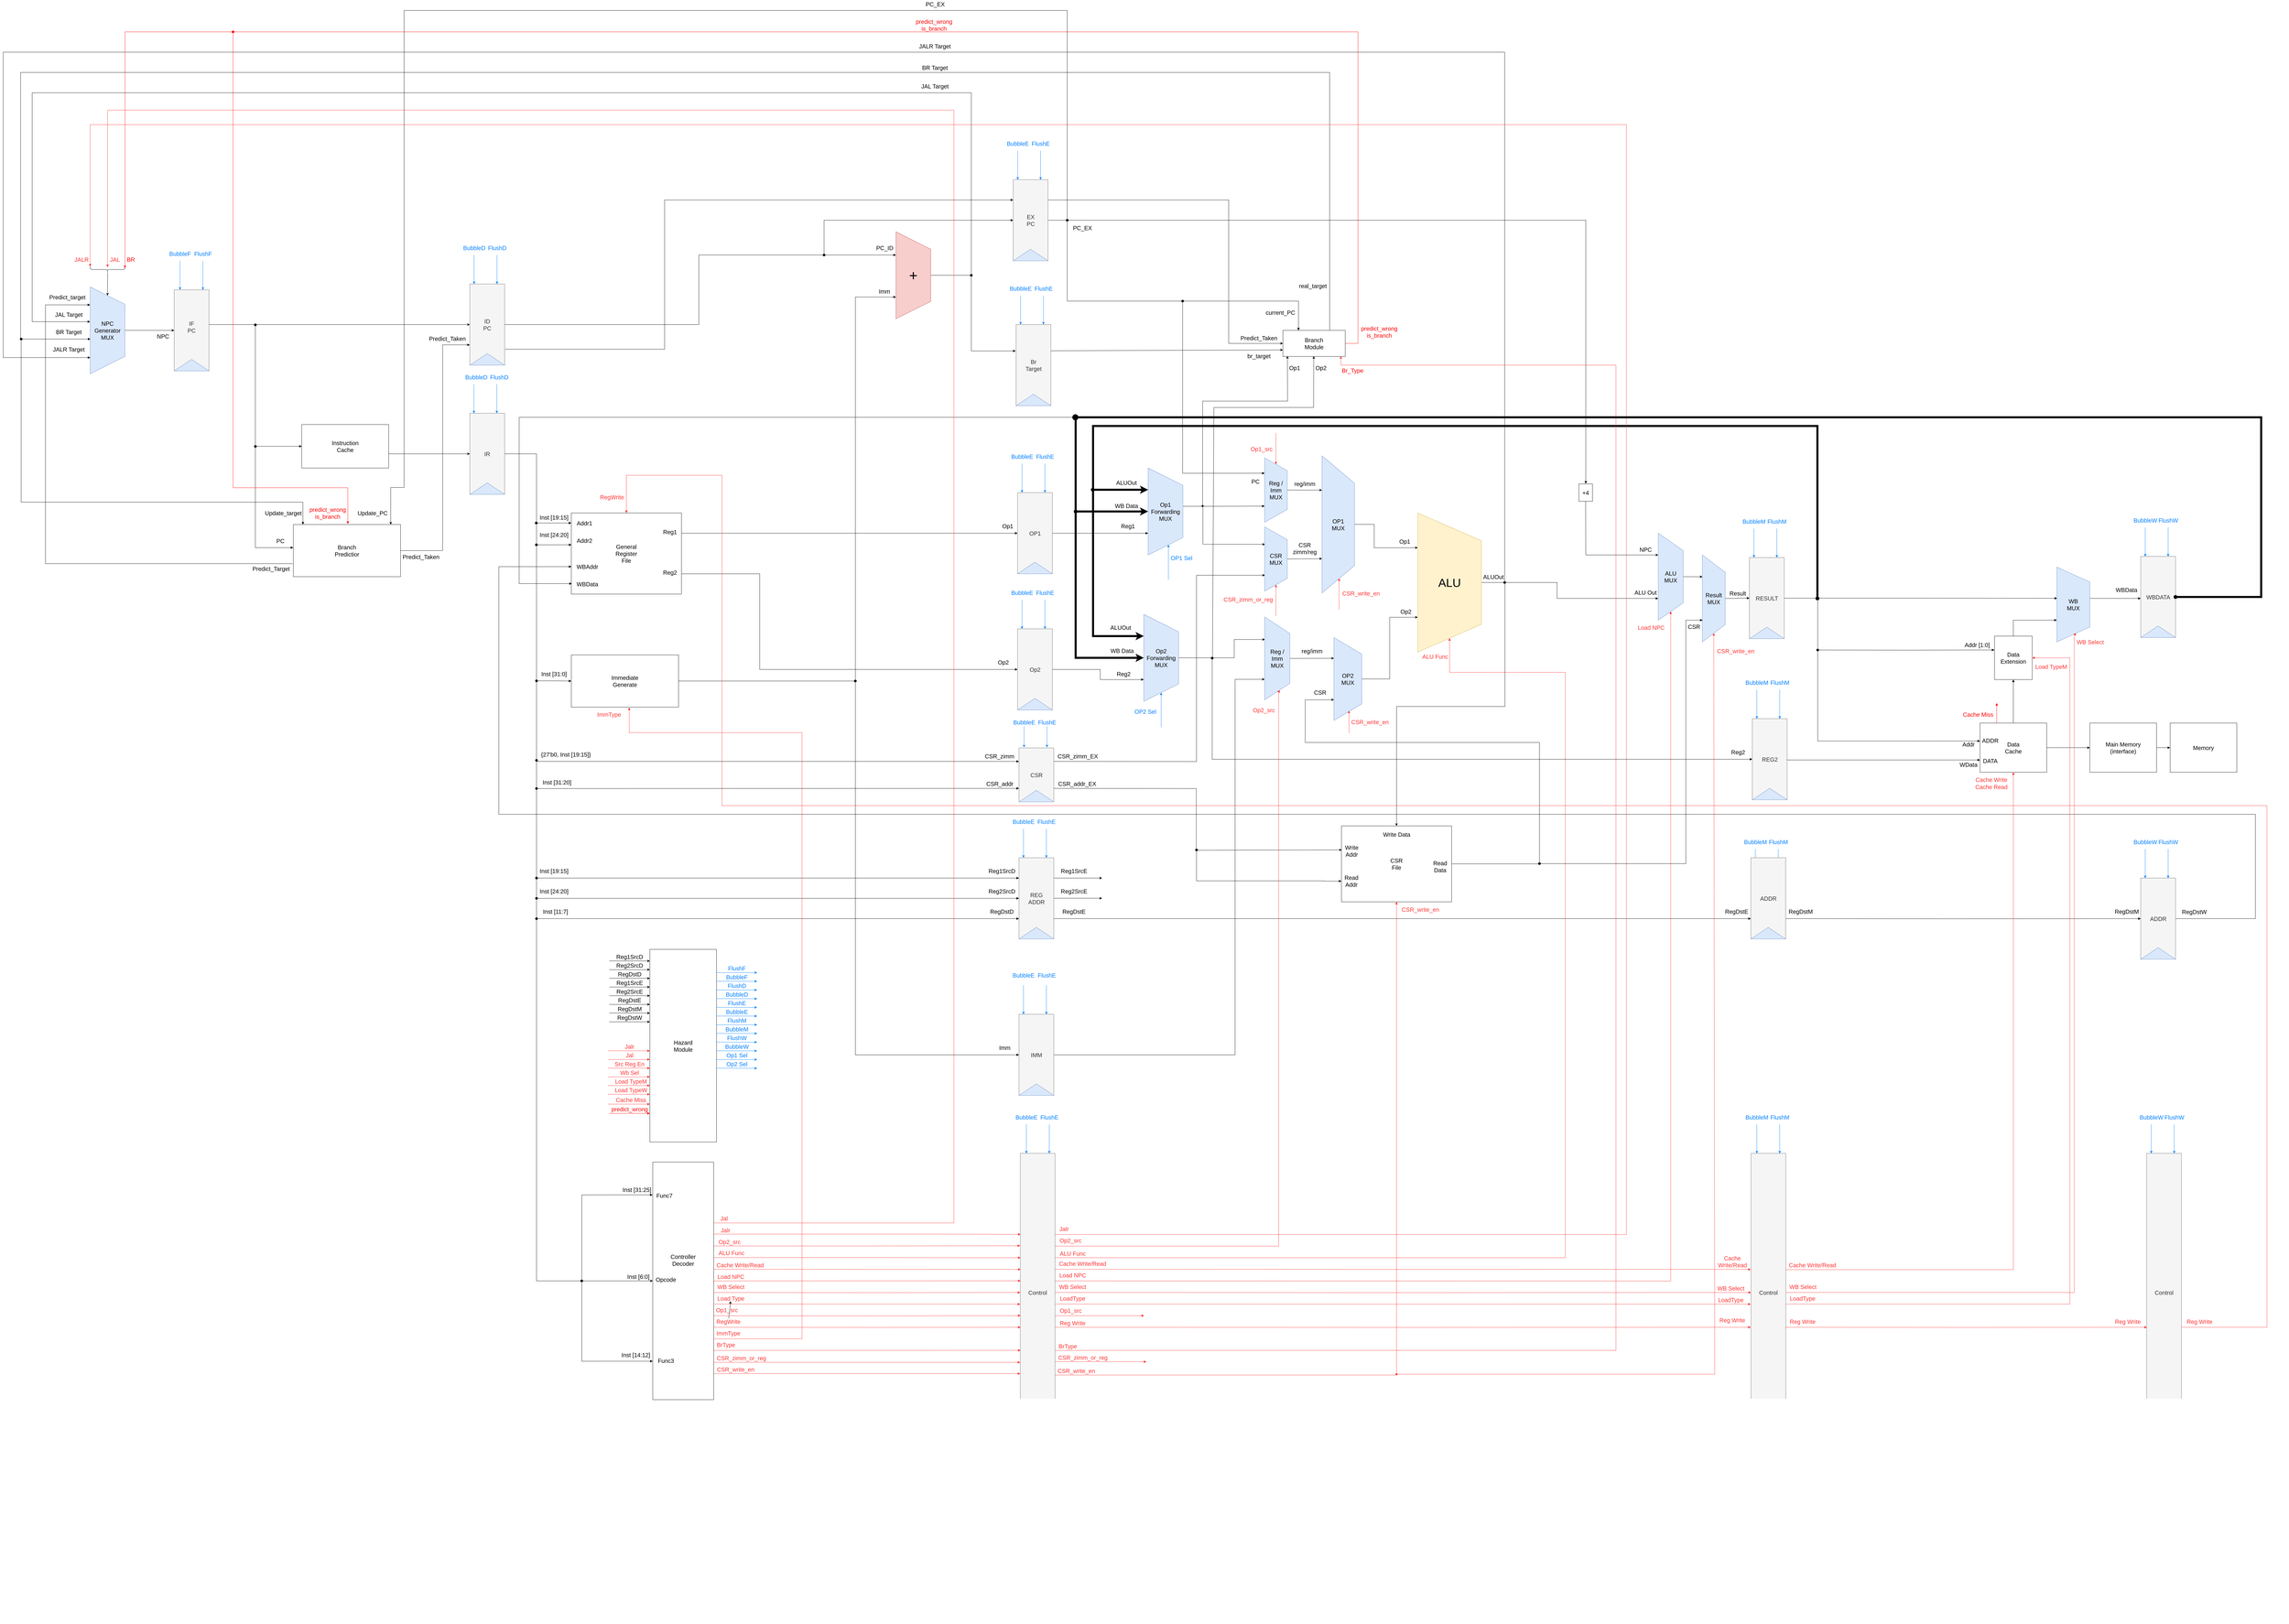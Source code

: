 <mxfile>
    <diagram id="X5dIVq5AYTfB-YgO8jSl" name="Page-1">
        <mxGraphModel dx="10728" dy="7630" grid="0" gridSize="10" guides="1" tooltips="1" connect="1" arrows="1" fold="1" page="1" pageScale="1" pageWidth="9900" pageHeight="7000" background="#ffffff" math="0" shadow="0">
            <root>
                <mxCell id="0"/>
                <mxCell id="1" parent="0"/>
                <mxCell id="D1yBlxy9rdL_tcT6GhGF-34" value="" style="edgeStyle=orthogonalEdgeStyle;rounded=0;orthogonalLoop=1;jettySize=auto;html=1;fontSize=20;strokeColor=#000000;" parent="1" source="D1yBlxy9rdL_tcT6GhGF-3" target="D1yBlxy9rdL_tcT6GhGF-2" edge="1">
                    <mxGeometry relative="1" as="geometry">
                        <mxPoint x="-8691" y="-5290" as="targetPoint"/>
                    </mxGeometry>
                </mxCell>
                <mxCell id="D1yBlxy9rdL_tcT6GhGF-3" value="&lt;font style=&quot;font-size: 20px&quot;&gt;NPC&lt;br&gt;Generator&lt;br&gt;MUX&lt;br&gt;&lt;/font&gt;" style="shape=trapezoid;perimeter=trapezoidPerimeter;whiteSpace=wrap;html=1;direction=south;fillColor=#dae8fc;strokeColor=#6c8ebf;" parent="1" vertex="1">
                    <mxGeometry x="-8891" y="-5440" width="120" height="300" as="geometry"/>
                </mxCell>
                <mxCell id="D1yBlxy9rdL_tcT6GhGF-54" style="edgeStyle=orthogonalEdgeStyle;rounded=0;orthogonalLoop=1;jettySize=auto;html=1;fontSize=20;fontColor=#000000;strokeColor=#000000;" parent="1" source="D1yBlxy9rdL_tcT6GhGF-17" target="D1yBlxy9rdL_tcT6GhGF-50" edge="1">
                    <mxGeometry relative="1" as="geometry">
                        <Array as="points">
                            <mxPoint x="-7768" y="-4864"/>
                            <mxPoint x="-7768" y="-4864"/>
                        </Array>
                    </mxGeometry>
                </mxCell>
                <mxCell id="D1yBlxy9rdL_tcT6GhGF-17" value="Instruction&lt;br&gt;Cache" style="rounded=0;whiteSpace=wrap;html=1;fontSize=20;" parent="1" vertex="1">
                    <mxGeometry x="-8161" y="-4965" width="300" height="150" as="geometry"/>
                </mxCell>
                <mxCell id="D1yBlxy9rdL_tcT6GhGF-22" value="" style="edgeStyle=orthogonalEdgeStyle;rounded=0;orthogonalLoop=1;jettySize=auto;html=1;entryX=0;entryY=0.5;entryDx=0;entryDy=0;strokeColor=#000000;" parent="1" source="D1yBlxy9rdL_tcT6GhGF-20" target="D1yBlxy9rdL_tcT6GhGF-3" edge="1">
                    <mxGeometry relative="1" as="geometry">
                        <mxPoint x="-8796.65" y="-5460" as="targetPoint"/>
                    </mxGeometry>
                </mxCell>
                <mxCell id="D1yBlxy9rdL_tcT6GhGF-20" value="" style="shape=curlyBracket;whiteSpace=wrap;html=1;rounded=1;shadow=0;glass=0;comic=0;strokeColor=#000000;fillColor=#dae8fc;gradientColor=none;direction=north;" parent="1" vertex="1">
                    <mxGeometry x="-8891" y="-5510" width="120" height="20" as="geometry"/>
                </mxCell>
                <mxCell id="D1yBlxy9rdL_tcT6GhGF-31" value="&lt;span style=&quot;font-size: 20px&quot;&gt;BR&lt;/span&gt;" style="text;html=1;resizable=0;autosize=1;align=center;verticalAlign=middle;points=[];fillColor=none;strokeColor=none;rounded=0;shadow=0;glass=0;comic=0;fontSize=20;fontColor=#FF0000;" parent="1" vertex="1">
                    <mxGeometry x="-8770" y="-5549" width="38" height="28" as="geometry"/>
                </mxCell>
                <mxCell id="D1yBlxy9rdL_tcT6GhGF-32" value="" style="group" parent="1" vertex="1" connectable="0">
                    <mxGeometry x="-8601" y="-5430" width="120" height="280" as="geometry"/>
                </mxCell>
                <mxCell id="D1yBlxy9rdL_tcT6GhGF-2" value="&lt;font style=&quot;font-size: 20px&quot;&gt;IF&lt;br&gt;PC&lt;br&gt;&lt;/font&gt;&lt;font style=&quot;font-size: 20px&quot;&gt;&lt;br&gt;&lt;/font&gt;" style="rounded=0;whiteSpace=wrap;html=1;glass=0;comic=0;shadow=0;fillColor=#f5f5f5;strokeColor=#666666;fontColor=#333333;" parent="D1yBlxy9rdL_tcT6GhGF-32" vertex="1">
                    <mxGeometry width="120" height="280" as="geometry"/>
                </mxCell>
                <mxCell id="D1yBlxy9rdL_tcT6GhGF-12" value="" style="triangle;whiteSpace=wrap;html=1;rounded=0;shadow=0;glass=0;comic=0;strokeColor=#6c8ebf;fillColor=#dae8fc;gradientColor=none;direction=north;" parent="D1yBlxy9rdL_tcT6GhGF-32" vertex="1">
                    <mxGeometry y="240" width="120" height="40" as="geometry"/>
                </mxCell>
                <mxCell id="D1yBlxy9rdL_tcT6GhGF-40" style="edgeStyle=orthogonalEdgeStyle;rounded=0;orthogonalLoop=1;jettySize=auto;html=1;fontSize=20;strokeColor=#000000;entryX=0;entryY=0.5;entryDx=0;entryDy=0;" parent="1" source="D1yBlxy9rdL_tcT6GhGF-2" target="D1yBlxy9rdL_tcT6GhGF-56" edge="1">
                    <mxGeometry relative="1" as="geometry">
                        <Array as="points">
                            <mxPoint x="-8042" y="-5310"/>
                            <mxPoint x="-8042" y="-5310"/>
                        </Array>
                        <mxPoint x="-7578" y="-5304" as="targetPoint"/>
                    </mxGeometry>
                </mxCell>
                <mxCell id="D1yBlxy9rdL_tcT6GhGF-47" value="&lt;span style=&quot;font-size: 20px&quot;&gt;Predict_target&lt;/span&gt;" style="text;html=1;resizable=0;autosize=1;align=center;verticalAlign=middle;points=[];rounded=0;shadow=0;glass=0;comic=0;fontSize=20;fontColor=#000000;" parent="1" vertex="1">
                    <mxGeometry x="-9037.57" y="-5419" width="135" height="28" as="geometry"/>
                </mxCell>
                <mxCell id="D1yBlxy9rdL_tcT6GhGF-49" value="IR" style="group;fontSize=20;" parent="1" vertex="1" connectable="0">
                    <mxGeometry x="-7581" y="-5004" width="120" height="280" as="geometry"/>
                </mxCell>
                <mxCell id="D1yBlxy9rdL_tcT6GhGF-50" value="&lt;font style=&quot;font-size: 20px&quot;&gt;IR&lt;br&gt;&lt;/font&gt;" style="rounded=0;whiteSpace=wrap;html=1;glass=0;comic=0;shadow=0;fillColor=#f5f5f5;strokeColor=#666666;fontColor=#333333;" parent="D1yBlxy9rdL_tcT6GhGF-49" vertex="1">
                    <mxGeometry width="120" height="280" as="geometry"/>
                </mxCell>
                <mxCell id="D1yBlxy9rdL_tcT6GhGF-51" value="" style="triangle;whiteSpace=wrap;html=1;rounded=0;shadow=0;glass=0;comic=0;strokeColor=#6c8ebf;fillColor=#dae8fc;gradientColor=none;direction=north;" parent="D1yBlxy9rdL_tcT6GhGF-49" vertex="1">
                    <mxGeometry y="240" width="120" height="40" as="geometry"/>
                </mxCell>
                <mxCell id="D1yBlxy9rdL_tcT6GhGF-55" value="IR" style="group;fontSize=20;" parent="1" vertex="1" connectable="0">
                    <mxGeometry x="-7581" y="-5450" width="120" height="280" as="geometry"/>
                </mxCell>
                <mxCell id="D1yBlxy9rdL_tcT6GhGF-56" value="&lt;font style=&quot;font-size: 20px&quot;&gt;ID&lt;br&gt;PC&lt;br&gt;&lt;/font&gt;" style="rounded=0;whiteSpace=wrap;html=1;glass=0;comic=0;shadow=0;fillColor=#f5f5f5;strokeColor=#666666;fontColor=#333333;" parent="D1yBlxy9rdL_tcT6GhGF-55" vertex="1">
                    <mxGeometry width="120" height="280" as="geometry"/>
                </mxCell>
                <mxCell id="D1yBlxy9rdL_tcT6GhGF-57" value="" style="triangle;whiteSpace=wrap;html=1;rounded=0;shadow=0;glass=0;comic=0;strokeColor=#6c8ebf;fillColor=#dae8fc;gradientColor=none;direction=north;" parent="D1yBlxy9rdL_tcT6GhGF-55" vertex="1">
                    <mxGeometry y="240" width="120" height="40" as="geometry"/>
                </mxCell>
                <mxCell id="D1yBlxy9rdL_tcT6GhGF-67" value="" style="group" parent="1" vertex="1" connectable="0">
                    <mxGeometry x="-8611" y="-5570" width="75" height="140" as="geometry"/>
                </mxCell>
                <mxCell id="D1yBlxy9rdL_tcT6GhGF-65" value="" style="edgeStyle=orthogonalEdgeStyle;rounded=0;orthogonalLoop=1;jettySize=auto;html=1;fontSize=20;strokeColor=#007FFF;" parent="D1yBlxy9rdL_tcT6GhGF-67" edge="1">
                    <mxGeometry relative="1" as="geometry">
                        <mxPoint x="30" y="40" as="sourcePoint"/>
                        <mxPoint x="30" y="140" as="targetPoint"/>
                    </mxGeometry>
                </mxCell>
                <mxCell id="D1yBlxy9rdL_tcT6GhGF-66" value="&lt;span style=&quot;font-size: 20px&quot;&gt;&lt;font color=&quot;#007fff&quot;&gt;BubbleF&lt;/font&gt;&lt;/span&gt;" style="text;html=1;resizable=0;autosize=1;align=center;verticalAlign=middle;points=[];fillColor=none;strokeColor=none;rounded=0;shadow=0;glass=0;comic=0;fontSize=20;" parent="D1yBlxy9rdL_tcT6GhGF-67" vertex="1">
                    <mxGeometry x="-15" width="90" height="30" as="geometry"/>
                </mxCell>
                <mxCell id="D1yBlxy9rdL_tcT6GhGF-74" value="" style="group" parent="1" vertex="1" connectable="0">
                    <mxGeometry x="-8532" y="-5570" width="70" height="140" as="geometry"/>
                </mxCell>
                <mxCell id="D1yBlxy9rdL_tcT6GhGF-75" value="" style="edgeStyle=orthogonalEdgeStyle;rounded=0;orthogonalLoop=1;jettySize=auto;html=1;fontSize=20;strokeColor=#007FFF;" parent="D1yBlxy9rdL_tcT6GhGF-74" edge="1">
                    <mxGeometry relative="1" as="geometry">
                        <mxPoint x="30" y="40" as="sourcePoint"/>
                        <mxPoint x="30" y="140" as="targetPoint"/>
                    </mxGeometry>
                </mxCell>
                <mxCell id="D1yBlxy9rdL_tcT6GhGF-76" value="&lt;span style=&quot;font-size: 20px&quot;&gt;&lt;font color=&quot;#007fff&quot;&gt;FlushF&lt;/font&gt;&lt;/span&gt;" style="text;html=1;resizable=0;autosize=1;align=center;verticalAlign=middle;points=[];fillColor=none;strokeColor=none;rounded=0;shadow=0;glass=0;comic=0;fontSize=20;" parent="D1yBlxy9rdL_tcT6GhGF-74" vertex="1">
                    <mxGeometry x="-10" width="80" height="30" as="geometry"/>
                </mxCell>
                <mxCell id="D1yBlxy9rdL_tcT6GhGF-83" value="" style="group" parent="1" vertex="1" connectable="0">
                    <mxGeometry x="-7596.35" y="-5590" width="149.0" height="140.0" as="geometry"/>
                </mxCell>
                <mxCell id="D1yBlxy9rdL_tcT6GhGF-77" value="" style="group" parent="D1yBlxy9rdL_tcT6GhGF-83" vertex="1" connectable="0">
                    <mxGeometry width="75" height="140" as="geometry"/>
                </mxCell>
                <mxCell id="D1yBlxy9rdL_tcT6GhGF-78" value="" style="edgeStyle=orthogonalEdgeStyle;rounded=0;orthogonalLoop=1;jettySize=auto;html=1;fontSize=20;strokeColor=#007FFF;" parent="D1yBlxy9rdL_tcT6GhGF-77" edge="1">
                    <mxGeometry relative="1" as="geometry">
                        <mxPoint x="30" y="40" as="sourcePoint"/>
                        <mxPoint x="30" y="140" as="targetPoint"/>
                    </mxGeometry>
                </mxCell>
                <mxCell id="D1yBlxy9rdL_tcT6GhGF-79" value="&lt;span style=&quot;font-size: 20px&quot;&gt;&lt;font color=&quot;#007fff&quot;&gt;BubbleD&lt;/font&gt;&lt;/span&gt;" style="text;html=1;resizable=0;autosize=1;align=center;verticalAlign=middle;points=[];fillColor=none;strokeColor=none;rounded=0;shadow=0;glass=0;comic=0;fontSize=20;" parent="D1yBlxy9rdL_tcT6GhGF-77" vertex="1">
                    <mxGeometry x="-15" width="90" height="30" as="geometry"/>
                </mxCell>
                <mxCell id="D1yBlxy9rdL_tcT6GhGF-80" value="" style="group" parent="D1yBlxy9rdL_tcT6GhGF-83" vertex="1" connectable="0">
                    <mxGeometry x="79.0" y="2.274e-13" width="70" height="140" as="geometry"/>
                </mxCell>
                <mxCell id="D1yBlxy9rdL_tcT6GhGF-81" value="" style="edgeStyle=orthogonalEdgeStyle;rounded=0;orthogonalLoop=1;jettySize=auto;html=1;fontSize=20;strokeColor=#007FFF;" parent="D1yBlxy9rdL_tcT6GhGF-80" edge="1">
                    <mxGeometry relative="1" as="geometry">
                        <mxPoint x="30" y="40" as="sourcePoint"/>
                        <mxPoint x="30" y="140" as="targetPoint"/>
                    </mxGeometry>
                </mxCell>
                <mxCell id="D1yBlxy9rdL_tcT6GhGF-82" value="&lt;span style=&quot;font-size: 20px&quot;&gt;&lt;font color=&quot;#007fff&quot;&gt;FlushD&lt;/font&gt;&lt;/span&gt;" style="text;html=1;resizable=0;autosize=1;align=center;verticalAlign=middle;points=[];fillColor=none;strokeColor=none;rounded=0;shadow=0;glass=0;comic=0;fontSize=20;" parent="D1yBlxy9rdL_tcT6GhGF-80" vertex="1">
                    <mxGeometry x="-10" width="80" height="30" as="geometry"/>
                </mxCell>
                <mxCell id="D1yBlxy9rdL_tcT6GhGF-84" value="" style="group" parent="1" vertex="1" connectable="0">
                    <mxGeometry x="-7597" y="-5170" width="149.0" height="140.0" as="geometry"/>
                </mxCell>
                <mxCell id="D1yBlxy9rdL_tcT6GhGF-85" value="" style="group" parent="D1yBlxy9rdL_tcT6GhGF-84" vertex="1" connectable="0">
                    <mxGeometry width="75" height="140" as="geometry"/>
                </mxCell>
                <mxCell id="D1yBlxy9rdL_tcT6GhGF-86" value="" style="edgeStyle=orthogonalEdgeStyle;rounded=0;orthogonalLoop=1;jettySize=auto;html=1;fontSize=20;strokeColor=#007FFF;" parent="D1yBlxy9rdL_tcT6GhGF-85" edge="1">
                    <mxGeometry relative="1" as="geometry">
                        <mxPoint x="30" y="66" as="sourcePoint"/>
                        <mxPoint x="30" y="166" as="targetPoint"/>
                    </mxGeometry>
                </mxCell>
                <mxCell id="D1yBlxy9rdL_tcT6GhGF-87" value="&lt;span style=&quot;font-size: 20px&quot;&gt;&lt;font color=&quot;#007fff&quot;&gt;BubbleD&lt;/font&gt;&lt;/span&gt;" style="text;html=1;resizable=0;autosize=1;align=center;verticalAlign=middle;points=[];fillColor=none;strokeColor=none;rounded=0;shadow=0;glass=0;comic=0;fontSize=20;" parent="D1yBlxy9rdL_tcT6GhGF-85" vertex="1">
                    <mxGeometry x="-7" y="26" width="90" height="30" as="geometry"/>
                </mxCell>
                <mxCell id="D1yBlxy9rdL_tcT6GhGF-88" value="" style="group" parent="D1yBlxy9rdL_tcT6GhGF-84" vertex="1" connectable="0">
                    <mxGeometry x="79.0" y="2.274e-13" width="70" height="140" as="geometry"/>
                </mxCell>
                <mxCell id="D1yBlxy9rdL_tcT6GhGF-89" value="" style="edgeStyle=orthogonalEdgeStyle;rounded=0;orthogonalLoop=1;jettySize=auto;html=1;fontSize=20;strokeColor=#007FFF;" parent="D1yBlxy9rdL_tcT6GhGF-88" edge="1">
                    <mxGeometry relative="1" as="geometry">
                        <mxPoint x="30" y="66" as="sourcePoint"/>
                        <mxPoint x="30" y="166" as="targetPoint"/>
                    </mxGeometry>
                </mxCell>
                <mxCell id="D1yBlxy9rdL_tcT6GhGF-90" value="&lt;span style=&quot;font-size: 20px&quot;&gt;&lt;font color=&quot;#007fff&quot;&gt;FlushD&lt;/font&gt;&lt;/span&gt;" style="text;html=1;resizable=0;autosize=1;align=center;verticalAlign=middle;points=[];fillColor=none;strokeColor=none;rounded=0;shadow=0;glass=0;comic=0;fontSize=20;" parent="D1yBlxy9rdL_tcT6GhGF-88" vertex="1">
                    <mxGeometry x="-2" y="26" width="80" height="30" as="geometry"/>
                </mxCell>
                <mxCell id="D1yBlxy9rdL_tcT6GhGF-91" value="" style="group" parent="1" vertex="1" connectable="0">
                    <mxGeometry x="-8951" y="-5550" width="60" height="30" as="geometry"/>
                </mxCell>
                <mxCell id="D1yBlxy9rdL_tcT6GhGF-26" value="&lt;span style=&quot;font-size: 20px&quot;&gt;&lt;font color=&quot;#ff3333&quot;&gt;JALR&lt;/font&gt;&lt;/span&gt;" style="text;html=1;resizable=0;autosize=1;align=center;verticalAlign=middle;points=[];fillColor=none;strokeColor=none;rounded=0;shadow=0;glass=0;comic=0;fontSize=20;" parent="D1yBlxy9rdL_tcT6GhGF-91" vertex="1">
                    <mxGeometry width="60" height="30" as="geometry"/>
                </mxCell>
                <mxCell id="D1yBlxy9rdL_tcT6GhGF-139" style="edgeStyle=orthogonalEdgeStyle;rounded=0;orthogonalLoop=1;jettySize=auto;html=1;startArrow=none;startFill=0;startSize=8;endArrow=block;fontSize=20;exitX=1.133;exitY=0.667;exitDx=0;exitDy=0;exitPerimeter=0;entryX=0;entryY=0.5;entryDx=0;entryDy=0;strokeColor=#000000;" parent="1" source="D1yBlxy9rdL_tcT6GhGF-132" target="D1yBlxy9rdL_tcT6GhGF-135" edge="1">
                    <mxGeometry relative="1" as="geometry">
                        <mxPoint x="-5801" y="-4480" as="targetPoint"/>
                    </mxGeometry>
                </mxCell>
                <mxCell id="D1yBlxy9rdL_tcT6GhGF-149" style="edgeStyle=orthogonalEdgeStyle;rounded=0;orthogonalLoop=1;jettySize=auto;html=1;startArrow=none;startFill=0;startSize=8;endArrow=block;fontSize=20;exitX=1;exitY=0.75;exitDx=0;exitDy=0;entryX=0;entryY=0.5;entryDx=0;entryDy=0;strokeColor=#000000;" parent="1" source="D1yBlxy9rdL_tcT6GhGF-99" target="D1yBlxy9rdL_tcT6GhGF-156" edge="1">
                    <mxGeometry relative="1" as="geometry">
                        <mxPoint x="-6441" y="-4270" as="targetPoint"/>
                        <Array as="points">
                            <mxPoint x="-6581" y="-4450"/>
                            <mxPoint x="-6581" y="-4120"/>
                        </Array>
                    </mxGeometry>
                </mxCell>
                <mxCell id="D1yBlxy9rdL_tcT6GhGF-99" value="General&lt;br&gt;Register&lt;br&gt;File" style="rounded=0;whiteSpace=wrap;html=1;fontSize=20;" parent="1" vertex="1">
                    <mxGeometry x="-7231" y="-4660" width="380" height="280" as="geometry"/>
                </mxCell>
                <mxCell id="D1yBlxy9rdL_tcT6GhGF-104" value="&lt;span style=&quot;font-size: 20px&quot;&gt;Inst [19:15]&lt;/span&gt;" style="text;html=1;resizable=0;autosize=1;align=center;verticalAlign=middle;points=[];fillColor=none;strokeColor=none;rounded=0;shadow=0;glass=0;comic=0;fontSize=20;fontColor=#000000;" parent="1" vertex="1">
                    <mxGeometry x="-7346" y="-4660" width="110" height="30" as="geometry"/>
                </mxCell>
                <mxCell id="D1yBlxy9rdL_tcT6GhGF-105" style="edgeStyle=orthogonalEdgeStyle;rounded=0;orthogonalLoop=1;jettySize=auto;html=1;strokeColor=#000000;fontSize=20;entryX=0;entryY=0.5;entryDx=0;entryDy=0;" parent="1" source="D1yBlxy9rdL_tcT6GhGF-50" target="7PaqW5F9OIqyO5ao5DGA-84" edge="1">
                    <mxGeometry relative="1" as="geometry">
                        <mxPoint x="-6276.06" y="-2575" as="targetPoint"/>
                        <Array as="points">
                            <mxPoint x="-7351" y="-4864"/>
                            <mxPoint x="-7351" y="-2010"/>
                        </Array>
                    </mxGeometry>
                </mxCell>
                <mxCell id="D1yBlxy9rdL_tcT6GhGF-108" value="&lt;span style=&quot;font-size: 20px&quot;&gt;Inst [24:20]&lt;/span&gt;" style="text;html=1;resizable=0;autosize=1;align=center;verticalAlign=middle;points=[];fillColor=none;strokeColor=none;rounded=0;shadow=0;glass=0;comic=0;fontSize=20;fontColor=#000000;" parent="1" vertex="1">
                    <mxGeometry x="-7346" y="-4600" width="110" height="30" as="geometry"/>
                </mxCell>
                <mxCell id="D1yBlxy9rdL_tcT6GhGF-109" value="Addr1" style="text;html=1;resizable=0;autosize=1;align=center;verticalAlign=middle;points=[];fillColor=none;strokeColor=none;rounded=0;shadow=0;glass=0;comic=0;fontSize=20;" parent="1" vertex="1">
                    <mxGeometry x="-7221" y="-4640" width="70" height="30" as="geometry"/>
                </mxCell>
                <mxCell id="D1yBlxy9rdL_tcT6GhGF-110" value="Addr2" style="text;html=1;resizable=0;autosize=1;align=center;verticalAlign=middle;points=[];fillColor=none;strokeColor=none;rounded=0;shadow=0;glass=0;comic=0;fontSize=20;" parent="1" vertex="1">
                    <mxGeometry x="-7221" y="-4580" width="70" height="30" as="geometry"/>
                </mxCell>
                <mxCell id="D1yBlxy9rdL_tcT6GhGF-111" value="WBAddr" style="text;html=1;resizable=0;autosize=1;align=center;verticalAlign=middle;points=[];fillColor=none;strokeColor=none;rounded=0;shadow=0;glass=0;comic=0;fontSize=20;" parent="1" vertex="1">
                    <mxGeometry x="-7221" y="-4490" width="90" height="30" as="geometry"/>
                </mxCell>
                <mxCell id="D1yBlxy9rdL_tcT6GhGF-112" value="WBData" style="text;html=1;resizable=0;autosize=1;align=center;verticalAlign=middle;points=[];fillColor=none;strokeColor=none;rounded=0;shadow=0;glass=0;comic=0;fontSize=20;" parent="1" vertex="1">
                    <mxGeometry x="-7221" y="-4430" width="90" height="30" as="geometry"/>
                </mxCell>
                <mxCell id="D1yBlxy9rdL_tcT6GhGF-120" value="" style="html=1;verticalAlign=bottom;startArrow=oval;startFill=1;endArrow=block;startSize=8;strokeColor=#000000;fontSize=20;" parent="1" edge="1">
                    <mxGeometry x="-0.333" y="60" width="60" relative="1" as="geometry">
                        <mxPoint x="-7351.5" y="-4550" as="sourcePoint"/>
                        <mxPoint x="-7230.5" y="-4550" as="targetPoint"/>
                        <mxPoint as="offset"/>
                    </mxGeometry>
                </mxCell>
                <mxCell id="D1yBlxy9rdL_tcT6GhGF-123" value="" style="html=1;verticalAlign=bottom;startArrow=oval;startFill=1;endArrow=block;startSize=8;strokeColor=#000000;fontSize=20;" parent="1" edge="1">
                    <mxGeometry x="-0.333" y="60" width="60" relative="1" as="geometry">
                        <mxPoint x="-7352" y="-4625.24" as="sourcePoint"/>
                        <mxPoint x="-7231" y="-4625.24" as="targetPoint"/>
                        <mxPoint as="offset"/>
                    </mxGeometry>
                </mxCell>
                <mxCell id="D1yBlxy9rdL_tcT6GhGF-124" value="" style="html=1;verticalAlign=bottom;startArrow=none;startFill=0;endArrow=block;startSize=8;strokeColor=#000000;fontSize=20;edgeStyle=orthogonalEdgeStyle;rounded=0;" parent="1" target="D1yBlxy9rdL_tcT6GhGF-3" edge="1">
                    <mxGeometry x="-0.333" y="60" width="60" relative="1" as="geometry">
                        <mxPoint x="-8192" y="-4485" as="sourcePoint"/>
                        <mxPoint x="-7851" y="-5420" as="targetPoint"/>
                        <Array as="points">
                            <mxPoint x="-9045" y="-4485"/>
                            <mxPoint x="-9045" y="-5378"/>
                        </Array>
                        <mxPoint as="offset"/>
                    </mxGeometry>
                </mxCell>
                <mxCell id="D1yBlxy9rdL_tcT6GhGF-127" value="" style="html=1;verticalAlign=bottom;startArrow=oval;startFill=1;endArrow=block;startSize=8;strokeColor=#000000;fontSize=20;edgeStyle=orthogonalEdgeStyle;rounded=0;" parent="1" target="D1yBlxy9rdL_tcT6GhGF-17" edge="1">
                    <mxGeometry x="-0.333" y="60" width="60" relative="1" as="geometry">
                        <mxPoint x="-8321" y="-5309" as="sourcePoint"/>
                        <mxPoint x="-8321" y="-5200" as="targetPoint"/>
                        <Array as="points">
                            <mxPoint x="-8321" y="-4890"/>
                        </Array>
                        <mxPoint as="offset"/>
                    </mxGeometry>
                </mxCell>
                <mxCell id="D1yBlxy9rdL_tcT6GhGF-151" style="edgeStyle=orthogonalEdgeStyle;rounded=0;orthogonalLoop=1;jettySize=auto;html=1;startArrow=none;startFill=0;startSize=8;endArrow=block;fontSize=20;entryX=0.75;entryY=1;entryDx=0;entryDy=0;fontColor=#000000;strokeColor=#000000;" parent="1" source="D1yBlxy9rdL_tcT6GhGF-129" target="D1yBlxy9rdL_tcT6GhGF-229" edge="1">
                    <mxGeometry relative="1" as="geometry">
                        <mxPoint x="-6251.06" y="-5110" as="targetPoint"/>
                        <Array as="points">
                            <mxPoint x="-6251" y="-4080"/>
                            <mxPoint x="-6251" y="-5405"/>
                        </Array>
                    </mxGeometry>
                </mxCell>
                <mxCell id="D1yBlxy9rdL_tcT6GhGF-129" value="Immediate&lt;br&gt;Generate" style="rounded=0;whiteSpace=wrap;html=1;fontSize=20;strokeColor=#000000;fillColor=#FFFFFF;gradientColor=none;fontColor=#000000;" parent="1" vertex="1">
                    <mxGeometry x="-7231" y="-4170" width="370" height="180" as="geometry"/>
                </mxCell>
                <mxCell id="D1yBlxy9rdL_tcT6GhGF-130" value="" style="html=1;verticalAlign=bottom;startArrow=oval;startFill=1;endArrow=block;startSize=8;strokeColor=#000000;fontSize=20;edgeStyle=orthogonalEdgeStyle;rounded=0;entryX=0;entryY=0.5;entryDx=0;entryDy=0;fontColor=#000000;" parent="1" target="D1yBlxy9rdL_tcT6GhGF-129" edge="1">
                    <mxGeometry x="-0.333" y="60" width="60" relative="1" as="geometry">
                        <mxPoint x="-7351" y="-4080.59" as="sourcePoint"/>
                        <mxPoint x="-7251" y="-4080.59" as="targetPoint"/>
                        <Array as="points">
                            <mxPoint x="-7291" y="-4081"/>
                        </Array>
                        <mxPoint as="offset"/>
                    </mxGeometry>
                </mxCell>
                <mxCell id="D1yBlxy9rdL_tcT6GhGF-131" value="&lt;span style=&quot;font-size: 20px&quot;&gt;Inst [31:0]&lt;/span&gt;" style="text;html=1;resizable=0;autosize=1;align=center;verticalAlign=middle;points=[];fillColor=none;strokeColor=none;rounded=0;shadow=0;glass=0;comic=0;fontSize=20;fontColor=#000000;" parent="1" vertex="1">
                    <mxGeometry x="-7341" y="-4120" width="100" height="30" as="geometry"/>
                </mxCell>
                <mxCell id="D1yBlxy9rdL_tcT6GhGF-132" value="&lt;span style=&quot;font-size: 20px&quot;&gt;Reg1&lt;/span&gt;" style="text;html=1;resizable=0;autosize=1;align=center;verticalAlign=middle;points=[];fillColor=none;strokeColor=none;rounded=0;shadow=0;glass=0;comic=0;fontSize=20;" parent="1" vertex="1">
                    <mxGeometry x="-6921" y="-4610" width="60" height="30" as="geometry"/>
                </mxCell>
                <mxCell id="D1yBlxy9rdL_tcT6GhGF-133" value="&lt;span style=&quot;font-size: 20px&quot;&gt;Reg2&lt;/span&gt;" style="text;html=1;resizable=0;autosize=1;align=center;verticalAlign=middle;points=[];fillColor=none;strokeColor=none;rounded=0;shadow=0;glass=0;comic=0;fontSize=20;" parent="1" vertex="1">
                    <mxGeometry x="-6921" y="-4470" width="60" height="30" as="geometry"/>
                </mxCell>
                <mxCell id="D1yBlxy9rdL_tcT6GhGF-134" value="" style="group;fontSize=20;rounded=0;fillColor=#FFFFFF;html=1;" parent="1" vertex="1" connectable="0">
                    <mxGeometry x="-5691.5" y="-4730" width="120" height="280" as="geometry"/>
                </mxCell>
                <mxCell id="D1yBlxy9rdL_tcT6GhGF-135" value="&lt;font style=&quot;font-size: 20px&quot;&gt;OP1&lt;br&gt;&lt;/font&gt;" style="rounded=0;whiteSpace=wrap;html=1;glass=0;comic=0;shadow=0;fillColor=#f5f5f5;strokeColor=#666666;fontColor=#333333;" parent="D1yBlxy9rdL_tcT6GhGF-134" vertex="1">
                    <mxGeometry width="120" height="280" as="geometry"/>
                </mxCell>
                <mxCell id="D1yBlxy9rdL_tcT6GhGF-136" value="" style="triangle;whiteSpace=wrap;html=1;rounded=0;shadow=0;glass=0;comic=0;strokeColor=#6c8ebf;fillColor=#dae8fc;gradientColor=none;direction=north;" parent="D1yBlxy9rdL_tcT6GhGF-134" vertex="1">
                    <mxGeometry y="240" width="120" height="40" as="geometry"/>
                </mxCell>
                <mxCell id="D1yBlxy9rdL_tcT6GhGF-140" value="&lt;span style=&quot;font-size: 20px&quot;&gt;Op1&lt;/span&gt;" style="text;html=1;resizable=0;autosize=1;align=center;verticalAlign=middle;points=[];fillColor=none;strokeColor=none;rounded=0;shadow=0;glass=0;comic=0;fontSize=20;fontColor=#000000;" parent="1" vertex="1">
                    <mxGeometry x="-5751" y="-4630" width="50" height="30" as="geometry"/>
                </mxCell>
                <mxCell id="D1yBlxy9rdL_tcT6GhGF-141" value="" style="group;rounded=0;fillColor=none;fontSize=20;html=1;" parent="1" vertex="1" connectable="0">
                    <mxGeometry x="-5706" y="-4870" width="149.0" height="140.0" as="geometry"/>
                </mxCell>
                <mxCell id="D1yBlxy9rdL_tcT6GhGF-142" value="" style="group" parent="D1yBlxy9rdL_tcT6GhGF-141" vertex="1" connectable="0">
                    <mxGeometry width="75" height="140" as="geometry"/>
                </mxCell>
                <mxCell id="D1yBlxy9rdL_tcT6GhGF-143" value="" style="edgeStyle=orthogonalEdgeStyle;rounded=0;orthogonalLoop=1;jettySize=auto;html=1;fontSize=20;strokeColor=#007FFF;" parent="D1yBlxy9rdL_tcT6GhGF-142" edge="1">
                    <mxGeometry relative="1" as="geometry">
                        <mxPoint x="30" y="40" as="sourcePoint"/>
                        <mxPoint x="30" y="140" as="targetPoint"/>
                    </mxGeometry>
                </mxCell>
                <mxCell id="D1yBlxy9rdL_tcT6GhGF-144" value="&lt;span style=&quot;font-size: 20px&quot;&gt;&lt;font color=&quot;#007fff&quot;&gt;BubbleE&lt;/font&gt;&lt;/span&gt;" style="text;html=1;resizable=0;autosize=1;align=center;verticalAlign=middle;points=[];fillColor=none;strokeColor=none;rounded=0;shadow=0;glass=0;comic=0;fontSize=20;" parent="D1yBlxy9rdL_tcT6GhGF-142" vertex="1">
                    <mxGeometry x="-15" width="90" height="30" as="geometry"/>
                </mxCell>
                <mxCell id="D1yBlxy9rdL_tcT6GhGF-145" value="" style="group" parent="D1yBlxy9rdL_tcT6GhGF-141" vertex="1" connectable="0">
                    <mxGeometry x="79.0" y="2.274e-13" width="70" height="140" as="geometry"/>
                </mxCell>
                <mxCell id="D1yBlxy9rdL_tcT6GhGF-146" value="" style="edgeStyle=orthogonalEdgeStyle;rounded=0;orthogonalLoop=1;jettySize=auto;html=1;fontSize=20;strokeColor=#007FFF;" parent="D1yBlxy9rdL_tcT6GhGF-145" edge="1">
                    <mxGeometry relative="1" as="geometry">
                        <mxPoint x="30" y="40" as="sourcePoint"/>
                        <mxPoint x="30" y="140" as="targetPoint"/>
                    </mxGeometry>
                </mxCell>
                <mxCell id="D1yBlxy9rdL_tcT6GhGF-147" value="&lt;span style=&quot;font-size: 20px&quot;&gt;&lt;font color=&quot;#007fff&quot;&gt;FlushE&lt;/font&gt;&lt;/span&gt;" style="text;html=1;resizable=0;autosize=1;align=center;verticalAlign=middle;points=[];fillColor=none;strokeColor=none;rounded=0;shadow=0;glass=0;comic=0;fontSize=20;" parent="D1yBlxy9rdL_tcT6GhGF-145" vertex="1">
                    <mxGeometry x="-10" width="80" height="30" as="geometry"/>
                </mxCell>
                <mxCell id="RGhJ9CtsD5OFLO0mPZCJ-87" style="edgeStyle=orthogonalEdgeStyle;rounded=0;orthogonalLoop=1;jettySize=auto;html=1;entryX=0.75;entryY=1;entryDx=0;entryDy=0;fontColor=#000000;strokeColor=#000000;exitX=0.5;exitY=0;exitDx=0;exitDy=0;" parent="1" source="42" target="D1yBlxy9rdL_tcT6GhGF-317" edge="1">
                    <mxGeometry relative="1" as="geometry">
                        <mxPoint x="-4387" y="-4073" as="sourcePoint"/>
                    </mxGeometry>
                </mxCell>
                <mxCell id="43" style="edgeStyle=none;rounded=0;html=1;exitX=0.5;exitY=0;exitDx=0;exitDy=0;entryX=0.25;entryY=1;entryDx=0;entryDy=0;fontColor=#000000;strokeColor=#000000;" parent="1" source="D1yBlxy9rdL_tcT6GhGF-150" target="42" edge="1">
                    <mxGeometry relative="1" as="geometry"/>
                </mxCell>
                <mxCell id="D1yBlxy9rdL_tcT6GhGF-150" value="&lt;font style=&quot;font-size: 20px&quot;&gt;Reg / Imm&lt;br&gt;MUX&lt;br&gt;&lt;/font&gt;" style="shape=trapezoid;perimeter=trapezoidPerimeter;whiteSpace=wrap;html=1;direction=south;fillColor=#dae8fc;strokeColor=#6c8ebf;rounded=0;fontSize=20;" parent="1" vertex="1">
                    <mxGeometry x="-4839" y="-4301" width="87" height="286" as="geometry"/>
                </mxCell>
                <mxCell id="D1yBlxy9rdL_tcT6GhGF-152" value="" style="group;rounded=0;fillColor=none;fontSize=20;html=1;" parent="1" vertex="1" connectable="0">
                    <mxGeometry x="-4873" y="-3995.0" width="75" height="30" as="geometry"/>
                </mxCell>
                <mxCell id="D1yBlxy9rdL_tcT6GhGF-154" value="&lt;span style=&quot;font-size: 20px&quot;&gt;&lt;font color=&quot;#ff3333&quot;&gt;Op2_src&lt;/font&gt;&lt;/span&gt;" style="text;html=1;resizable=0;autosize=1;align=center;verticalAlign=middle;points=[];fillColor=none;strokeColor=none;rounded=0;shadow=0;glass=0;comic=0;fontSize=20;" parent="D1yBlxy9rdL_tcT6GhGF-152" vertex="1">
                    <mxGeometry x="-12" y="1" width="85" height="28" as="geometry"/>
                </mxCell>
                <mxCell id="D1yBlxy9rdL_tcT6GhGF-155" value="" style="group;fontSize=20;rounded=0;fillColor=#FFFFFF;html=1;" parent="1" vertex="1" connectable="0">
                    <mxGeometry x="-5691.5" y="-4260" width="120" height="280" as="geometry"/>
                </mxCell>
                <mxCell id="D1yBlxy9rdL_tcT6GhGF-156" value="&lt;font style=&quot;font-size: 20px&quot;&gt;Op2&lt;br&gt;&lt;/font&gt;" style="rounded=0;whiteSpace=wrap;html=1;glass=0;comic=0;shadow=0;fillColor=#f5f5f5;strokeColor=#666666;fontColor=#333333;" parent="D1yBlxy9rdL_tcT6GhGF-155" vertex="1">
                    <mxGeometry width="120" height="280" as="geometry"/>
                </mxCell>
                <mxCell id="D1yBlxy9rdL_tcT6GhGF-157" value="" style="triangle;whiteSpace=wrap;html=1;rounded=0;shadow=0;glass=0;comic=0;strokeColor=#6c8ebf;fillColor=#dae8fc;gradientColor=none;direction=north;" parent="D1yBlxy9rdL_tcT6GhGF-155" vertex="1">
                    <mxGeometry y="240" width="120" height="40" as="geometry"/>
                </mxCell>
                <mxCell id="D1yBlxy9rdL_tcT6GhGF-158" value="Op2" style="text;html=1;resizable=0;autosize=1;align=center;verticalAlign=middle;points=[];fillColor=none;strokeColor=none;rounded=0;shadow=0;glass=0;comic=0;fontSize=20;fontColor=#000000;" parent="1" vertex="1">
                    <mxGeometry x="-5766" y="-4160" width="50" height="30" as="geometry"/>
                </mxCell>
                <mxCell id="D1yBlxy9rdL_tcT6GhGF-159" value="" style="group;rounded=0;fillColor=none;fontSize=20;html=1;" parent="1" vertex="1" connectable="0">
                    <mxGeometry x="-5706" y="-4400" width="149.0" height="140.0" as="geometry"/>
                </mxCell>
                <mxCell id="D1yBlxy9rdL_tcT6GhGF-160" value="" style="group" parent="D1yBlxy9rdL_tcT6GhGF-159" vertex="1" connectable="0">
                    <mxGeometry width="75" height="140" as="geometry"/>
                </mxCell>
                <mxCell id="D1yBlxy9rdL_tcT6GhGF-161" value="" style="edgeStyle=orthogonalEdgeStyle;rounded=0;orthogonalLoop=1;jettySize=auto;html=1;fontSize=20;strokeColor=#007FFF;" parent="D1yBlxy9rdL_tcT6GhGF-160" edge="1">
                    <mxGeometry relative="1" as="geometry">
                        <mxPoint x="30" y="40" as="sourcePoint"/>
                        <mxPoint x="30" y="140" as="targetPoint"/>
                    </mxGeometry>
                </mxCell>
                <mxCell id="D1yBlxy9rdL_tcT6GhGF-162" value="&lt;span style=&quot;font-size: 20px&quot;&gt;&lt;font color=&quot;#007fff&quot;&gt;BubbleE&lt;/font&gt;&lt;/span&gt;" style="text;html=1;resizable=0;autosize=1;align=center;verticalAlign=middle;points=[];fillColor=none;strokeColor=none;rounded=0;shadow=0;glass=0;comic=0;fontSize=20;" parent="D1yBlxy9rdL_tcT6GhGF-160" vertex="1">
                    <mxGeometry x="-15" width="90" height="30" as="geometry"/>
                </mxCell>
                <mxCell id="D1yBlxy9rdL_tcT6GhGF-163" value="" style="group" parent="D1yBlxy9rdL_tcT6GhGF-159" vertex="1" connectable="0">
                    <mxGeometry x="79.0" y="2.274e-13" width="70" height="140" as="geometry"/>
                </mxCell>
                <mxCell id="D1yBlxy9rdL_tcT6GhGF-164" value="" style="edgeStyle=orthogonalEdgeStyle;rounded=0;orthogonalLoop=1;jettySize=auto;html=1;fontSize=20;strokeColor=#007FFF;" parent="D1yBlxy9rdL_tcT6GhGF-163" edge="1">
                    <mxGeometry relative="1" as="geometry">
                        <mxPoint x="30" y="40" as="sourcePoint"/>
                        <mxPoint x="30" y="140" as="targetPoint"/>
                    </mxGeometry>
                </mxCell>
                <mxCell id="D1yBlxy9rdL_tcT6GhGF-165" value="&lt;span style=&quot;font-size: 20px&quot;&gt;&lt;font color=&quot;#007fff&quot;&gt;FlushE&lt;/font&gt;&lt;/span&gt;" style="text;html=1;resizable=0;autosize=1;align=center;verticalAlign=middle;points=[];fillColor=none;strokeColor=none;rounded=0;shadow=0;glass=0;comic=0;fontSize=20;" parent="D1yBlxy9rdL_tcT6GhGF-163" vertex="1">
                    <mxGeometry x="-10" width="80" height="30" as="geometry"/>
                </mxCell>
                <mxCell id="D1yBlxy9rdL_tcT6GhGF-181" value="" style="group" parent="1" vertex="1" connectable="0">
                    <mxGeometry x="-5761" y="-3610" width="209" height="420" as="geometry"/>
                </mxCell>
                <mxCell id="D1yBlxy9rdL_tcT6GhGF-182" value="" style="group;fontSize=20;rounded=0;fillColor=#FFFFFF;html=1;" parent="D1yBlxy9rdL_tcT6GhGF-181" vertex="1" connectable="0">
                    <mxGeometry x="74.5" y="140" width="120" height="280" as="geometry"/>
                </mxCell>
                <mxCell id="D1yBlxy9rdL_tcT6GhGF-183" value="&lt;font style=&quot;font-size: 20px&quot;&gt;REG&lt;br&gt;ADDR&lt;br&gt;&lt;/font&gt;" style="rounded=0;whiteSpace=wrap;html=1;glass=0;comic=0;shadow=0;fillColor=#f5f5f5;strokeColor=#666666;fontColor=#333333;" parent="D1yBlxy9rdL_tcT6GhGF-182" vertex="1">
                    <mxGeometry width="120" height="280" as="geometry"/>
                </mxCell>
                <mxCell id="D1yBlxy9rdL_tcT6GhGF-184" value="" style="triangle;whiteSpace=wrap;html=1;rounded=0;shadow=0;glass=0;comic=0;strokeColor=#6c8ebf;fillColor=#dae8fc;gradientColor=none;direction=north;" parent="D1yBlxy9rdL_tcT6GhGF-182" vertex="1">
                    <mxGeometry y="240" width="120" height="40" as="geometry"/>
                </mxCell>
                <mxCell id="D1yBlxy9rdL_tcT6GhGF-186" value="" style="group;rounded=0;fillColor=none;fontSize=20;html=1;" parent="D1yBlxy9rdL_tcT6GhGF-181" vertex="1" connectable="0">
                    <mxGeometry x="60" width="149.0" height="140.0" as="geometry"/>
                </mxCell>
                <mxCell id="D1yBlxy9rdL_tcT6GhGF-187" value="" style="group" parent="D1yBlxy9rdL_tcT6GhGF-186" vertex="1" connectable="0">
                    <mxGeometry width="75" height="140" as="geometry"/>
                </mxCell>
                <mxCell id="D1yBlxy9rdL_tcT6GhGF-188" value="" style="edgeStyle=orthogonalEdgeStyle;rounded=0;orthogonalLoop=1;jettySize=auto;html=1;fontSize=20;strokeColor=#007FFF;" parent="D1yBlxy9rdL_tcT6GhGF-187" edge="1">
                    <mxGeometry relative="1" as="geometry">
                        <mxPoint x="30" y="40" as="sourcePoint"/>
                        <mxPoint x="30" y="140" as="targetPoint"/>
                    </mxGeometry>
                </mxCell>
                <mxCell id="D1yBlxy9rdL_tcT6GhGF-189" value="&lt;span style=&quot;font-size: 20px&quot;&gt;&lt;font color=&quot;#007fff&quot;&gt;BubbleE&lt;/font&gt;&lt;/span&gt;" style="text;html=1;resizable=0;autosize=1;align=center;verticalAlign=middle;points=[];fillColor=none;strokeColor=none;rounded=0;shadow=0;glass=0;comic=0;fontSize=20;" parent="D1yBlxy9rdL_tcT6GhGF-187" vertex="1">
                    <mxGeometry x="-15" width="90" height="30" as="geometry"/>
                </mxCell>
                <mxCell id="D1yBlxy9rdL_tcT6GhGF-190" value="" style="group" parent="D1yBlxy9rdL_tcT6GhGF-186" vertex="1" connectable="0">
                    <mxGeometry x="79.0" y="2.274e-13" width="70" height="140" as="geometry"/>
                </mxCell>
                <mxCell id="D1yBlxy9rdL_tcT6GhGF-191" value="" style="edgeStyle=orthogonalEdgeStyle;rounded=0;orthogonalLoop=1;jettySize=auto;html=1;fontSize=20;strokeColor=#007FFF;" parent="D1yBlxy9rdL_tcT6GhGF-190" edge="1">
                    <mxGeometry relative="1" as="geometry">
                        <mxPoint x="30" y="40" as="sourcePoint"/>
                        <mxPoint x="30" y="140" as="targetPoint"/>
                    </mxGeometry>
                </mxCell>
                <mxCell id="D1yBlxy9rdL_tcT6GhGF-192" value="&lt;span style=&quot;font-size: 20px&quot;&gt;&lt;font color=&quot;#007fff&quot;&gt;FlushE&lt;/font&gt;&lt;/span&gt;" style="text;html=1;resizable=0;autosize=1;align=center;verticalAlign=middle;points=[];fillColor=none;strokeColor=none;rounded=0;shadow=0;glass=0;comic=0;fontSize=20;" parent="D1yBlxy9rdL_tcT6GhGF-190" vertex="1">
                    <mxGeometry x="-10" width="80" height="30" as="geometry"/>
                </mxCell>
                <mxCell id="D1yBlxy9rdL_tcT6GhGF-194" value="" style="html=1;verticalAlign=bottom;startArrow=oval;startFill=1;endArrow=block;startSize=8;strokeColor=#000000;fontSize=20;edgeStyle=orthogonalEdgeStyle;rounded=0;entryX=0;entryY=0.25;entryDx=0;entryDy=0;" parent="D1yBlxy9rdL_tcT6GhGF-181" target="D1yBlxy9rdL_tcT6GhGF-183" edge="1">
                    <mxGeometry x="-0.333" y="60" width="60" relative="1" as="geometry">
                        <mxPoint x="-1590" y="210" as="sourcePoint"/>
                        <mxPoint x="70" y="310" as="targetPoint"/>
                        <mxPoint as="offset"/>
                        <Array as="points">
                            <mxPoint x="-1590" y="210"/>
                        </Array>
                    </mxGeometry>
                </mxCell>
                <mxCell id="D1yBlxy9rdL_tcT6GhGF-196" value="Reg1SrcD" style="text;html=1;resizable=0;autosize=1;align=center;verticalAlign=middle;points=[];fillColor=none;strokeColor=none;rounded=0;shadow=0;glass=0;comic=0;fontSize=20;fontColor=#000000;" parent="D1yBlxy9rdL_tcT6GhGF-181" vertex="1">
                    <mxGeometry x="-40" y="170" width="110" height="30" as="geometry"/>
                </mxCell>
                <mxCell id="D1yBlxy9rdL_tcT6GhGF-198" value="RegDstD" style="text;html=1;resizable=0;autosize=1;align=center;verticalAlign=middle;points=[];fillColor=none;strokeColor=none;rounded=0;shadow=0;glass=0;comic=0;fontSize=20;fontColor=#000000;" parent="D1yBlxy9rdL_tcT6GhGF-181" vertex="1">
                    <mxGeometry x="-35" y="310" width="100" height="30" as="geometry"/>
                </mxCell>
                <mxCell id="D1yBlxy9rdL_tcT6GhGF-197" value="Reg2SrcD" style="text;html=1;resizable=0;autosize=1;align=center;verticalAlign=middle;points=[];fillColor=none;strokeColor=none;rounded=0;shadow=0;glass=0;comic=0;fontSize=20;fontColor=#000000;" parent="D1yBlxy9rdL_tcT6GhGF-181" vertex="1">
                    <mxGeometry x="-40" y="240" width="110" height="30" as="geometry"/>
                </mxCell>
                <mxCell id="D1yBlxy9rdL_tcT6GhGF-193" value="" style="html=1;verticalAlign=bottom;startArrow=oval;startFill=1;endArrow=block;startSize=8;strokeColor=#000000;fontSize=20;edgeStyle=orthogonalEdgeStyle;rounded=0;entryX=0;entryY=0.5;entryDx=0;entryDy=0;" parent="1" target="D1yBlxy9rdL_tcT6GhGF-183" edge="1">
                    <mxGeometry x="-0.333" y="60" width="60" relative="1" as="geometry">
                        <mxPoint x="-7351" y="-3330" as="sourcePoint"/>
                        <mxPoint x="-5691" y="-3330" as="targetPoint"/>
                        <mxPoint as="offset"/>
                        <Array as="points">
                            <mxPoint x="-7341" y="-3330"/>
                            <mxPoint x="-7341" y="-3330"/>
                        </Array>
                    </mxGeometry>
                </mxCell>
                <mxCell id="D1yBlxy9rdL_tcT6GhGF-195" value="" style="html=1;verticalAlign=bottom;startArrow=oval;startFill=1;endArrow=block;startSize=8;strokeColor=#000000;fontSize=20;edgeStyle=orthogonalEdgeStyle;rounded=0;entryX=0;entryY=0.75;entryDx=0;entryDy=0;" parent="1" target="D1yBlxy9rdL_tcT6GhGF-183" edge="1">
                    <mxGeometry x="-0.333" y="60" width="60" relative="1" as="geometry">
                        <mxPoint x="-7351" y="-3260" as="sourcePoint"/>
                        <mxPoint x="-7021" y="-3100" as="targetPoint"/>
                        <mxPoint as="offset"/>
                        <Array as="points">
                            <mxPoint x="-7351" y="-3260"/>
                        </Array>
                    </mxGeometry>
                </mxCell>
                <mxCell id="D1yBlxy9rdL_tcT6GhGF-199" value="&lt;span style=&quot;font-size: 20px&quot;&gt;Inst [19:15]&lt;/span&gt;" style="text;html=1;resizable=0;autosize=1;align=center;verticalAlign=middle;points=[];fillColor=none;strokeColor=none;rounded=0;shadow=0;glass=0;comic=0;fontSize=20;fontColor=#000000;" parent="1" vertex="1">
                    <mxGeometry x="-7346" y="-3440" width="110" height="30" as="geometry"/>
                </mxCell>
                <mxCell id="D1yBlxy9rdL_tcT6GhGF-200" value="&lt;span style=&quot;font-size: 20px&quot;&gt;Inst [24:20]&lt;/span&gt;" style="text;html=1;resizable=0;autosize=1;align=center;verticalAlign=middle;points=[];fillColor=none;strokeColor=none;rounded=0;shadow=0;glass=0;comic=0;fontSize=20;fontColor=#000000;" parent="1" vertex="1">
                    <mxGeometry x="-7346" y="-3370" width="110" height="30" as="geometry"/>
                </mxCell>
                <mxCell id="D1yBlxy9rdL_tcT6GhGF-201" value="&lt;span style=&quot;font-size: 20px&quot;&gt;Inst [11:7]&lt;/span&gt;" style="text;html=1;resizable=0;autosize=1;align=center;verticalAlign=middle;points=[];fillColor=none;strokeColor=none;rounded=0;shadow=0;glass=0;comic=0;fontSize=20;fontColor=#000000;" parent="1" vertex="1">
                    <mxGeometry x="-7336" y="-3300" width="100" height="30" as="geometry"/>
                </mxCell>
                <mxCell id="D1yBlxy9rdL_tcT6GhGF-228" style="edgeStyle=orthogonalEdgeStyle;rounded=0;orthogonalLoop=1;jettySize=auto;html=1;startArrow=none;startFill=0;startSize=8;endArrow=block;strokeColor=#000000;fontSize=20;" parent="1" source="D1yBlxy9rdL_tcT6GhGF-56" edge="1">
                    <mxGeometry relative="1" as="geometry">
                        <mxPoint x="-6111" y="-5550" as="targetPoint"/>
                        <Array as="points">
                            <mxPoint x="-6791" y="-5310"/>
                            <mxPoint x="-6791" y="-5550"/>
                            <mxPoint x="-6111" y="-5550"/>
                        </Array>
                    </mxGeometry>
                </mxCell>
                <mxCell id="D1yBlxy9rdL_tcT6GhGF-278" style="edgeStyle=orthogonalEdgeStyle;rounded=0;orthogonalLoop=1;jettySize=auto;html=1;startArrow=none;startFill=0;startSize=8;endArrow=block;strokeColor=#000000;fontSize=20;" parent="1" source="D1yBlxy9rdL_tcT6GhGF-229" edge="1">
                    <mxGeometry relative="1" as="geometry">
                        <Array as="points">
                            <mxPoint x="-5851" y="-5480"/>
                            <mxPoint x="-5851" y="-5219"/>
                        </Array>
                        <mxPoint x="-5698" y="-5219" as="targetPoint"/>
                    </mxGeometry>
                </mxCell>
                <mxCell id="D1yBlxy9rdL_tcT6GhGF-229" value="&lt;font style=&quot;font-size: 50px&quot;&gt;+&lt;/font&gt;" style="shape=trapezoid;perimeter=trapezoidPerimeter;whiteSpace=wrap;html=1;direction=south;fillColor=#f8cecc;strokeColor=#b85450;fontSize=20;rounded=0;" parent="1" vertex="1">
                    <mxGeometry x="-6111" y="-5630" width="120" height="300" as="geometry"/>
                </mxCell>
                <mxCell id="D1yBlxy9rdL_tcT6GhGF-234" value="&lt;span style=&quot;font-size: 20px&quot;&gt;Imm&lt;/span&gt;" style="text;html=1;resizable=0;autosize=1;align=center;verticalAlign=middle;points=[];fillColor=none;strokeColor=none;rounded=0;shadow=0;glass=0;comic=0;fontSize=20;fontColor=#000000;" parent="1" vertex="1">
                    <mxGeometry x="-6176" y="-5440" width="50" height="30" as="geometry"/>
                </mxCell>
                <mxCell id="D1yBlxy9rdL_tcT6GhGF-235" value="&lt;span style=&quot;font-size: 20px&quot;&gt;PC_ID&lt;/span&gt;" style="text;html=1;resizable=0;autosize=1;align=center;verticalAlign=middle;points=[];fillColor=none;strokeColor=none;rounded=0;shadow=0;glass=0;comic=0;fontSize=20;fontColor=#000000;" parent="1" vertex="1">
                    <mxGeometry x="-6185" y="-5589" width="69" height="28" as="geometry"/>
                </mxCell>
                <mxCell id="D1yBlxy9rdL_tcT6GhGF-248" value="" style="group;rounded=0;fillColor=none;gradientColor=none;fontSize=20;html=1;" parent="1" vertex="1" connectable="0">
                    <mxGeometry x="-5771" y="-5450" width="209" height="420" as="geometry"/>
                </mxCell>
                <mxCell id="D1yBlxy9rdL_tcT6GhGF-249" value="" style="group;fontSize=20;rounded=0;fillColor=#FFFFFF;html=1;" parent="D1yBlxy9rdL_tcT6GhGF-248" vertex="1" connectable="0">
                    <mxGeometry x="74.5" y="140" width="120" height="280" as="geometry"/>
                </mxCell>
                <mxCell id="D1yBlxy9rdL_tcT6GhGF-250" value="&lt;font style=&quot;font-size: 20px&quot;&gt;Br&lt;br&gt;Target&lt;br&gt;&lt;/font&gt;" style="rounded=0;whiteSpace=wrap;html=1;glass=0;comic=0;shadow=0;fillColor=#f5f5f5;strokeColor=#666666;fontColor=#333333;" parent="D1yBlxy9rdL_tcT6GhGF-249" vertex="1">
                    <mxGeometry width="120" height="280" as="geometry"/>
                </mxCell>
                <mxCell id="D1yBlxy9rdL_tcT6GhGF-251" value="" style="triangle;whiteSpace=wrap;html=1;rounded=0;shadow=0;glass=0;comic=0;strokeColor=#6c8ebf;fillColor=#dae8fc;gradientColor=none;direction=north;" parent="D1yBlxy9rdL_tcT6GhGF-249" vertex="1">
                    <mxGeometry y="240" width="120" height="40" as="geometry"/>
                </mxCell>
                <mxCell id="D1yBlxy9rdL_tcT6GhGF-253" value="" style="group;rounded=0;fillColor=none;fontSize=20;html=1;" parent="D1yBlxy9rdL_tcT6GhGF-248" vertex="1" connectable="0">
                    <mxGeometry x="60" width="149.0" height="140.0" as="geometry"/>
                </mxCell>
                <mxCell id="D1yBlxy9rdL_tcT6GhGF-254" value="" style="group" parent="D1yBlxy9rdL_tcT6GhGF-253" vertex="1" connectable="0">
                    <mxGeometry width="75" height="140" as="geometry"/>
                </mxCell>
                <mxCell id="D1yBlxy9rdL_tcT6GhGF-255" value="" style="edgeStyle=orthogonalEdgeStyle;rounded=0;orthogonalLoop=1;jettySize=auto;html=1;fontSize=20;strokeColor=#007FFF;" parent="D1yBlxy9rdL_tcT6GhGF-254" edge="1">
                    <mxGeometry relative="1" as="geometry">
                        <mxPoint x="30" y="40" as="sourcePoint"/>
                        <mxPoint x="30" y="140" as="targetPoint"/>
                    </mxGeometry>
                </mxCell>
                <mxCell id="D1yBlxy9rdL_tcT6GhGF-256" value="&lt;span style=&quot;font-size: 20px&quot;&gt;&lt;font color=&quot;#007fff&quot;&gt;BubbleE&lt;/font&gt;&lt;/span&gt;" style="text;html=1;resizable=0;autosize=1;align=center;verticalAlign=middle;points=[];fillColor=none;strokeColor=none;rounded=0;shadow=0;glass=0;comic=0;fontSize=20;" parent="D1yBlxy9rdL_tcT6GhGF-254" vertex="1">
                    <mxGeometry x="-15" width="90" height="30" as="geometry"/>
                </mxCell>
                <mxCell id="D1yBlxy9rdL_tcT6GhGF-257" value="" style="group" parent="D1yBlxy9rdL_tcT6GhGF-253" vertex="1" connectable="0">
                    <mxGeometry x="79.0" y="2.274e-13" width="70" height="140" as="geometry"/>
                </mxCell>
                <mxCell id="D1yBlxy9rdL_tcT6GhGF-258" value="" style="edgeStyle=orthogonalEdgeStyle;rounded=0;orthogonalLoop=1;jettySize=auto;html=1;fontSize=20;strokeColor=#007FFF;" parent="D1yBlxy9rdL_tcT6GhGF-257" edge="1">
                    <mxGeometry relative="1" as="geometry">
                        <mxPoint x="30" y="40" as="sourcePoint"/>
                        <mxPoint x="30" y="140" as="targetPoint"/>
                    </mxGeometry>
                </mxCell>
                <mxCell id="D1yBlxy9rdL_tcT6GhGF-259" value="&lt;span style=&quot;font-size: 20px&quot;&gt;&lt;font color=&quot;#007fff&quot;&gt;FlushE&lt;/font&gt;&lt;/span&gt;" style="text;html=1;resizable=0;autosize=1;align=center;verticalAlign=middle;points=[];fillColor=none;strokeColor=none;rounded=0;shadow=0;glass=0;comic=0;fontSize=20;" parent="D1yBlxy9rdL_tcT6GhGF-257" vertex="1">
                    <mxGeometry x="-10" width="80" height="30" as="geometry"/>
                </mxCell>
                <mxCell id="D1yBlxy9rdL_tcT6GhGF-260" value="" style="group;rounded=0;fillColor=none;fontSize=20;html=1;" parent="1" vertex="1" connectable="0">
                    <mxGeometry x="-5781" y="-5950" width="209" height="420" as="geometry"/>
                </mxCell>
                <mxCell id="D1yBlxy9rdL_tcT6GhGF-261" value="" style="group;fontSize=20;rounded=0;fillColor=#FFFFFF;html=1;" parent="D1yBlxy9rdL_tcT6GhGF-260" vertex="1" connectable="0">
                    <mxGeometry x="74.5" y="140" width="120" height="280" as="geometry"/>
                </mxCell>
                <mxCell id="D1yBlxy9rdL_tcT6GhGF-262" value="&lt;font style=&quot;font-size: 20px&quot;&gt;EX&lt;br&gt;PC&lt;br&gt;&lt;/font&gt;" style="rounded=0;whiteSpace=wrap;html=1;glass=0;comic=0;shadow=0;fillColor=#f5f5f5;strokeColor=#666666;fontColor=#333333;" parent="D1yBlxy9rdL_tcT6GhGF-261" vertex="1">
                    <mxGeometry width="120" height="280" as="geometry"/>
                </mxCell>
                <mxCell id="D1yBlxy9rdL_tcT6GhGF-263" value="" style="triangle;whiteSpace=wrap;html=1;rounded=0;shadow=0;glass=0;comic=0;strokeColor=#6c8ebf;fillColor=#dae8fc;gradientColor=none;direction=north;" parent="D1yBlxy9rdL_tcT6GhGF-261" vertex="1">
                    <mxGeometry y="240" width="120" height="40" as="geometry"/>
                </mxCell>
                <mxCell id="D1yBlxy9rdL_tcT6GhGF-264" value="&lt;span style=&quot;font-size: 20px&quot;&gt;&lt;br&gt;&lt;/span&gt;" style="text;html=1;resizable=0;autosize=1;align=center;verticalAlign=middle;points=[];fillColor=none;strokeColor=none;rounded=0;shadow=0;glass=0;comic=0;fontSize=20;" parent="D1yBlxy9rdL_tcT6GhGF-260" vertex="1">
                    <mxGeometry x="30" y="241" width="10" height="28" as="geometry"/>
                </mxCell>
                <mxCell id="D1yBlxy9rdL_tcT6GhGF-265" value="" style="group;rounded=0;fillColor=none;fontSize=20;html=1;" parent="D1yBlxy9rdL_tcT6GhGF-260" vertex="1" connectable="0">
                    <mxGeometry x="60" width="149.0" height="140.0" as="geometry"/>
                </mxCell>
                <mxCell id="D1yBlxy9rdL_tcT6GhGF-266" value="" style="group" parent="D1yBlxy9rdL_tcT6GhGF-265" vertex="1" connectable="0">
                    <mxGeometry width="75" height="140" as="geometry"/>
                </mxCell>
                <mxCell id="D1yBlxy9rdL_tcT6GhGF-267" value="" style="edgeStyle=orthogonalEdgeStyle;rounded=0;orthogonalLoop=1;jettySize=auto;html=1;fontSize=20;strokeColor=#007FFF;" parent="D1yBlxy9rdL_tcT6GhGF-266" edge="1">
                    <mxGeometry relative="1" as="geometry">
                        <mxPoint x="30" y="40" as="sourcePoint"/>
                        <mxPoint x="30" y="140" as="targetPoint"/>
                    </mxGeometry>
                </mxCell>
                <mxCell id="D1yBlxy9rdL_tcT6GhGF-268" value="&lt;span style=&quot;font-size: 20px&quot;&gt;&lt;font color=&quot;#007fff&quot;&gt;BubbleE&lt;/font&gt;&lt;/span&gt;" style="text;html=1;resizable=0;autosize=1;align=center;verticalAlign=middle;points=[];fillColor=none;strokeColor=none;rounded=0;shadow=0;glass=0;comic=0;fontSize=20;" parent="D1yBlxy9rdL_tcT6GhGF-266" vertex="1">
                    <mxGeometry x="-15" width="90" height="30" as="geometry"/>
                </mxCell>
                <mxCell id="D1yBlxy9rdL_tcT6GhGF-269" value="" style="group" parent="D1yBlxy9rdL_tcT6GhGF-265" vertex="1" connectable="0">
                    <mxGeometry x="79.0" y="2.274e-13" width="70" height="140" as="geometry"/>
                </mxCell>
                <mxCell id="D1yBlxy9rdL_tcT6GhGF-270" value="" style="edgeStyle=orthogonalEdgeStyle;rounded=0;orthogonalLoop=1;jettySize=auto;html=1;fontSize=20;strokeColor=#007FFF;" parent="D1yBlxy9rdL_tcT6GhGF-269" edge="1">
                    <mxGeometry relative="1" as="geometry">
                        <mxPoint x="30" y="40" as="sourcePoint"/>
                        <mxPoint x="30" y="140" as="targetPoint"/>
                    </mxGeometry>
                </mxCell>
                <mxCell id="D1yBlxy9rdL_tcT6GhGF-271" value="&lt;span style=&quot;font-size: 20px&quot;&gt;&lt;font color=&quot;#007fff&quot;&gt;FlushE&lt;/font&gt;&lt;/span&gt;" style="text;html=1;resizable=0;autosize=1;align=center;verticalAlign=middle;points=[];fillColor=none;strokeColor=none;rounded=0;shadow=0;glass=0;comic=0;fontSize=20;" parent="D1yBlxy9rdL_tcT6GhGF-269" vertex="1">
                    <mxGeometry x="-10" width="80" height="30" as="geometry"/>
                </mxCell>
                <mxCell id="D1yBlxy9rdL_tcT6GhGF-275" value="" style="html=1;verticalAlign=bottom;startArrow=oval;startFill=1;endArrow=block;startSize=8;strokeColor=#000000;fontSize=20;edgeStyle=orthogonalEdgeStyle;rounded=0;" parent="1" target="D1yBlxy9rdL_tcT6GhGF-262" edge="1">
                    <mxGeometry x="-0.333" y="60" width="60" relative="1" as="geometry">
                        <mxPoint x="-6359" y="-5550" as="sourcePoint"/>
                        <mxPoint x="-6359" y="-5660" as="targetPoint"/>
                        <mxPoint as="offset"/>
                        <Array as="points">
                            <mxPoint x="-6359" y="-5670"/>
                        </Array>
                    </mxGeometry>
                </mxCell>
                <mxCell id="D1yBlxy9rdL_tcT6GhGF-279" value="" style="html=1;verticalAlign=bottom;startArrow=oval;startFill=1;endArrow=block;startSize=8;strokeColor=#000000;fontSize=20;edgeStyle=orthogonalEdgeStyle;rounded=0;entryX=0.4;entryY=1;entryDx=0;entryDy=0;entryPerimeter=0;" parent="1" target="D1yBlxy9rdL_tcT6GhGF-3" edge="1">
                    <mxGeometry x="-0.333" y="60" width="60" relative="1" as="geometry">
                        <mxPoint x="-5851" y="-5480" as="sourcePoint"/>
                        <mxPoint x="-5851" y="-5590" as="targetPoint"/>
                        <mxPoint as="offset"/>
                        <Array as="points">
                            <mxPoint x="-5851" y="-6110"/>
                            <mxPoint x="-9091" y="-6110"/>
                            <mxPoint x="-9091" y="-5320"/>
                        </Array>
                    </mxGeometry>
                </mxCell>
                <mxCell id="D1yBlxy9rdL_tcT6GhGF-280" value="JAL Target" style="text;html=1;resizable=0;autosize=1;align=center;verticalAlign=middle;points=[];fillColor=none;strokeColor=none;rounded=0;shadow=0;glass=0;comic=0;fontSize=20;fontColor=#000000;" parent="1" vertex="1">
                    <mxGeometry x="-6032" y="-6148" width="110" height="30" as="geometry"/>
                </mxCell>
                <mxCell id="D1yBlxy9rdL_tcT6GhGF-281" value="JAL Target" style="text;html=1;resizable=0;autosize=1;align=center;verticalAlign=middle;points=[];fillColor=none;strokeColor=none;rounded=0;shadow=0;glass=0;comic=0;fontSize=20;fontColor=#000000;" parent="1" vertex="1">
                    <mxGeometry x="-9019.57" y="-5360" width="110" height="30" as="geometry"/>
                </mxCell>
                <mxCell id="D1yBlxy9rdL_tcT6GhGF-282" style="edgeStyle=orthogonalEdgeStyle;rounded=0;orthogonalLoop=1;jettySize=auto;html=1;startArrow=none;startFill=0;startSize=8;endArrow=block;strokeColor=#000000;fontSize=20;exitX=0.75;exitY=0;exitDx=0;exitDy=0;" parent="1" source="7PaqW5F9OIqyO5ao5DGA-189" edge="1">
                    <mxGeometry relative="1" as="geometry">
                        <mxPoint x="-8890" y="-5260" as="targetPoint"/>
                        <Array as="points">
                            <mxPoint x="-4615" y="-6180"/>
                            <mxPoint x="-9131" y="-6180"/>
                            <mxPoint x="-9131" y="-5260"/>
                        </Array>
                        <mxPoint x="-5010" y="-5459" as="sourcePoint"/>
                    </mxGeometry>
                </mxCell>
                <mxCell id="D1yBlxy9rdL_tcT6GhGF-283" value="BR Target" style="text;html=1;resizable=0;autosize=1;align=center;verticalAlign=middle;points=[];fillColor=none;strokeColor=none;rounded=0;shadow=0;glass=0;comic=0;fontSize=20;fontColor=#000000;" parent="1" vertex="1">
                    <mxGeometry x="-6027" y="-6212" width="100" height="30" as="geometry"/>
                </mxCell>
                <mxCell id="D1yBlxy9rdL_tcT6GhGF-318" style="edgeStyle=orthogonalEdgeStyle;rounded=0;orthogonalLoop=1;jettySize=auto;html=1;startArrow=none;startFill=0;startSize=8;endArrow=block;strokeColor=#000000;fontSize=20;entryX=0.75;entryY=1;entryDx=0;entryDy=0;" parent="1" source="D1yBlxy9rdL_tcT6GhGF-285" target="RGhJ9CtsD5OFLO0mPZCJ-95" edge="1">
                    <mxGeometry relative="1" as="geometry">
                        <Array as="points">
                            <mxPoint x="-5009" y="-4683"/>
                            <mxPoint x="-5009" y="-4683"/>
                        </Array>
                        <mxPoint x="-4859" y="-4708" as="targetPoint"/>
                    </mxGeometry>
                </mxCell>
                <mxCell id="D1yBlxy9rdL_tcT6GhGF-285" value="&lt;font style=&quot;font-size: 20px&quot;&gt;Op1&lt;br&gt;Forwarding&lt;br&gt;MUX&lt;br&gt;&lt;/font&gt;" style="shape=trapezoid;perimeter=trapezoidPerimeter;whiteSpace=wrap;html=1;direction=south;fillColor=#dae8fc;strokeColor=#6c8ebf;rounded=0;fontSize=20;" parent="1" vertex="1">
                    <mxGeometry x="-5241" y="-4815" width="120" height="300" as="geometry"/>
                </mxCell>
                <mxCell id="RGhJ9CtsD5OFLO0mPZCJ-79" style="edgeStyle=orthogonalEdgeStyle;rounded=0;orthogonalLoop=1;jettySize=auto;html=1;fontColor=#000000;strokeColor=#000000;entryX=0.272;entryY=0.991;entryDx=0;entryDy=0;entryPerimeter=0;" parent="1" source="D1yBlxy9rdL_tcT6GhGF-286" target="D1yBlxy9rdL_tcT6GhGF-150" edge="1">
                    <mxGeometry relative="1" as="geometry">
                        <mxPoint x="-4882" y="-4257" as="targetPoint"/>
                        <Array as="points">
                            <mxPoint x="-4944" y="-4160"/>
                            <mxPoint x="-4944" y="-4223"/>
                        </Array>
                    </mxGeometry>
                </mxCell>
                <mxCell id="D1yBlxy9rdL_tcT6GhGF-286" value="&lt;font style=&quot;font-size: 20px&quot;&gt;Op2&lt;br&gt;Forwarding&lt;br&gt;MUX&lt;br&gt;&lt;/font&gt;" style="shape=trapezoid;perimeter=trapezoidPerimeter;whiteSpace=wrap;html=1;direction=south;fillColor=#dae8fc;strokeColor=#6c8ebf;rounded=0;fontSize=20;" parent="1" vertex="1">
                    <mxGeometry x="-5256" y="-4310" width="120" height="300" as="geometry"/>
                </mxCell>
                <mxCell id="D1yBlxy9rdL_tcT6GhGF-290" style="edgeStyle=orthogonalEdgeStyle;rounded=0;orthogonalLoop=1;jettySize=auto;html=1;startArrow=none;startFill=0;startSize=8;endArrow=block;strokeColor=#000000;fontSize=20;entryX=0.75;entryY=1;entryDx=0;entryDy=0;" parent="1" source="D1yBlxy9rdL_tcT6GhGF-135" target="D1yBlxy9rdL_tcT6GhGF-285" edge="1">
                    <mxGeometry relative="1" as="geometry">
                        <mxPoint x="-5242" y="-4550" as="targetPoint"/>
                        <Array as="points">
                            <mxPoint x="-5401" y="-4590"/>
                            <mxPoint x="-5401" y="-4590"/>
                        </Array>
                    </mxGeometry>
                </mxCell>
                <mxCell id="D1yBlxy9rdL_tcT6GhGF-297" style="edgeStyle=orthogonalEdgeStyle;rounded=0;orthogonalLoop=1;jettySize=auto;html=1;startArrow=none;startFill=0;startSize=8;endArrow=block;strokeColor=#000000;fontSize=20;entryX=0.75;entryY=1;entryDx=0;entryDy=0;" parent="1" source="D1yBlxy9rdL_tcT6GhGF-156" target="D1yBlxy9rdL_tcT6GhGF-286" edge="1">
                    <mxGeometry relative="1" as="geometry">
                        <mxPoint x="-5241" y="-4100" as="targetPoint"/>
                        <Array as="points">
                            <mxPoint x="-5406" y="-4120"/>
                            <mxPoint x="-5406" y="-4085"/>
                        </Array>
                    </mxGeometry>
                </mxCell>
                <mxCell id="D1yBlxy9rdL_tcT6GhGF-299" value="&lt;span style=&quot;font-size: 20px&quot;&gt;Reg2&lt;/span&gt;" style="text;html=1;resizable=0;autosize=1;align=center;verticalAlign=middle;points=[];fillColor=none;strokeColor=none;rounded=0;shadow=0;glass=0;comic=0;fontSize=20;fontColor=#000000;" parent="1" vertex="1">
                    <mxGeometry x="-5356" y="-4120" width="60" height="30" as="geometry"/>
                </mxCell>
                <mxCell id="D1yBlxy9rdL_tcT6GhGF-301" value="Reg1SrcE" style="text;html=1;resizable=0;autosize=1;align=center;verticalAlign=middle;points=[];fillColor=none;strokeColor=none;rounded=0;shadow=0;glass=0;comic=0;fontSize=20;fontColor=#000000;" parent="1" vertex="1">
                    <mxGeometry x="-5552" y="-3440" width="110" height="30" as="geometry"/>
                </mxCell>
                <mxCell id="D1yBlxy9rdL_tcT6GhGF-304" style="edgeStyle=orthogonalEdgeStyle;rounded=0;orthogonalLoop=1;jettySize=auto;html=1;exitX=1;exitY=0.75;exitDx=0;exitDy=0;startArrow=none;startFill=0;startSize=8;endArrow=block;strokeColor=#000000;fontSize=20;entryX=0;entryY=0.75;entryDx=0;entryDy=0;" parent="1" source="D1yBlxy9rdL_tcT6GhGF-183" target="D1yBlxy9rdL_tcT6GhGF-379" edge="1">
                    <mxGeometry relative="1" as="geometry">
                        <mxPoint x="-5421" y="-3120" as="targetPoint"/>
                    </mxGeometry>
                </mxCell>
                <mxCell id="D1yBlxy9rdL_tcT6GhGF-305" value="Reg2SrcE" style="text;html=1;resizable=0;autosize=1;align=center;verticalAlign=middle;points=[];fillColor=none;strokeColor=none;rounded=0;shadow=0;glass=0;comic=0;fontSize=20;fontColor=#000000;" parent="1" vertex="1">
                    <mxGeometry x="-5552" y="-3370" width="110" height="30" as="geometry"/>
                </mxCell>
                <mxCell id="D1yBlxy9rdL_tcT6GhGF-306" value="RegDstE" style="text;html=1;resizable=0;autosize=1;align=center;verticalAlign=middle;points=[];fillColor=none;strokeColor=none;rounded=0;shadow=0;glass=0;comic=0;fontSize=20;fontColor=#000000;" parent="1" vertex="1">
                    <mxGeometry x="-5547" y="-3300" width="100" height="30" as="geometry"/>
                </mxCell>
                <mxCell id="D1yBlxy9rdL_tcT6GhGF-316" value="&lt;span style=&quot;font-size: 20px&quot;&gt;Reg1&lt;/span&gt;" style="text;html=1;resizable=0;autosize=1;align=center;verticalAlign=middle;points=[];fillColor=none;strokeColor=none;rounded=0;shadow=0;glass=0;comic=0;fontSize=20;fontColor=#000000;" parent="1" vertex="1">
                    <mxGeometry x="-5341" y="-4630" width="60" height="30" as="geometry"/>
                </mxCell>
                <mxCell id="D1yBlxy9rdL_tcT6GhGF-334" style="edgeStyle=orthogonalEdgeStyle;rounded=0;orthogonalLoop=1;jettySize=auto;html=1;startArrow=none;startFill=0;startSize=8;endArrow=block;strokeColor=#000000;fontSize=20;exitX=0.5;exitY=0;exitDx=0;exitDy=0;" parent="1" source="D1yBlxy9rdL_tcT6GhGF-317" target="D1yBlxy9rdL_tcT6GhGF-341" edge="1">
                    <mxGeometry relative="1" as="geometry">
                        <mxPoint x="-3552" y="-4331" as="targetPoint"/>
                        <Array as="points">
                            <mxPoint x="-3830" y="-4420"/>
                            <mxPoint x="-3830" y="-4365"/>
                        </Array>
                        <mxPoint x="-4090" y="-4400" as="sourcePoint"/>
                    </mxGeometry>
                </mxCell>
                <mxCell id="D1yBlxy9rdL_tcT6GhGF-317" value="&lt;font style=&quot;font-size: 40px&quot;&gt;ALU&lt;/font&gt;" style="shape=trapezoid;perimeter=trapezoidPerimeter;whiteSpace=wrap;html=1;direction=south;fillColor=#fff2cc;strokeColor=#d6b656;fontSize=20;rounded=0;" parent="1" vertex="1">
                    <mxGeometry x="-4311" y="-4660" width="220" height="480" as="geometry"/>
                </mxCell>
                <mxCell id="D1yBlxy9rdL_tcT6GhGF-320" value="" style="group;rounded=0;fillColor=none;fontSize=20;html=1;" parent="1" vertex="1" connectable="0">
                    <mxGeometry x="-4291" y="-4180" width="80" height="30" as="geometry"/>
                </mxCell>
                <mxCell id="D1yBlxy9rdL_tcT6GhGF-322" value="&lt;span style=&quot;font-size: 20px&quot;&gt;&lt;font color=&quot;#ff3333&quot;&gt;ALU Func&lt;/font&gt;&lt;/span&gt;" style="text;html=1;resizable=0;autosize=1;align=center;verticalAlign=middle;points=[];fillColor=none;strokeColor=none;rounded=0;shadow=0;glass=0;comic=0;fontSize=20;" parent="D1yBlxy9rdL_tcT6GhGF-320" vertex="1">
                    <mxGeometry x="-10" width="100" height="30" as="geometry"/>
                </mxCell>
                <mxCell id="D1yBlxy9rdL_tcT6GhGF-325" value="&lt;span style=&quot;font-size: 20px&quot;&gt;&lt;font color=&quot;#000000&quot;&gt;Op1&lt;/font&gt;&lt;/span&gt;" style="text;html=1;resizable=0;autosize=1;align=center;verticalAlign=middle;points=[];fillColor=none;strokeColor=none;rounded=0;shadow=0;glass=0;comic=0;fontSize=20;" parent="1" vertex="1">
                    <mxGeometry x="-4380" y="-4576" width="48" height="28" as="geometry"/>
                </mxCell>
                <mxCell id="D1yBlxy9rdL_tcT6GhGF-326" value="&lt;span style=&quot;font-size: 20px&quot;&gt;&lt;font color=&quot;#000000&quot;&gt;Op2&lt;/font&gt;&lt;/span&gt;" style="text;html=1;resizable=0;autosize=1;align=center;verticalAlign=middle;points=[];fillColor=none;strokeColor=none;rounded=0;shadow=0;glass=0;comic=0;fontSize=20;" parent="1" vertex="1">
                    <mxGeometry x="-4376" y="-4334" width="48" height="28" as="geometry"/>
                </mxCell>
                <mxCell id="D1yBlxy9rdL_tcT6GhGF-335" value="" style="html=1;verticalAlign=bottom;startArrow=oval;startFill=1;endArrow=block;startSize=8;strokeColor=#000000;fontSize=20;edgeStyle=orthogonalEdgeStyle;rounded=0;entryX=0.813;entryY=0.996;entryDx=0;entryDy=0;entryPerimeter=0;" parent="1" target="D1yBlxy9rdL_tcT6GhGF-3" edge="1">
                    <mxGeometry x="-0.333" y="60" width="60" relative="1" as="geometry">
                        <mxPoint x="-4011" y="-4420" as="sourcePoint"/>
                        <mxPoint x="-4461" y="-4530" as="targetPoint"/>
                        <mxPoint as="offset"/>
                        <Array as="points">
                            <mxPoint x="-4011" y="-6250"/>
                            <mxPoint x="-9191" y="-6250"/>
                            <mxPoint x="-9191" y="-5196"/>
                        </Array>
                    </mxGeometry>
                </mxCell>
                <mxCell id="D1yBlxy9rdL_tcT6GhGF-336" value="BR Target" style="text;html=1;resizable=0;autosize=1;align=center;verticalAlign=middle;points=[];fillColor=none;strokeColor=none;rounded=0;shadow=0;glass=0;comic=0;fontSize=20;fontColor=#000000;" parent="1" vertex="1">
                    <mxGeometry x="-9014.57" y="-5300" width="100" height="30" as="geometry"/>
                </mxCell>
                <mxCell id="D1yBlxy9rdL_tcT6GhGF-337" value="JALR Target" style="text;html=1;resizable=0;autosize=1;align=center;verticalAlign=middle;points=[];fillColor=none;strokeColor=none;rounded=0;shadow=0;glass=0;comic=0;fontSize=20;fontColor=#000000;" parent="1" vertex="1">
                    <mxGeometry x="-9029.57" y="-5240" width="130" height="30" as="geometry"/>
                </mxCell>
                <mxCell id="D1yBlxy9rdL_tcT6GhGF-338" value="JALR Target" style="text;html=1;resizable=0;autosize=1;align=center;verticalAlign=middle;points=[];fillColor=none;strokeColor=none;rounded=0;shadow=0;glass=0;comic=0;fontSize=20;fontColor=#000000;" parent="1" vertex="1">
                    <mxGeometry x="-6042" y="-6286" width="130" height="30" as="geometry"/>
                </mxCell>
                <mxCell id="D1yBlxy9rdL_tcT6GhGF-364" style="edgeStyle=orthogonalEdgeStyle;rounded=0;orthogonalLoop=1;jettySize=auto;html=1;entryX=0;entryY=0.5;entryDx=0;entryDy=0;startArrow=none;startFill=0;startSize=8;endArrow=block;strokeColor=#000000;strokeWidth=1;fontSize=20;exitX=0.5;exitY=0;exitDx=0;exitDy=0;" parent="1" source="48" target="D1yBlxy9rdL_tcT6GhGF-354" edge="1">
                    <mxGeometry relative="1" as="geometry">
                        <mxPoint x="-3243" y="-4440" as="sourcePoint"/>
                    </mxGeometry>
                </mxCell>
                <mxCell id="47" style="edgeStyle=none;rounded=0;html=1;exitX=0.5;exitY=0;exitDx=0;exitDy=0;entryX=0.251;entryY=0.995;entryDx=0;entryDy=0;fontColor=#000000;strokeColor=#000000;entryPerimeter=0;" parent="1" source="D1yBlxy9rdL_tcT6GhGF-341" target="48" edge="1">
                    <mxGeometry relative="1" as="geometry">
                        <mxPoint x="-3331" y="-4468" as="targetPoint"/>
                    </mxGeometry>
                </mxCell>
                <mxCell id="D1yBlxy9rdL_tcT6GhGF-341" value="&lt;font style=&quot;font-size: 20px&quot;&gt;ALU&lt;br&gt;MUX&lt;br&gt;&lt;/font&gt;" style="shape=trapezoid;perimeter=trapezoidPerimeter;whiteSpace=wrap;html=1;direction=south;fillColor=#dae8fc;strokeColor=#6c8ebf;rounded=0;fontSize=20;" parent="1" vertex="1">
                    <mxGeometry x="-3481" y="-4590" width="86" height="300" as="geometry"/>
                </mxCell>
                <mxCell id="D1yBlxy9rdL_tcT6GhGF-343" value="&lt;span style=&quot;font-size: 20px&quot;&gt;&lt;font color=&quot;#000000&quot;&gt;ALU Out&lt;/font&gt;&lt;/span&gt;" style="text;html=1;resizable=0;autosize=1;align=center;verticalAlign=middle;points=[];fillColor=none;strokeColor=none;rounded=0;shadow=0;glass=0;comic=0;fontSize=20;" parent="1" vertex="1">
                    <mxGeometry x="-3569" y="-4400" width="87" height="28" as="geometry"/>
                </mxCell>
                <mxCell id="D1yBlxy9rdL_tcT6GhGF-344" style="edgeStyle=orthogonalEdgeStyle;rounded=0;orthogonalLoop=1;jettySize=auto;html=1;startArrow=none;startFill=0;startSize=8;endArrow=block;strokeColor=#000000;strokeWidth=1;fontSize=20;" parent="1" source="D1yBlxy9rdL_tcT6GhGF-262" edge="1">
                    <mxGeometry relative="1" as="geometry">
                        <mxPoint x="-3731" y="-4761" as="targetPoint"/>
                        <Array as="points">
                            <mxPoint x="-3731" y="-5670"/>
                            <mxPoint x="-3731" y="-4777"/>
                        </Array>
                    </mxGeometry>
                </mxCell>
                <mxCell id="D1yBlxy9rdL_tcT6GhGF-345" value="&lt;span style=&quot;font-size: 20px&quot;&gt;&lt;font color=&quot;#000000&quot;&gt;NPC&lt;/font&gt;&lt;/span&gt;" style="text;html=1;resizable=0;autosize=1;align=center;verticalAlign=middle;points=[];fillColor=none;strokeColor=none;rounded=0;shadow=0;glass=0;comic=0;fontSize=20;" parent="1" vertex="1">
                    <mxGeometry x="-3551" y="-4548" width="52" height="28" as="geometry"/>
                </mxCell>
                <mxCell id="D1yBlxy9rdL_tcT6GhGF-352" value="" style="group;rounded=0;fillColor=none;fontSize=20;html=1;" parent="1" vertex="1" connectable="0">
                    <mxGeometry x="-3241" y="-4646" width="209" height="420" as="geometry"/>
                </mxCell>
                <mxCell id="D1yBlxy9rdL_tcT6GhGF-353" value="" style="group;fontSize=20;rounded=0;fillColor=#FFFFFF;html=1;" parent="D1yBlxy9rdL_tcT6GhGF-352" vertex="1" connectable="0">
                    <mxGeometry x="74.5" y="140" width="120" height="280" as="geometry"/>
                </mxCell>
                <mxCell id="D1yBlxy9rdL_tcT6GhGF-354" value="&lt;font style=&quot;font-size: 20px&quot;&gt;RESULT&lt;br&gt;&lt;/font&gt;" style="rounded=0;whiteSpace=wrap;html=1;glass=0;comic=0;shadow=0;fillColor=#f5f5f5;strokeColor=#666666;fontColor=#333333;" parent="D1yBlxy9rdL_tcT6GhGF-353" vertex="1">
                    <mxGeometry width="120" height="280" as="geometry"/>
                </mxCell>
                <mxCell id="D1yBlxy9rdL_tcT6GhGF-355" value="" style="triangle;whiteSpace=wrap;html=1;rounded=0;shadow=0;glass=0;comic=0;strokeColor=#6c8ebf;fillColor=#dae8fc;gradientColor=none;direction=north;" parent="D1yBlxy9rdL_tcT6GhGF-353" vertex="1">
                    <mxGeometry y="240" width="120" height="40" as="geometry"/>
                </mxCell>
                <mxCell id="D1yBlxy9rdL_tcT6GhGF-357" value="" style="group;rounded=0;fillColor=none;fontSize=20;html=1;" parent="D1yBlxy9rdL_tcT6GhGF-352" vertex="1" connectable="0">
                    <mxGeometry x="60" width="149.0" height="140.0" as="geometry"/>
                </mxCell>
                <mxCell id="D1yBlxy9rdL_tcT6GhGF-358" value="" style="group" parent="D1yBlxy9rdL_tcT6GhGF-357" vertex="1" connectable="0">
                    <mxGeometry width="75" height="140" as="geometry"/>
                </mxCell>
                <mxCell id="D1yBlxy9rdL_tcT6GhGF-359" value="" style="edgeStyle=orthogonalEdgeStyle;rounded=0;orthogonalLoop=1;jettySize=auto;html=1;fontSize=20;strokeColor=#007FFF;" parent="D1yBlxy9rdL_tcT6GhGF-358" edge="1">
                    <mxGeometry relative="1" as="geometry">
                        <mxPoint x="30" y="40" as="sourcePoint"/>
                        <mxPoint x="30" y="140" as="targetPoint"/>
                    </mxGeometry>
                </mxCell>
                <mxCell id="D1yBlxy9rdL_tcT6GhGF-360" value="&lt;span style=&quot;font-size: 20px&quot;&gt;&lt;font color=&quot;#007fff&quot;&gt;BubbleM&lt;/font&gt;&lt;/span&gt;" style="text;html=1;resizable=0;autosize=1;align=center;verticalAlign=middle;points=[];fillColor=none;strokeColor=none;rounded=0;shadow=0;glass=0;comic=0;fontSize=20;" parent="D1yBlxy9rdL_tcT6GhGF-358" vertex="1">
                    <mxGeometry x="-15" width="90" height="30" as="geometry"/>
                </mxCell>
                <mxCell id="D1yBlxy9rdL_tcT6GhGF-361" value="" style="group" parent="D1yBlxy9rdL_tcT6GhGF-357" vertex="1" connectable="0">
                    <mxGeometry x="79.0" y="2.274e-13" width="70" height="140" as="geometry"/>
                </mxCell>
                <mxCell id="D1yBlxy9rdL_tcT6GhGF-362" value="" style="edgeStyle=orthogonalEdgeStyle;rounded=0;orthogonalLoop=1;jettySize=auto;html=1;fontSize=20;strokeColor=#007FFF;" parent="D1yBlxy9rdL_tcT6GhGF-361" edge="1">
                    <mxGeometry relative="1" as="geometry">
                        <mxPoint x="30" y="40" as="sourcePoint"/>
                        <mxPoint x="30" y="140" as="targetPoint"/>
                    </mxGeometry>
                </mxCell>
                <mxCell id="D1yBlxy9rdL_tcT6GhGF-363" value="&lt;span style=&quot;font-size: 20px&quot;&gt;&lt;font color=&quot;#007fff&quot;&gt;FlushM&lt;/font&gt;&lt;/span&gt;" style="text;html=1;resizable=0;autosize=1;align=center;verticalAlign=middle;points=[];fillColor=none;strokeColor=none;rounded=0;shadow=0;glass=0;comic=0;fontSize=20;" parent="D1yBlxy9rdL_tcT6GhGF-361" vertex="1">
                    <mxGeometry x="-10" width="80" height="30" as="geometry"/>
                </mxCell>
                <mxCell id="D1yBlxy9rdL_tcT6GhGF-356" value="&lt;span style=&quot;font-size: 20px&quot;&gt;&lt;font color=&quot;#000000&quot;&gt;Result&lt;/font&gt;&lt;/span&gt;" style="text;html=1;resizable=0;autosize=1;align=center;verticalAlign=middle;points=[];fillColor=none;strokeColor=none;rounded=0;shadow=0;glass=0;comic=0;fontSize=20;" parent="D1yBlxy9rdL_tcT6GhGF-352" vertex="1">
                    <mxGeometry y="249" width="67" height="28" as="geometry"/>
                </mxCell>
                <mxCell id="D1yBlxy9rdL_tcT6GhGF-365" value="" style="group;rounded=0;fillColor=none;fontSize=20;html=1;" parent="1" vertex="1" connectable="0">
                    <mxGeometry x="-3231" y="-4090" width="209" height="420" as="geometry"/>
                </mxCell>
                <mxCell id="D1yBlxy9rdL_tcT6GhGF-366" value="" style="group;fontSize=20;rounded=0;fillColor=#FFFFFF;html=1;" parent="D1yBlxy9rdL_tcT6GhGF-365" vertex="1" connectable="0">
                    <mxGeometry x="74.5" y="140" width="120" height="280" as="geometry"/>
                </mxCell>
                <mxCell id="D1yBlxy9rdL_tcT6GhGF-367" value="&lt;font style=&quot;font-size: 20px&quot;&gt;REG2&lt;br&gt;&lt;/font&gt;" style="rounded=0;whiteSpace=wrap;html=1;glass=0;comic=0;shadow=0;fillColor=#f5f5f5;strokeColor=#666666;fontColor=#333333;" parent="D1yBlxy9rdL_tcT6GhGF-366" vertex="1">
                    <mxGeometry width="120" height="280" as="geometry"/>
                </mxCell>
                <mxCell id="D1yBlxy9rdL_tcT6GhGF-368" value="" style="triangle;whiteSpace=wrap;html=1;rounded=0;shadow=0;glass=0;comic=0;strokeColor=#6c8ebf;fillColor=#dae8fc;gradientColor=none;direction=north;" parent="D1yBlxy9rdL_tcT6GhGF-366" vertex="1">
                    <mxGeometry y="240" width="120" height="40" as="geometry"/>
                </mxCell>
                <mxCell id="D1yBlxy9rdL_tcT6GhGF-369" value="&lt;span style=&quot;font-size: 20px&quot;&gt;&lt;font color=&quot;#000000&quot;&gt;Reg2&lt;/font&gt;&lt;/span&gt;" style="text;html=1;resizable=0;autosize=1;align=center;verticalAlign=middle;points=[];fillColor=none;strokeColor=none;rounded=0;shadow=0;glass=0;comic=0;fontSize=20;" parent="D1yBlxy9rdL_tcT6GhGF-365" vertex="1">
                    <mxGeometry x="-4" y="241" width="58" height="28" as="geometry"/>
                </mxCell>
                <mxCell id="D1yBlxy9rdL_tcT6GhGF-370" value="" style="group;rounded=0;fillColor=none;fontSize=20;html=1;" parent="D1yBlxy9rdL_tcT6GhGF-365" vertex="1" connectable="0">
                    <mxGeometry x="60" width="149.0" height="140.0" as="geometry"/>
                </mxCell>
                <mxCell id="D1yBlxy9rdL_tcT6GhGF-371" value="" style="group" parent="D1yBlxy9rdL_tcT6GhGF-370" vertex="1" connectable="0">
                    <mxGeometry width="75" height="140" as="geometry"/>
                </mxCell>
                <mxCell id="D1yBlxy9rdL_tcT6GhGF-372" value="" style="edgeStyle=orthogonalEdgeStyle;rounded=0;orthogonalLoop=1;jettySize=auto;html=1;fontSize=20;strokeColor=#007FFF;" parent="D1yBlxy9rdL_tcT6GhGF-371" edge="1">
                    <mxGeometry relative="1" as="geometry">
                        <mxPoint x="30" y="40" as="sourcePoint"/>
                        <mxPoint x="30" y="140" as="targetPoint"/>
                    </mxGeometry>
                </mxCell>
                <mxCell id="D1yBlxy9rdL_tcT6GhGF-373" value="&lt;span style=&quot;font-size: 20px&quot;&gt;&lt;font color=&quot;#007fff&quot;&gt;BubbleM&lt;/font&gt;&lt;/span&gt;" style="text;html=1;resizable=0;autosize=1;align=center;verticalAlign=middle;points=[];fillColor=none;strokeColor=none;rounded=0;shadow=0;glass=0;comic=0;fontSize=20;" parent="D1yBlxy9rdL_tcT6GhGF-371" vertex="1">
                    <mxGeometry x="-15" width="90" height="30" as="geometry"/>
                </mxCell>
                <mxCell id="D1yBlxy9rdL_tcT6GhGF-374" value="" style="group" parent="D1yBlxy9rdL_tcT6GhGF-370" vertex="1" connectable="0">
                    <mxGeometry x="79.0" y="2.274e-13" width="70" height="140" as="geometry"/>
                </mxCell>
                <mxCell id="D1yBlxy9rdL_tcT6GhGF-375" value="" style="edgeStyle=orthogonalEdgeStyle;rounded=0;orthogonalLoop=1;jettySize=auto;html=1;fontSize=20;strokeColor=#007FFF;" parent="D1yBlxy9rdL_tcT6GhGF-374" edge="1">
                    <mxGeometry relative="1" as="geometry">
                        <mxPoint x="30" y="40" as="sourcePoint"/>
                        <mxPoint x="30" y="140" as="targetPoint"/>
                    </mxGeometry>
                </mxCell>
                <mxCell id="D1yBlxy9rdL_tcT6GhGF-376" value="&lt;span style=&quot;font-size: 20px&quot;&gt;&lt;font color=&quot;#007fff&quot;&gt;FlushM&lt;/font&gt;&lt;/span&gt;" style="text;html=1;resizable=0;autosize=1;align=center;verticalAlign=middle;points=[];fillColor=none;strokeColor=none;rounded=0;shadow=0;glass=0;comic=0;fontSize=20;" parent="D1yBlxy9rdL_tcT6GhGF-374" vertex="1">
                    <mxGeometry x="-10" width="80" height="30" as="geometry"/>
                </mxCell>
                <mxCell id="D1yBlxy9rdL_tcT6GhGF-412" style="edgeStyle=orthogonalEdgeStyle;rounded=0;orthogonalLoop=1;jettySize=auto;html=1;startArrow=none;startFill=0;startSize=8;endArrow=block;strokeColor=#000000;strokeWidth=1;fontSize=20;entryX=0.417;entryY=0.99;entryDx=0;entryDy=0;entryPerimeter=0;" parent="1" source="D1yBlxy9rdL_tcT6GhGF-354" target="D1yBlxy9rdL_tcT6GhGF-445" edge="1">
                    <mxGeometry relative="1" as="geometry">
                        <mxPoint x="-2821" y="-4440" as="targetPoint"/>
                        <Array as="points"/>
                    </mxGeometry>
                </mxCell>
                <mxCell id="D1yBlxy9rdL_tcT6GhGF-414" value="" style="endArrow=classic;html=1;strokeColor=#000000;fontSize=20;startArrow=oval;startFill=1;strokeWidth=7;edgeStyle=orthogonalEdgeStyle;rounded=0;entryX=0.25;entryY=1;entryDx=0;entryDy=0;" parent="1" target="D1yBlxy9rdL_tcT6GhGF-286" edge="1">
                    <mxGeometry width="50" height="50" relative="1" as="geometry">
                        <mxPoint x="-2932" y="-4365" as="sourcePoint"/>
                        <mxPoint x="-2981" y="-4590" as="targetPoint"/>
                        <Array as="points">
                            <mxPoint x="-2932" y="-4365"/>
                            <mxPoint x="-2932" y="-4960"/>
                            <mxPoint x="-5431" y="-4960"/>
                            <mxPoint x="-5431" y="-4235"/>
                        </Array>
                    </mxGeometry>
                </mxCell>
                <mxCell id="D1yBlxy9rdL_tcT6GhGF-418" value="ALUOut" style="text;html=1;resizable=0;autosize=1;align=center;verticalAlign=middle;points=[];fillColor=none;strokeColor=none;rounded=0;shadow=0;glass=0;comic=0;fontSize=20;fontColor=#000000;" parent="1" vertex="1">
                    <mxGeometry x="-5381" y="-4280" width="90" height="30" as="geometry"/>
                </mxCell>
                <mxCell id="D1yBlxy9rdL_tcT6GhGF-419" value="" style="endArrow=classic;html=1;strokeColor=#000000;fontSize=20;startArrow=oval;startFill=1;strokeWidth=7;edgeStyle=orthogonalEdgeStyle;entryX=0.25;entryY=1;entryDx=0;entryDy=0;" parent="1" target="D1yBlxy9rdL_tcT6GhGF-285" edge="1">
                    <mxGeometry width="50" height="50" relative="1" as="geometry">
                        <mxPoint x="-5432" y="-4740" as="sourcePoint"/>
                        <mxPoint x="-5256" y="-4749.2" as="targetPoint"/>
                        <Array as="points">
                            <mxPoint x="-5432" y="-4740"/>
                        </Array>
                    </mxGeometry>
                </mxCell>
                <mxCell id="D1yBlxy9rdL_tcT6GhGF-420" value="ALUOut" style="text;html=1;resizable=0;autosize=1;align=center;verticalAlign=middle;points=[];fillColor=none;strokeColor=none;rounded=0;shadow=0;glass=0;comic=0;fontSize=20;fontColor=#000000;" parent="1" vertex="1">
                    <mxGeometry x="-5361" y="-4780" width="90" height="30" as="geometry"/>
                </mxCell>
                <mxCell id="D1yBlxy9rdL_tcT6GhGF-434" style="edgeStyle=orthogonalEdgeStyle;rounded=0;orthogonalLoop=1;jettySize=auto;html=1;entryX=0.5;entryY=1;entryDx=0;entryDy=0;startArrow=none;startFill=0;startSize=8;endArrow=block;strokeColor=#000000;strokeWidth=1;fontSize=20;" parent="1" source="D1yBlxy9rdL_tcT6GhGF-422" target="D1yBlxy9rdL_tcT6GhGF-433" edge="1">
                    <mxGeometry relative="1" as="geometry"/>
                </mxCell>
                <mxCell id="161" style="edgeStyle=none;html=1;exitX=0.25;exitY=0;exitDx=0;exitDy=0;strokeColor=#FF0000;endArrow=block;endFill=1;" parent="1" source="D1yBlxy9rdL_tcT6GhGF-422" edge="1">
                    <mxGeometry relative="1" as="geometry">
                        <mxPoint x="-2313.235" y="-4003.941" as="targetPoint"/>
                    </mxGeometry>
                </mxCell>
                <mxCell id="168" style="edgeStyle=none;html=1;exitX=1;exitY=0.5;exitDx=0;exitDy=0;fontSize=20;fontColor=#FF0000;endArrow=block;endFill=1;strokeColor=#000000;" parent="1" source="D1yBlxy9rdL_tcT6GhGF-422" target="169" edge="1">
                    <mxGeometry relative="1" as="geometry">
                        <mxPoint x="-1993.286" y="-3850" as="targetPoint"/>
                    </mxGeometry>
                </mxCell>
                <mxCell id="D1yBlxy9rdL_tcT6GhGF-422" value="Data&lt;br&gt;Cache" style="rounded=0;whiteSpace=wrap;html=1;fontSize=20;" parent="1" vertex="1">
                    <mxGeometry x="-2371" y="-3935" width="230" height="170" as="geometry"/>
                </mxCell>
                <mxCell id="D1yBlxy9rdL_tcT6GhGF-427" style="edgeStyle=orthogonalEdgeStyle;rounded=0;orthogonalLoop=1;jettySize=auto;html=1;exitX=1;exitY=0.5;exitDx=0;exitDy=0;entryX=0;entryY=0.75;entryDx=0;entryDy=0;startArrow=none;startFill=0;startSize=8;endArrow=block;strokeColor=#000000;strokeWidth=1;fontSize=20;" parent="1" source="D1yBlxy9rdL_tcT6GhGF-367" target="D1yBlxy9rdL_tcT6GhGF-422" edge="1">
                    <mxGeometry relative="1" as="geometry">
                        <Array as="points">
                            <mxPoint x="-3036" y="-3807"/>
                        </Array>
                    </mxGeometry>
                </mxCell>
                <mxCell id="D1yBlxy9rdL_tcT6GhGF-428" value="&lt;span style=&quot;font-size: 20px&quot;&gt;WData&lt;/span&gt;" style="text;html=1;resizable=0;autosize=1;align=center;verticalAlign=middle;points=[];fillColor=none;strokeColor=none;rounded=0;shadow=0;glass=0;comic=0;fontSize=20;fontColor=#000000;" parent="1" vertex="1">
                    <mxGeometry x="-2451" y="-3806.66" width="80" height="30" as="geometry"/>
                </mxCell>
                <mxCell id="D1yBlxy9rdL_tcT6GhGF-429" value="&lt;span style=&quot;font-size: 20px&quot;&gt;DATA&lt;/span&gt;" style="text;html=1;resizable=0;autosize=1;align=center;verticalAlign=middle;points=[];fillColor=none;strokeColor=none;rounded=0;shadow=0;glass=0;comic=0;fontSize=20;" parent="1" vertex="1">
                    <mxGeometry x="-2371" y="-3820" width="70" height="30" as="geometry"/>
                </mxCell>
                <mxCell id="D1yBlxy9rdL_tcT6GhGF-430" value="" style="html=1;verticalAlign=bottom;startArrow=oval;startFill=1;endArrow=block;startSize=8;strokeColor=#000000;fontSize=20;edgeStyle=orthogonalEdgeStyle;rounded=0;entryX=0;entryY=0.365;entryDx=0;entryDy=0;entryPerimeter=0;" parent="1" target="D1yBlxy9rdL_tcT6GhGF-422" edge="1">
                    <mxGeometry x="-0.333" y="60" width="60" relative="1" as="geometry">
                        <mxPoint x="-2931" y="-4367" as="sourcePoint"/>
                        <mxPoint x="-2931" y="-4550" as="targetPoint"/>
                        <mxPoint as="offset"/>
                        <Array as="points">
                            <mxPoint x="-2931" y="-3873"/>
                        </Array>
                    </mxGeometry>
                </mxCell>
                <mxCell id="D1yBlxy9rdL_tcT6GhGF-431" value="&lt;span style=&quot;font-size: 20px&quot;&gt;Addr&lt;/span&gt;" style="text;html=1;resizable=0;autosize=1;align=center;verticalAlign=middle;points=[];fillColor=none;strokeColor=none;rounded=0;shadow=0;glass=0;comic=0;fontSize=20;fontColor=#000000;" parent="1" vertex="1">
                    <mxGeometry x="-2441" y="-3876.66" width="60" height="30" as="geometry"/>
                </mxCell>
                <mxCell id="D1yBlxy9rdL_tcT6GhGF-432" value="&lt;span style=&quot;font-size: 20px&quot;&gt;ADDR&lt;/span&gt;" style="text;html=1;resizable=0;autosize=1;align=center;verticalAlign=middle;points=[];fillColor=none;strokeColor=none;rounded=0;shadow=0;glass=0;comic=0;fontSize=20;" parent="1" vertex="1">
                    <mxGeometry x="-2371" y="-3890" width="70" height="30" as="geometry"/>
                </mxCell>
                <mxCell id="D1yBlxy9rdL_tcT6GhGF-446" style="edgeStyle=orthogonalEdgeStyle;rounded=0;orthogonalLoop=1;jettySize=auto;html=1;startArrow=none;startFill=0;startSize=8;endArrow=block;strokeColor=#000000;strokeWidth=1;fontSize=20;" parent="1" source="D1yBlxy9rdL_tcT6GhGF-433" edge="1">
                    <mxGeometry relative="1" as="geometry">
                        <Array as="points">
                            <mxPoint x="-2256" y="-4290"/>
                        </Array>
                        <mxPoint x="-2106" y="-4290" as="targetPoint"/>
                    </mxGeometry>
                </mxCell>
                <mxCell id="D1yBlxy9rdL_tcT6GhGF-433" value="Data&lt;br&gt;Extension" style="rounded=0;whiteSpace=wrap;html=1;fontSize=20;" parent="1" vertex="1">
                    <mxGeometry x="-2321" y="-4235" width="130" height="150" as="geometry"/>
                </mxCell>
                <mxCell id="D1yBlxy9rdL_tcT6GhGF-437" value="" style="html=1;verticalAlign=bottom;startArrow=oval;startFill=1;endArrow=block;startSize=8;strokeColor=#000000;fontSize=20;edgeStyle=orthogonalEdgeStyle;rounded=0;entryX=-0.002;entryY=0.319;entryDx=0;entryDy=0;entryPerimeter=0;" parent="1" target="D1yBlxy9rdL_tcT6GhGF-433" edge="1">
                    <mxGeometry x="-0.333" y="60" width="60" relative="1" as="geometry">
                        <mxPoint x="-2931" y="-4187" as="sourcePoint"/>
                        <mxPoint x="-2721" y="-4230" as="targetPoint"/>
                        <mxPoint as="offset"/>
                    </mxGeometry>
                </mxCell>
                <mxCell id="D1yBlxy9rdL_tcT6GhGF-440" value="&lt;font color=&quot;#ff3333&quot;&gt;Load TypeM&lt;/font&gt;" style="text;html=1;resizable=0;autosize=1;align=center;verticalAlign=middle;points=[];fillColor=none;strokeColor=none;rounded=0;shadow=0;glass=0;comic=0;fontSize=20;" parent="1" vertex="1">
                    <mxGeometry x="-2191" y="-4145" width="130" height="30" as="geometry"/>
                </mxCell>
                <mxCell id="D1yBlxy9rdL_tcT6GhGF-443" value="&lt;span style=&quot;font-size: 20px&quot;&gt;Addr [1:0]&lt;/span&gt;" style="text;html=1;resizable=0;autosize=1;align=center;verticalAlign=middle;points=[];fillColor=none;strokeColor=none;rounded=0;shadow=0;glass=0;comic=0;fontSize=20;fontColor=#000000;" parent="1" vertex="1">
                    <mxGeometry x="-2431" y="-4220" width="100" height="30" as="geometry"/>
                </mxCell>
                <mxCell id="D1yBlxy9rdL_tcT6GhGF-462" style="edgeStyle=orthogonalEdgeStyle;rounded=0;orthogonalLoop=1;jettySize=auto;html=1;startArrow=none;startFill=0;startSize=8;endArrow=block;strokeColor=#000000;strokeWidth=1;fontSize=20;" parent="1" source="D1yBlxy9rdL_tcT6GhGF-445" target="D1yBlxy9rdL_tcT6GhGF-452" edge="1">
                    <mxGeometry relative="1" as="geometry">
                        <Array as="points">
                            <mxPoint x="-1861" y="-4365"/>
                            <mxPoint x="-1861" y="-4365"/>
                        </Array>
                    </mxGeometry>
                </mxCell>
                <mxCell id="D1yBlxy9rdL_tcT6GhGF-445" value="&lt;font style=&quot;font-size: 20px&quot;&gt;WB&lt;br&gt;MUX&lt;br&gt;&lt;/font&gt;" style="shape=trapezoid;perimeter=trapezoidPerimeter;whiteSpace=wrap;html=1;direction=south;fillColor=#dae8fc;strokeColor=#6c8ebf;rounded=0;fontSize=20;" parent="1" vertex="1">
                    <mxGeometry x="-2106" y="-4473" width="114" height="258" as="geometry"/>
                </mxCell>
                <mxCell id="D1yBlxy9rdL_tcT6GhGF-450" value="" style="group;rounded=0;fontSize=20;html=1;" parent="1" vertex="1" connectable="0">
                    <mxGeometry x="-1891" y="-4650" width="209" height="420" as="geometry"/>
                </mxCell>
                <mxCell id="D1yBlxy9rdL_tcT6GhGF-451" value="" style="group;fontSize=20;rounded=0;fillColor=#FFFFFF;html=1;" parent="D1yBlxy9rdL_tcT6GhGF-450" vertex="1" connectable="0">
                    <mxGeometry x="74.5" y="140" width="120" height="280" as="geometry"/>
                </mxCell>
                <mxCell id="D1yBlxy9rdL_tcT6GhGF-452" value="&lt;font style=&quot;font-size: 20px&quot;&gt;WBDATA&lt;br&gt;&lt;/font&gt;" style="rounded=0;whiteSpace=wrap;html=1;glass=0;comic=0;shadow=0;fillColor=#f5f5f5;strokeColor=#666666;fontColor=#333333;" parent="D1yBlxy9rdL_tcT6GhGF-451" vertex="1">
                    <mxGeometry width="120" height="280" as="geometry"/>
                </mxCell>
                <mxCell id="D1yBlxy9rdL_tcT6GhGF-453" value="" style="triangle;whiteSpace=wrap;html=1;rounded=0;shadow=0;glass=0;comic=0;strokeColor=#6c8ebf;fillColor=#dae8fc;gradientColor=none;direction=north;" parent="D1yBlxy9rdL_tcT6GhGF-451" vertex="1">
                    <mxGeometry y="240" width="120" height="40" as="geometry"/>
                </mxCell>
                <mxCell id="D1yBlxy9rdL_tcT6GhGF-454" value="&lt;span style=&quot;font-size: 20px&quot;&gt;&lt;font color=&quot;#000000&quot;&gt;WBData&lt;/font&gt;&lt;/span&gt;" style="text;html=1;resizable=0;autosize=1;align=center;verticalAlign=middle;points=[];fillColor=none;strokeColor=none;rounded=0;shadow=0;glass=0;comic=0;fontSize=20;" parent="D1yBlxy9rdL_tcT6GhGF-450" vertex="1">
                    <mxGeometry x="-17" y="241" width="84" height="28" as="geometry"/>
                </mxCell>
                <mxCell id="D1yBlxy9rdL_tcT6GhGF-455" value="" style="group;rounded=0;fillColor=none;fontSize=20;html=1;" parent="D1yBlxy9rdL_tcT6GhGF-450" vertex="1" connectable="0">
                    <mxGeometry x="60" width="149.0" height="140.0" as="geometry"/>
                </mxCell>
                <mxCell id="D1yBlxy9rdL_tcT6GhGF-456" value="" style="group" parent="D1yBlxy9rdL_tcT6GhGF-455" vertex="1" connectable="0">
                    <mxGeometry width="80" height="140" as="geometry"/>
                </mxCell>
                <mxCell id="D1yBlxy9rdL_tcT6GhGF-457" value="" style="edgeStyle=orthogonalEdgeStyle;rounded=0;orthogonalLoop=1;jettySize=auto;html=1;fontSize=20;strokeColor=#007FFF;" parent="D1yBlxy9rdL_tcT6GhGF-456" edge="1">
                    <mxGeometry relative="1" as="geometry">
                        <mxPoint x="30" y="40" as="sourcePoint"/>
                        <mxPoint x="30" y="140" as="targetPoint"/>
                    </mxGeometry>
                </mxCell>
                <mxCell id="D1yBlxy9rdL_tcT6GhGF-458" value="&lt;span style=&quot;font-size: 20px&quot;&gt;&lt;font color=&quot;#007fff&quot;&gt;BubbleW&lt;/font&gt;&lt;/span&gt;" style="text;html=1;resizable=0;autosize=1;align=center;verticalAlign=middle;points=[];fillColor=none;strokeColor=none;rounded=0;shadow=0;glass=0;comic=0;fontSize=20;" parent="D1yBlxy9rdL_tcT6GhGF-456" vertex="1">
                    <mxGeometry x="-20" width="100" height="30" as="geometry"/>
                </mxCell>
                <mxCell id="D1yBlxy9rdL_tcT6GhGF-459" value="" style="group" parent="D1yBlxy9rdL_tcT6GhGF-455" vertex="1" connectable="0">
                    <mxGeometry x="79.0" y="2.274e-13" width="70" height="140" as="geometry"/>
                </mxCell>
                <mxCell id="D1yBlxy9rdL_tcT6GhGF-460" value="" style="edgeStyle=orthogonalEdgeStyle;rounded=0;orthogonalLoop=1;jettySize=auto;html=1;fontSize=20;strokeColor=#007FFF;" parent="D1yBlxy9rdL_tcT6GhGF-459" edge="1">
                    <mxGeometry relative="1" as="geometry">
                        <mxPoint x="30" y="40" as="sourcePoint"/>
                        <mxPoint x="30" y="140" as="targetPoint"/>
                    </mxGeometry>
                </mxCell>
                <mxCell id="D1yBlxy9rdL_tcT6GhGF-461" value="&lt;span style=&quot;font-size: 20px&quot;&gt;&lt;font color=&quot;#007fff&quot;&gt;FlushW&lt;/font&gt;&lt;/span&gt;" style="text;html=1;resizable=0;autosize=1;align=center;verticalAlign=middle;points=[];fillColor=none;strokeColor=none;rounded=0;shadow=0;glass=0;comic=0;fontSize=20;" parent="D1yBlxy9rdL_tcT6GhGF-459" vertex="1">
                    <mxGeometry x="-10" width="80" height="30" as="geometry"/>
                </mxCell>
                <mxCell id="D1yBlxy9rdL_tcT6GhGF-466" value="" style="endArrow=classic;html=1;strokeColor=#000000;fontSize=20;startArrow=none;startFill=1;strokeWidth=7;edgeStyle=orthogonalEdgeStyle;rounded=0;exitX=1;exitY=0.5;exitDx=0;exitDy=0;entryX=0.5;entryY=1;entryDx=0;entryDy=0;" parent="1" source="WFCk8VvuWbnJgCxeAVxW-2" target="D1yBlxy9rdL_tcT6GhGF-286" edge="1">
                    <mxGeometry width="50" height="50" relative="1" as="geometry">
                        <mxPoint x="-1591" y="-4370" as="sourcePoint"/>
                        <mxPoint x="-5371" y="-3720" as="targetPoint"/>
                        <Array as="points">
                            <mxPoint x="-5491" y="-4990"/>
                            <mxPoint x="-5491" y="-4160"/>
                        </Array>
                    </mxGeometry>
                </mxCell>
                <mxCell id="D1yBlxy9rdL_tcT6GhGF-468" value="" style="endArrow=classic;html=1;strokeColor=#000000;fontSize=20;startArrow=oval;startFill=1;strokeWidth=7;edgeStyle=orthogonalEdgeStyle;entryX=0.5;entryY=1;entryDx=0;entryDy=0;" parent="1" target="D1yBlxy9rdL_tcT6GhGF-285" edge="1">
                    <mxGeometry width="50" height="50" relative="1" as="geometry">
                        <mxPoint x="-5491" y="-4665" as="sourcePoint"/>
                        <mxPoint x="-5281" y="-4670" as="targetPoint"/>
                        <Array as="points">
                            <mxPoint x="-5391" y="-4665"/>
                            <mxPoint x="-5391" y="-4665"/>
                        </Array>
                    </mxGeometry>
                </mxCell>
                <mxCell id="D1yBlxy9rdL_tcT6GhGF-470" value="&lt;span style=&quot;font-size: 20px&quot;&gt;WB Data&lt;/span&gt;" style="text;html=1;resizable=0;autosize=1;align=center;verticalAlign=middle;points=[];fillColor=none;strokeColor=none;rounded=0;shadow=0;glass=0;comic=0;fontSize=20;fontColor=#000000;" parent="1" vertex="1">
                    <mxGeometry x="-5381" y="-4200" width="100" height="30" as="geometry"/>
                </mxCell>
                <mxCell id="D1yBlxy9rdL_tcT6GhGF-471" value="&lt;span style=&quot;font-size: 20px&quot;&gt;WB Data&lt;/span&gt;" style="text;html=1;resizable=0;autosize=1;align=center;verticalAlign=middle;points=[];fillColor=none;strokeColor=none;rounded=0;shadow=0;glass=0;comic=0;fontSize=20;fontColor=#000000;" parent="1" vertex="1">
                    <mxGeometry x="-5366" y="-4700" width="100" height="30" as="geometry"/>
                </mxCell>
                <mxCell id="D1yBlxy9rdL_tcT6GhGF-473" value="" style="html=1;verticalAlign=bottom;startArrow=none;startFill=1;endArrow=block;startSize=8;strokeColor=#000000;fontSize=20;edgeStyle=orthogonalEdgeStyle;rounded=0;entryX=0.005;entryY=0.871;entryDx=0;entryDy=0;entryPerimeter=0;" parent="1" target="D1yBlxy9rdL_tcT6GhGF-99" edge="1">
                    <mxGeometry x="-0.333" y="60" width="60" relative="1" as="geometry">
                        <mxPoint x="-5491" y="-4990" as="sourcePoint"/>
                        <mxPoint x="-5901" y="-4890" as="targetPoint"/>
                        <mxPoint as="offset"/>
                        <Array as="points">
                            <mxPoint x="-7411" y="-4990"/>
                            <mxPoint x="-7411" y="-4416"/>
                        </Array>
                    </mxGeometry>
                </mxCell>
                <mxCell id="D1yBlxy9rdL_tcT6GhGF-474" value="" style="group;rounded=0;fontSize=20;html=1;" parent="1" vertex="1" connectable="0">
                    <mxGeometry x="-1891" y="-3540" width="209" height="420" as="geometry"/>
                </mxCell>
                <mxCell id="D1yBlxy9rdL_tcT6GhGF-475" value="" style="group;fontSize=20;rounded=0;fillColor=#FFFFFF;html=1;" parent="D1yBlxy9rdL_tcT6GhGF-474" vertex="1" connectable="0">
                    <mxGeometry x="74.5" y="140" width="120" height="280" as="geometry"/>
                </mxCell>
                <mxCell id="D1yBlxy9rdL_tcT6GhGF-476" value="&lt;font style=&quot;font-size: 20px&quot;&gt;ADDR&lt;br&gt;&lt;/font&gt;" style="rounded=0;whiteSpace=wrap;html=1;glass=0;comic=0;shadow=0;fillColor=#f5f5f5;strokeColor=#666666;fontColor=#333333;" parent="D1yBlxy9rdL_tcT6GhGF-475" vertex="1">
                    <mxGeometry width="120" height="280" as="geometry"/>
                </mxCell>
                <mxCell id="D1yBlxy9rdL_tcT6GhGF-477" value="" style="triangle;whiteSpace=wrap;html=1;rounded=0;shadow=0;glass=0;comic=0;strokeColor=#6c8ebf;fillColor=#dae8fc;gradientColor=none;direction=north;" parent="D1yBlxy9rdL_tcT6GhGF-475" vertex="1">
                    <mxGeometry y="240" width="120" height="40" as="geometry"/>
                </mxCell>
                <mxCell id="D1yBlxy9rdL_tcT6GhGF-478" value="&lt;span style=&quot;font-size: 20px&quot;&gt;&lt;font color=&quot;#000000&quot;&gt;RegDstM&lt;/font&gt;&lt;/span&gt;" style="text;html=1;resizable=0;autosize=1;align=center;verticalAlign=middle;points=[];fillColor=none;strokeColor=none;rounded=0;shadow=0;glass=0;comic=0;fontSize=20;" parent="D1yBlxy9rdL_tcT6GhGF-474" vertex="1">
                    <mxGeometry x="-21" y="241" width="93" height="28" as="geometry"/>
                </mxCell>
                <mxCell id="D1yBlxy9rdL_tcT6GhGF-479" value="" style="group;rounded=0;fillColor=none;fontSize=20;html=1;" parent="D1yBlxy9rdL_tcT6GhGF-474" vertex="1" connectable="0">
                    <mxGeometry x="60" width="149.0" height="140.0" as="geometry"/>
                </mxCell>
                <mxCell id="D1yBlxy9rdL_tcT6GhGF-480" value="" style="group" parent="D1yBlxy9rdL_tcT6GhGF-479" vertex="1" connectable="0">
                    <mxGeometry width="80" height="140" as="geometry"/>
                </mxCell>
                <mxCell id="D1yBlxy9rdL_tcT6GhGF-481" value="" style="edgeStyle=orthogonalEdgeStyle;rounded=0;orthogonalLoop=1;jettySize=auto;html=1;fontSize=20;strokeColor=#007FFF;" parent="D1yBlxy9rdL_tcT6GhGF-480" edge="1">
                    <mxGeometry relative="1" as="geometry">
                        <mxPoint x="30" y="40" as="sourcePoint"/>
                        <mxPoint x="30" y="140" as="targetPoint"/>
                    </mxGeometry>
                </mxCell>
                <mxCell id="D1yBlxy9rdL_tcT6GhGF-482" value="&lt;span style=&quot;font-size: 20px&quot;&gt;&lt;font color=&quot;#007fff&quot;&gt;BubbleW&lt;/font&gt;&lt;/span&gt;" style="text;html=1;resizable=0;autosize=1;align=center;verticalAlign=middle;points=[];fillColor=none;strokeColor=none;rounded=0;shadow=0;glass=0;comic=0;fontSize=20;" parent="D1yBlxy9rdL_tcT6GhGF-480" vertex="1">
                    <mxGeometry x="-20" width="100" height="30" as="geometry"/>
                </mxCell>
                <mxCell id="D1yBlxy9rdL_tcT6GhGF-483" value="" style="group" parent="D1yBlxy9rdL_tcT6GhGF-479" vertex="1" connectable="0">
                    <mxGeometry x="79.0" y="2.274e-13" width="70" height="140" as="geometry"/>
                </mxCell>
                <mxCell id="D1yBlxy9rdL_tcT6GhGF-484" value="" style="edgeStyle=orthogonalEdgeStyle;rounded=0;orthogonalLoop=1;jettySize=auto;html=1;fontSize=20;strokeColor=#007FFF;" parent="D1yBlxy9rdL_tcT6GhGF-483" edge="1">
                    <mxGeometry relative="1" as="geometry">
                        <mxPoint x="30" y="40" as="sourcePoint"/>
                        <mxPoint x="30" y="140" as="targetPoint"/>
                    </mxGeometry>
                </mxCell>
                <mxCell id="D1yBlxy9rdL_tcT6GhGF-485" value="&lt;span style=&quot;font-size: 20px&quot;&gt;&lt;font color=&quot;#007fff&quot;&gt;FlushW&lt;/font&gt;&lt;/span&gt;" style="text;html=1;resizable=0;autosize=1;align=center;verticalAlign=middle;points=[];fillColor=none;strokeColor=none;rounded=0;shadow=0;glass=0;comic=0;fontSize=20;" parent="D1yBlxy9rdL_tcT6GhGF-483" vertex="1">
                    <mxGeometry x="-10" width="80" height="30" as="geometry"/>
                </mxCell>
                <mxCell id="D1yBlxy9rdL_tcT6GhGF-486" style="edgeStyle=orthogonalEdgeStyle;rounded=0;orthogonalLoop=1;jettySize=auto;html=1;entryX=0;entryY=0.5;entryDx=0;entryDy=0;startArrow=none;startFill=0;startSize=8;endArrow=block;strokeColor=#000000;strokeWidth=1;fontSize=20;" parent="1" target="D1yBlxy9rdL_tcT6GhGF-476" edge="1">
                    <mxGeometry relative="1" as="geometry">
                        <mxPoint x="-3041" y="-3260" as="sourcePoint"/>
                    </mxGeometry>
                </mxCell>
                <mxCell id="D1yBlxy9rdL_tcT6GhGF-487" style="edgeStyle=orthogonalEdgeStyle;rounded=0;orthogonalLoop=1;jettySize=auto;html=1;entryX=0.001;entryY=0.662;entryDx=0;entryDy=0;entryPerimeter=0;startArrow=none;startFill=0;startSize=8;endArrow=block;strokeColor=#000000;strokeWidth=1;fontSize=20;exitX=1;exitY=0.5;exitDx=0;exitDy=0;" parent="1" source="D1yBlxy9rdL_tcT6GhGF-476" target="D1yBlxy9rdL_tcT6GhGF-99" edge="1">
                    <mxGeometry relative="1" as="geometry">
                        <Array as="points">
                            <mxPoint x="-1421" y="-3260"/>
                            <mxPoint x="-1421" y="-3620"/>
                            <mxPoint x="-7481" y="-3620"/>
                            <mxPoint x="-7481" y="-4474"/>
                        </Array>
                    </mxGeometry>
                </mxCell>
                <mxCell id="D1yBlxy9rdL_tcT6GhGF-570" value="Hazard&lt;br&gt;Module" style="rounded=0;whiteSpace=wrap;html=1;fontSize=20;fillColor=#ffffff;fontColor=#000000;strokeColor=#000000;" parent="1" vertex="1">
                    <mxGeometry x="-6960" y="-3154" width="230" height="665" as="geometry"/>
                </mxCell>
                <mxCell id="D1yBlxy9rdL_tcT6GhGF-627" value="" style="group;fontColor=#000000;" parent="1" vertex="1" connectable="0">
                    <mxGeometry x="-7100" y="-3144" width="140" height="30" as="geometry"/>
                </mxCell>
                <mxCell id="D1yBlxy9rdL_tcT6GhGF-628" value="" style="endArrow=classic;html=1;strokeColor=#000000;strokeWidth=1;fontSize=20;fontColor=#000000;" parent="D1yBlxy9rdL_tcT6GhGF-627" edge="1">
                    <mxGeometry width="50" height="50" relative="1" as="geometry">
                        <mxPoint y="30" as="sourcePoint"/>
                        <mxPoint x="140" y="30" as="targetPoint"/>
                    </mxGeometry>
                </mxCell>
                <mxCell id="D1yBlxy9rdL_tcT6GhGF-629" value="Reg1SrcD" style="text;html=1;align=center;verticalAlign=middle;resizable=0;points=[];autosize=1;fontSize=20;fontColor=#000000;" parent="D1yBlxy9rdL_tcT6GhGF-627" vertex="1">
                    <mxGeometry x="15" width="110" height="30" as="geometry"/>
                </mxCell>
                <mxCell id="D1yBlxy9rdL_tcT6GhGF-630" value="" style="group;fontColor=#000000;" parent="1" vertex="1" connectable="0">
                    <mxGeometry x="-7100" y="-3114" width="140" height="30" as="geometry"/>
                </mxCell>
                <mxCell id="D1yBlxy9rdL_tcT6GhGF-631" value="" style="endArrow=classic;html=1;strokeColor=#000000;strokeWidth=1;fontSize=20;fontColor=#000000;" parent="D1yBlxy9rdL_tcT6GhGF-630" edge="1">
                    <mxGeometry width="50" height="50" relative="1" as="geometry">
                        <mxPoint y="30" as="sourcePoint"/>
                        <mxPoint x="140" y="30" as="targetPoint"/>
                    </mxGeometry>
                </mxCell>
                <mxCell id="D1yBlxy9rdL_tcT6GhGF-632" value="Reg2SrcD" style="text;html=1;align=center;verticalAlign=middle;resizable=0;points=[];autosize=1;fontSize=20;fontColor=#000000;" parent="D1yBlxy9rdL_tcT6GhGF-630" vertex="1">
                    <mxGeometry x="15" width="110" height="30" as="geometry"/>
                </mxCell>
                <mxCell id="D1yBlxy9rdL_tcT6GhGF-633" value="" style="group;fontColor=#000000;" parent="1" vertex="1" connectable="0">
                    <mxGeometry x="-7100" y="-3084" width="140" height="30" as="geometry"/>
                </mxCell>
                <mxCell id="D1yBlxy9rdL_tcT6GhGF-634" value="" style="endArrow=classic;html=1;strokeColor=#000000;strokeWidth=1;fontSize=20;fontColor=#000000;" parent="D1yBlxy9rdL_tcT6GhGF-633" edge="1">
                    <mxGeometry width="50" height="50" relative="1" as="geometry">
                        <mxPoint y="30" as="sourcePoint"/>
                        <mxPoint x="140" y="30" as="targetPoint"/>
                    </mxGeometry>
                </mxCell>
                <mxCell id="D1yBlxy9rdL_tcT6GhGF-635" value="RegDstD" style="text;html=1;align=center;verticalAlign=middle;resizable=0;points=[];autosize=1;fontSize=20;fontColor=#000000;" parent="D1yBlxy9rdL_tcT6GhGF-633" vertex="1">
                    <mxGeometry x="20" width="100" height="30" as="geometry"/>
                </mxCell>
                <mxCell id="D1yBlxy9rdL_tcT6GhGF-636" value="" style="group;fontColor=#000000;" parent="1" vertex="1" connectable="0">
                    <mxGeometry x="-7100" y="-3054" width="140" height="30" as="geometry"/>
                </mxCell>
                <mxCell id="D1yBlxy9rdL_tcT6GhGF-637" value="" style="endArrow=classic;html=1;strokeColor=#000000;strokeWidth=1;fontSize=20;fontColor=#000000;" parent="D1yBlxy9rdL_tcT6GhGF-636" edge="1">
                    <mxGeometry width="50" height="50" relative="1" as="geometry">
                        <mxPoint y="30" as="sourcePoint"/>
                        <mxPoint x="140" y="30" as="targetPoint"/>
                    </mxGeometry>
                </mxCell>
                <mxCell id="D1yBlxy9rdL_tcT6GhGF-638" value="Reg1SrcE" style="text;html=1;align=center;verticalAlign=middle;resizable=0;points=[];autosize=1;fontSize=20;fontColor=#000000;" parent="D1yBlxy9rdL_tcT6GhGF-636" vertex="1">
                    <mxGeometry x="15" width="110" height="30" as="geometry"/>
                </mxCell>
                <mxCell id="D1yBlxy9rdL_tcT6GhGF-639" value="" style="group;fontColor=#000000;" parent="1" vertex="1" connectable="0">
                    <mxGeometry x="-7100" y="-3024" width="140" height="30" as="geometry"/>
                </mxCell>
                <mxCell id="D1yBlxy9rdL_tcT6GhGF-640" value="" style="endArrow=classic;html=1;strokeColor=#000000;strokeWidth=1;fontSize=20;fontColor=#000000;" parent="D1yBlxy9rdL_tcT6GhGF-639" edge="1">
                    <mxGeometry width="50" height="50" relative="1" as="geometry">
                        <mxPoint y="30" as="sourcePoint"/>
                        <mxPoint x="140" y="30" as="targetPoint"/>
                    </mxGeometry>
                </mxCell>
                <mxCell id="D1yBlxy9rdL_tcT6GhGF-641" value="Reg2SrcE" style="text;html=1;align=center;verticalAlign=middle;resizable=0;points=[];autosize=1;fontSize=20;fontColor=#000000;" parent="D1yBlxy9rdL_tcT6GhGF-639" vertex="1">
                    <mxGeometry x="15" width="110" height="30" as="geometry"/>
                </mxCell>
                <mxCell id="D1yBlxy9rdL_tcT6GhGF-642" value="" style="group;fontColor=#000000;" parent="1" vertex="1" connectable="0">
                    <mxGeometry x="-7100" y="-2994" width="140" height="30" as="geometry"/>
                </mxCell>
                <mxCell id="D1yBlxy9rdL_tcT6GhGF-643" value="" style="endArrow=classic;html=1;strokeColor=#000000;strokeWidth=1;fontSize=20;fontColor=#000000;" parent="D1yBlxy9rdL_tcT6GhGF-642" edge="1">
                    <mxGeometry width="50" height="50" relative="1" as="geometry">
                        <mxPoint y="30" as="sourcePoint"/>
                        <mxPoint x="140" y="30" as="targetPoint"/>
                    </mxGeometry>
                </mxCell>
                <mxCell id="D1yBlxy9rdL_tcT6GhGF-644" value="RegDstE" style="text;html=1;align=center;verticalAlign=middle;resizable=0;points=[];autosize=1;fontSize=20;fontColor=#000000;" parent="D1yBlxy9rdL_tcT6GhGF-642" vertex="1">
                    <mxGeometry x="20" width="100" height="30" as="geometry"/>
                </mxCell>
                <mxCell id="D1yBlxy9rdL_tcT6GhGF-645" value="" style="group;fontColor=#000000;" parent="1" vertex="1" connectable="0">
                    <mxGeometry x="-7100" y="-2964" width="140" height="35" as="geometry"/>
                </mxCell>
                <mxCell id="D1yBlxy9rdL_tcT6GhGF-646" value="" style="endArrow=classic;html=1;strokeColor=#000000;strokeWidth=1;fontSize=20;fontColor=#000000;" parent="D1yBlxy9rdL_tcT6GhGF-645" edge="1">
                    <mxGeometry width="50" height="50" relative="1" as="geometry">
                        <mxPoint y="30" as="sourcePoint"/>
                        <mxPoint x="140" y="30" as="targetPoint"/>
                    </mxGeometry>
                </mxCell>
                <mxCell id="D1yBlxy9rdL_tcT6GhGF-647" value="RegDstM&lt;span style=&quot;font-family: monospace; font-size: 0px;&quot;&gt;%3CmxGraphModel%3E%3Croot%3E%3CmxCell%20id%3D%220%22%2F%3E%3CmxCell%20id%3D%221%22%20parent%3D%220%22%2F%3E%3CmxCell%20id%3D%222%22%20value%3D%22%22%20style%3D%22group%22%20vertex%3D%221%22%20connectable%3D%220%22%20parent%3D%221%22%3E%3CmxGeometry%20x%3D%226710%22%20y%3D%22-800%22%20width%3D%22140%22%20height%3D%2230%22%20as%3D%22geometry%22%2F%3E%3C%2FmxCell%3E%3CmxCell%20id%3D%223%22%20value%3D%22%22%20style%3D%22endArrow%3Dclassic%3Bhtml%3D1%3BstrokeColor%3D%23000000%3BstrokeWidth%3D1%3BfontSize%3D20%3B%22%20edge%3D%221%22%20parent%3D%222%22%3E%3CmxGeometry%20width%3D%2250%22%20height%3D%2250%22%20relative%3D%221%22%20as%3D%22geometry%22%3E%3CmxPoint%20y%3D%2230%22%20as%3D%22sourcePoint%22%2F%3E%3CmxPoint%20x%3D%22140%22%20y%3D%2230%22%20as%3D%22targetPoint%22%2F%3E%3C%2FmxGeometry%3E%3C%2FmxCell%3E%3CmxCell%20id%3D%224%22%20value%3D%22Reg1SrcD%22%20style%3D%22text%3Bhtml%3D1%3Balign%3Dcenter%3BverticalAlign%3Dmiddle%3Bresizable%3D0%3Bpoints%3D%5B%5D%3Bautosize%3D1%3BfontSize%3D20%3B%22%20vertex%3D%221%22%20parent%3D%222%22%3E%3CmxGeometry%20x%3D%2215%22%20width%3D%22110%22%20height%3D%2230%22%20as%3D%22geometry%22%2F%3E%3C%2FmxCell%3E%3C%2Froot%3E%3C%2FmxGraphModel%3E&lt;/span&gt;" style="text;html=1;align=center;verticalAlign=middle;resizable=0;points=[];autosize=1;fontSize=20;fontColor=#000000;" parent="D1yBlxy9rdL_tcT6GhGF-645" vertex="1">
                    <mxGeometry x="20" y="-5" width="100" height="40" as="geometry"/>
                </mxCell>
                <mxCell id="D1yBlxy9rdL_tcT6GhGF-648" value="" style="group;fontColor=#000000;" parent="1" vertex="1" connectable="0">
                    <mxGeometry x="-7100" y="-2934" width="140" height="30" as="geometry"/>
                </mxCell>
                <mxCell id="D1yBlxy9rdL_tcT6GhGF-649" value="" style="endArrow=classic;html=1;strokeColor=#000000;strokeWidth=1;fontSize=20;fontColor=#000000;" parent="D1yBlxy9rdL_tcT6GhGF-648" edge="1">
                    <mxGeometry width="50" height="50" relative="1" as="geometry">
                        <mxPoint y="30" as="sourcePoint"/>
                        <mxPoint x="140" y="30" as="targetPoint"/>
                    </mxGeometry>
                </mxCell>
                <mxCell id="D1yBlxy9rdL_tcT6GhGF-650" value="RegDstW" style="text;html=1;align=center;verticalAlign=middle;resizable=0;points=[];autosize=1;fontSize=20;fontColor=#000000;" parent="D1yBlxy9rdL_tcT6GhGF-648" vertex="1">
                    <mxGeometry x="20" width="100" height="30" as="geometry"/>
                </mxCell>
                <mxCell id="D1yBlxy9rdL_tcT6GhGF-654" value="" style="group" parent="1" vertex="1" connectable="0">
                    <mxGeometry x="-7105.0" y="-2834" width="145" height="30" as="geometry"/>
                </mxCell>
                <mxCell id="D1yBlxy9rdL_tcT6GhGF-655" value="" style="group" parent="D1yBlxy9rdL_tcT6GhGF-654" vertex="1" connectable="0">
                    <mxGeometry width="145" height="30" as="geometry"/>
                </mxCell>
                <mxCell id="D1yBlxy9rdL_tcT6GhGF-656" value="" style="group" parent="D1yBlxy9rdL_tcT6GhGF-655" vertex="1" connectable="0">
                    <mxGeometry width="145" height="30" as="geometry"/>
                </mxCell>
                <mxCell id="D1yBlxy9rdL_tcT6GhGF-657" style="edgeStyle=orthogonalEdgeStyle;rounded=0;orthogonalLoop=1;jettySize=auto;html=1;exitX=1;exitY=0.25;exitDx=0;exitDy=0;startArrow=none;startFill=0;startSize=8;endArrow=block;fontSize=20;strokeColor=#FF3333;" parent="D1yBlxy9rdL_tcT6GhGF-656" edge="1">
                    <mxGeometry relative="1" as="geometry">
                        <mxPoint x="145" y="30" as="targetPoint"/>
                        <mxPoint y="30" as="sourcePoint"/>
                    </mxGeometry>
                </mxCell>
                <mxCell id="D1yBlxy9rdL_tcT6GhGF-658" value="&lt;font color=&quot;#ff3333&quot;&gt;Jalr&lt;/font&gt;" style="text;html=1;strokeColor=none;fillColor=none;align=center;verticalAlign=middle;whiteSpace=wrap;rounded=0;fontSize=20;" parent="D1yBlxy9rdL_tcT6GhGF-656" vertex="1">
                    <mxGeometry x="20" y="5" width="110" height="20" as="geometry"/>
                </mxCell>
                <mxCell id="D1yBlxy9rdL_tcT6GhGF-659" value="" style="group" parent="1" vertex="1" connectable="0">
                    <mxGeometry x="-7105.0" y="-2804" width="145" height="30" as="geometry"/>
                </mxCell>
                <mxCell id="D1yBlxy9rdL_tcT6GhGF-660" value="" style="group" parent="D1yBlxy9rdL_tcT6GhGF-659" vertex="1" connectable="0">
                    <mxGeometry width="145" height="30" as="geometry"/>
                </mxCell>
                <mxCell id="D1yBlxy9rdL_tcT6GhGF-661" value="" style="group" parent="D1yBlxy9rdL_tcT6GhGF-660" vertex="1" connectable="0">
                    <mxGeometry width="145" height="30" as="geometry"/>
                </mxCell>
                <mxCell id="D1yBlxy9rdL_tcT6GhGF-662" style="edgeStyle=orthogonalEdgeStyle;rounded=0;orthogonalLoop=1;jettySize=auto;html=1;exitX=1;exitY=0.25;exitDx=0;exitDy=0;startArrow=none;startFill=0;startSize=8;endArrow=block;fontSize=20;strokeColor=#FF3333;" parent="D1yBlxy9rdL_tcT6GhGF-661" edge="1">
                    <mxGeometry relative="1" as="geometry">
                        <mxPoint x="145" y="30" as="targetPoint"/>
                        <mxPoint y="30" as="sourcePoint"/>
                    </mxGeometry>
                </mxCell>
                <mxCell id="D1yBlxy9rdL_tcT6GhGF-663" value="&lt;font color=&quot;#ff3333&quot;&gt;Jal&lt;/font&gt;" style="text;html=1;strokeColor=none;fillColor=none;align=center;verticalAlign=middle;whiteSpace=wrap;rounded=0;fontSize=20;" parent="D1yBlxy9rdL_tcT6GhGF-661" vertex="1">
                    <mxGeometry x="20" y="5" width="110" height="20" as="geometry"/>
                </mxCell>
                <mxCell id="D1yBlxy9rdL_tcT6GhGF-664" value="" style="group" parent="1" vertex="1" connectable="0">
                    <mxGeometry x="-7105.0" y="-2774" width="145" height="30" as="geometry"/>
                </mxCell>
                <mxCell id="D1yBlxy9rdL_tcT6GhGF-665" value="" style="group" parent="D1yBlxy9rdL_tcT6GhGF-664" vertex="1" connectable="0">
                    <mxGeometry width="145" height="30" as="geometry"/>
                </mxCell>
                <mxCell id="D1yBlxy9rdL_tcT6GhGF-666" value="" style="group" parent="D1yBlxy9rdL_tcT6GhGF-665" vertex="1" connectable="0">
                    <mxGeometry width="145" height="30" as="geometry"/>
                </mxCell>
                <mxCell id="D1yBlxy9rdL_tcT6GhGF-667" style="edgeStyle=orthogonalEdgeStyle;rounded=0;orthogonalLoop=1;jettySize=auto;html=1;exitX=1;exitY=0.25;exitDx=0;exitDy=0;startArrow=none;startFill=0;startSize=8;endArrow=block;fontSize=20;strokeColor=#FF3333;" parent="D1yBlxy9rdL_tcT6GhGF-666" edge="1">
                    <mxGeometry relative="1" as="geometry">
                        <mxPoint x="145" y="30" as="targetPoint"/>
                        <mxPoint y="30" as="sourcePoint"/>
                    </mxGeometry>
                </mxCell>
                <mxCell id="D1yBlxy9rdL_tcT6GhGF-668" value="&lt;font color=&quot;#ff3333&quot;&gt;Src Reg En&lt;/font&gt;" style="text;html=1;strokeColor=none;fillColor=none;align=center;verticalAlign=middle;whiteSpace=wrap;rounded=0;fontSize=20;" parent="D1yBlxy9rdL_tcT6GhGF-666" vertex="1">
                    <mxGeometry x="20" y="5" width="110" height="20" as="geometry"/>
                </mxCell>
                <mxCell id="D1yBlxy9rdL_tcT6GhGF-669" value="" style="group" parent="1" vertex="1" connectable="0">
                    <mxGeometry x="-7105.0" y="-2744" width="145" height="30" as="geometry"/>
                </mxCell>
                <mxCell id="D1yBlxy9rdL_tcT6GhGF-670" value="" style="group" parent="D1yBlxy9rdL_tcT6GhGF-669" vertex="1" connectable="0">
                    <mxGeometry width="145" height="30" as="geometry"/>
                </mxCell>
                <mxCell id="D1yBlxy9rdL_tcT6GhGF-671" value="" style="group" parent="D1yBlxy9rdL_tcT6GhGF-670" vertex="1" connectable="0">
                    <mxGeometry width="145" height="30" as="geometry"/>
                </mxCell>
                <mxCell id="D1yBlxy9rdL_tcT6GhGF-672" style="edgeStyle=orthogonalEdgeStyle;rounded=0;orthogonalLoop=1;jettySize=auto;html=1;exitX=1;exitY=0.25;exitDx=0;exitDy=0;startArrow=none;startFill=0;startSize=8;endArrow=block;fontSize=20;strokeColor=#FF3333;" parent="D1yBlxy9rdL_tcT6GhGF-671" edge="1">
                    <mxGeometry relative="1" as="geometry">
                        <mxPoint x="145" y="30" as="targetPoint"/>
                        <mxPoint y="30" as="sourcePoint"/>
                    </mxGeometry>
                </mxCell>
                <mxCell id="D1yBlxy9rdL_tcT6GhGF-673" value="&lt;font color=&quot;#ff3333&quot;&gt;Wb Sel&lt;/font&gt;" style="text;html=1;strokeColor=none;fillColor=none;align=center;verticalAlign=middle;whiteSpace=wrap;rounded=0;fontSize=20;" parent="D1yBlxy9rdL_tcT6GhGF-671" vertex="1">
                    <mxGeometry x="20" y="5" width="110" height="20" as="geometry"/>
                </mxCell>
                <mxCell id="D1yBlxy9rdL_tcT6GhGF-674" value="" style="group" parent="1" vertex="1" connectable="0">
                    <mxGeometry x="-7105.0" y="-2714" width="145" height="30" as="geometry"/>
                </mxCell>
                <mxCell id="D1yBlxy9rdL_tcT6GhGF-675" value="" style="group" parent="D1yBlxy9rdL_tcT6GhGF-674" vertex="1" connectable="0">
                    <mxGeometry width="145" height="30" as="geometry"/>
                </mxCell>
                <mxCell id="D1yBlxy9rdL_tcT6GhGF-676" value="" style="group" parent="D1yBlxy9rdL_tcT6GhGF-675" vertex="1" connectable="0">
                    <mxGeometry width="145" height="30" as="geometry"/>
                </mxCell>
                <mxCell id="D1yBlxy9rdL_tcT6GhGF-677" style="edgeStyle=orthogonalEdgeStyle;rounded=0;orthogonalLoop=1;jettySize=auto;html=1;exitX=1;exitY=0.25;exitDx=0;exitDy=0;startArrow=none;startFill=0;startSize=8;endArrow=block;fontSize=20;strokeColor=#FF3333;" parent="D1yBlxy9rdL_tcT6GhGF-676" edge="1">
                    <mxGeometry relative="1" as="geometry">
                        <mxPoint x="145" y="30" as="targetPoint"/>
                        <mxPoint y="30" as="sourcePoint"/>
                    </mxGeometry>
                </mxCell>
                <mxCell id="D1yBlxy9rdL_tcT6GhGF-678" value="&lt;font color=&quot;#ff3333&quot;&gt;Load TypeM&lt;/font&gt;" style="text;html=1;strokeColor=none;fillColor=none;align=center;verticalAlign=middle;whiteSpace=wrap;rounded=0;fontSize=20;" parent="D1yBlxy9rdL_tcT6GhGF-676" vertex="1">
                    <mxGeometry x="20" y="5" width="120" height="20" as="geometry"/>
                </mxCell>
                <mxCell id="D1yBlxy9rdL_tcT6GhGF-679" value="" style="group" parent="1" vertex="1" connectable="0">
                    <mxGeometry x="-7105.0" y="-2684" width="145" height="30" as="geometry"/>
                </mxCell>
                <mxCell id="D1yBlxy9rdL_tcT6GhGF-680" value="" style="group" parent="D1yBlxy9rdL_tcT6GhGF-679" vertex="1" connectable="0">
                    <mxGeometry width="145" height="30" as="geometry"/>
                </mxCell>
                <mxCell id="D1yBlxy9rdL_tcT6GhGF-681" value="" style="group" parent="D1yBlxy9rdL_tcT6GhGF-680" vertex="1" connectable="0">
                    <mxGeometry width="145" height="30" as="geometry"/>
                </mxCell>
                <mxCell id="D1yBlxy9rdL_tcT6GhGF-682" style="edgeStyle=orthogonalEdgeStyle;rounded=0;orthogonalLoop=1;jettySize=auto;html=1;exitX=1;exitY=0.25;exitDx=0;exitDy=0;startArrow=none;startFill=0;startSize=8;endArrow=block;fontSize=20;strokeColor=#FF3333;" parent="D1yBlxy9rdL_tcT6GhGF-681" edge="1">
                    <mxGeometry relative="1" as="geometry">
                        <mxPoint x="145" y="30" as="targetPoint"/>
                        <mxPoint y="30" as="sourcePoint"/>
                    </mxGeometry>
                </mxCell>
                <mxCell id="D1yBlxy9rdL_tcT6GhGF-683" value="&lt;font color=&quot;#ff3333&quot;&gt;Load TypeW&lt;/font&gt;" style="text;html=1;strokeColor=none;fillColor=none;align=center;verticalAlign=middle;whiteSpace=wrap;rounded=0;fontSize=20;" parent="D1yBlxy9rdL_tcT6GhGF-681" vertex="1">
                    <mxGeometry x="20" y="5" width="120" height="20" as="geometry"/>
                </mxCell>
                <mxCell id="D1yBlxy9rdL_tcT6GhGF-684" value="" style="group" parent="1" vertex="1" connectable="0">
                    <mxGeometry x="-6730" y="-3104" width="140" height="30.24" as="geometry"/>
                </mxCell>
                <mxCell id="D1yBlxy9rdL_tcT6GhGF-685" value="" style="endArrow=classic;html=1;strokeColor=#007FFF;strokeWidth=1;fontSize=20;rounded=0;" parent="D1yBlxy9rdL_tcT6GhGF-684" edge="1">
                    <mxGeometry width="50" height="50" relative="1" as="geometry">
                        <mxPoint y="30" as="sourcePoint"/>
                        <mxPoint x="140" y="30.24" as="targetPoint"/>
                    </mxGeometry>
                </mxCell>
                <mxCell id="D1yBlxy9rdL_tcT6GhGF-686" value="&lt;span style=&quot;font-size: 20px&quot;&gt;&lt;font color=&quot;#007fff&quot;&gt;FlushF&lt;/font&gt;&lt;/span&gt;" style="text;html=1;resizable=0;autosize=1;align=center;verticalAlign=middle;points=[];fillColor=none;strokeColor=none;rounded=0;shadow=0;glass=0;comic=0;fontSize=20;" parent="D1yBlxy9rdL_tcT6GhGF-684" vertex="1">
                    <mxGeometry x="30" width="80" height="30" as="geometry"/>
                </mxCell>
                <mxCell id="D1yBlxy9rdL_tcT6GhGF-688" value="" style="group" parent="1" vertex="1" connectable="0">
                    <mxGeometry x="-6730" y="-3074" width="140" height="30.24" as="geometry"/>
                </mxCell>
                <mxCell id="D1yBlxy9rdL_tcT6GhGF-689" value="" style="endArrow=classic;html=1;strokeColor=#007FFF;strokeWidth=1;fontSize=20;rounded=0;" parent="D1yBlxy9rdL_tcT6GhGF-688" edge="1">
                    <mxGeometry width="50" height="50" relative="1" as="geometry">
                        <mxPoint y="30" as="sourcePoint"/>
                        <mxPoint x="140" y="30.24" as="targetPoint"/>
                    </mxGeometry>
                </mxCell>
                <mxCell id="D1yBlxy9rdL_tcT6GhGF-690" value="&lt;span style=&quot;font-size: 20px&quot;&gt;&lt;font color=&quot;#007fff&quot;&gt;BubbleF&lt;/font&gt;&lt;/span&gt;" style="text;html=1;resizable=0;autosize=1;align=center;verticalAlign=middle;points=[];fillColor=none;strokeColor=none;rounded=0;shadow=0;glass=0;comic=0;fontSize=20;" parent="D1yBlxy9rdL_tcT6GhGF-688" vertex="1">
                    <mxGeometry x="25" width="90" height="30" as="geometry"/>
                </mxCell>
                <mxCell id="D1yBlxy9rdL_tcT6GhGF-691" value="" style="group" parent="1" vertex="1" connectable="0">
                    <mxGeometry x="-6730" y="-3044" width="140" height="30.24" as="geometry"/>
                </mxCell>
                <mxCell id="D1yBlxy9rdL_tcT6GhGF-692" value="" style="endArrow=classic;html=1;strokeColor=#007FFF;strokeWidth=1;fontSize=20;rounded=0;" parent="D1yBlxy9rdL_tcT6GhGF-691" edge="1">
                    <mxGeometry width="50" height="50" relative="1" as="geometry">
                        <mxPoint y="30" as="sourcePoint"/>
                        <mxPoint x="140" y="30.24" as="targetPoint"/>
                    </mxGeometry>
                </mxCell>
                <mxCell id="D1yBlxy9rdL_tcT6GhGF-693" value="&lt;span style=&quot;font-size: 20px&quot;&gt;&lt;font color=&quot;#007fff&quot;&gt;FlushD&lt;/font&gt;&lt;/span&gt;" style="text;html=1;resizable=0;autosize=1;align=center;verticalAlign=middle;points=[];fillColor=none;strokeColor=none;rounded=0;shadow=0;glass=0;comic=0;fontSize=20;" parent="D1yBlxy9rdL_tcT6GhGF-691" vertex="1">
                    <mxGeometry x="30" width="80" height="30" as="geometry"/>
                </mxCell>
                <mxCell id="D1yBlxy9rdL_tcT6GhGF-694" value="" style="group" parent="1" vertex="1" connectable="0">
                    <mxGeometry x="-6730" y="-3014" width="140" height="30.24" as="geometry"/>
                </mxCell>
                <mxCell id="D1yBlxy9rdL_tcT6GhGF-695" value="" style="endArrow=classic;html=1;strokeColor=#007FFF;strokeWidth=1;fontSize=20;rounded=0;" parent="D1yBlxy9rdL_tcT6GhGF-694" edge="1">
                    <mxGeometry width="50" height="50" relative="1" as="geometry">
                        <mxPoint y="30" as="sourcePoint"/>
                        <mxPoint x="140" y="30.24" as="targetPoint"/>
                    </mxGeometry>
                </mxCell>
                <mxCell id="D1yBlxy9rdL_tcT6GhGF-696" value="&lt;span style=&quot;font-size: 20px&quot;&gt;&lt;font color=&quot;#007fff&quot;&gt;BubbleD&lt;/font&gt;&lt;/span&gt;" style="text;html=1;resizable=0;autosize=1;align=center;verticalAlign=middle;points=[];fillColor=none;strokeColor=none;rounded=0;shadow=0;glass=0;comic=0;fontSize=20;" parent="D1yBlxy9rdL_tcT6GhGF-694" vertex="1">
                    <mxGeometry x="25" width="90" height="30" as="geometry"/>
                </mxCell>
                <mxCell id="D1yBlxy9rdL_tcT6GhGF-697" value="" style="group" parent="1" vertex="1" connectable="0">
                    <mxGeometry x="-6730" y="-2984" width="140" height="30.24" as="geometry"/>
                </mxCell>
                <mxCell id="D1yBlxy9rdL_tcT6GhGF-698" value="" style="endArrow=classic;html=1;strokeColor=#007FFF;strokeWidth=1;fontSize=20;rounded=0;" parent="D1yBlxy9rdL_tcT6GhGF-697" edge="1">
                    <mxGeometry width="50" height="50" relative="1" as="geometry">
                        <mxPoint y="30" as="sourcePoint"/>
                        <mxPoint x="140" y="30.24" as="targetPoint"/>
                    </mxGeometry>
                </mxCell>
                <mxCell id="D1yBlxy9rdL_tcT6GhGF-699" value="&lt;span style=&quot;font-size: 20px&quot;&gt;&lt;font color=&quot;#007fff&quot;&gt;FlushE&lt;/font&gt;&lt;/span&gt;" style="text;html=1;resizable=0;autosize=1;align=center;verticalAlign=middle;points=[];fillColor=none;strokeColor=none;rounded=0;shadow=0;glass=0;comic=0;fontSize=20;" parent="D1yBlxy9rdL_tcT6GhGF-697" vertex="1">
                    <mxGeometry x="30" width="80" height="30" as="geometry"/>
                </mxCell>
                <mxCell id="D1yBlxy9rdL_tcT6GhGF-700" value="" style="group" parent="1" vertex="1" connectable="0">
                    <mxGeometry x="-6730" y="-2954" width="140" height="30.24" as="geometry"/>
                </mxCell>
                <mxCell id="D1yBlxy9rdL_tcT6GhGF-701" value="" style="endArrow=classic;html=1;strokeColor=#007FFF;strokeWidth=1;fontSize=20;rounded=0;" parent="D1yBlxy9rdL_tcT6GhGF-700" edge="1">
                    <mxGeometry width="50" height="50" relative="1" as="geometry">
                        <mxPoint y="30" as="sourcePoint"/>
                        <mxPoint x="140" y="30.24" as="targetPoint"/>
                    </mxGeometry>
                </mxCell>
                <mxCell id="D1yBlxy9rdL_tcT6GhGF-702" value="&lt;font color=&quot;#007fff&quot;&gt;BubbleE&lt;/font&gt;" style="text;html=1;resizable=0;autosize=1;align=center;verticalAlign=middle;points=[];fillColor=none;strokeColor=none;rounded=0;shadow=0;glass=0;comic=0;fontSize=20;" parent="D1yBlxy9rdL_tcT6GhGF-700" vertex="1">
                    <mxGeometry x="25" width="90" height="30" as="geometry"/>
                </mxCell>
                <mxCell id="D1yBlxy9rdL_tcT6GhGF-703" value="" style="group" parent="1" vertex="1" connectable="0">
                    <mxGeometry x="-6730" y="-2924" width="140" height="30.24" as="geometry"/>
                </mxCell>
                <mxCell id="D1yBlxy9rdL_tcT6GhGF-704" value="" style="endArrow=classic;html=1;strokeColor=#007FFF;strokeWidth=1;fontSize=20;rounded=0;" parent="D1yBlxy9rdL_tcT6GhGF-703" edge="1">
                    <mxGeometry width="50" height="50" relative="1" as="geometry">
                        <mxPoint y="30" as="sourcePoint"/>
                        <mxPoint x="140" y="30.24" as="targetPoint"/>
                    </mxGeometry>
                </mxCell>
                <mxCell id="D1yBlxy9rdL_tcT6GhGF-705" value="&lt;span style=&quot;font-size: 20px&quot;&gt;&lt;font color=&quot;#007fff&quot;&gt;FlushM&lt;/font&gt;&lt;/span&gt;" style="text;html=1;resizable=0;autosize=1;align=center;verticalAlign=middle;points=[];fillColor=none;strokeColor=none;rounded=0;shadow=0;glass=0;comic=0;fontSize=20;" parent="D1yBlxy9rdL_tcT6GhGF-703" vertex="1">
                    <mxGeometry x="30" width="80" height="30" as="geometry"/>
                </mxCell>
                <mxCell id="D1yBlxy9rdL_tcT6GhGF-706" value="" style="group" parent="1" vertex="1" connectable="0">
                    <mxGeometry x="-6730" y="-2894" width="140" height="30.24" as="geometry"/>
                </mxCell>
                <mxCell id="D1yBlxy9rdL_tcT6GhGF-707" value="" style="endArrow=classic;html=1;strokeColor=#007FFF;strokeWidth=1;fontSize=20;rounded=0;" parent="D1yBlxy9rdL_tcT6GhGF-706" edge="1">
                    <mxGeometry width="50" height="50" relative="1" as="geometry">
                        <mxPoint y="30" as="sourcePoint"/>
                        <mxPoint x="140" y="30.24" as="targetPoint"/>
                    </mxGeometry>
                </mxCell>
                <mxCell id="D1yBlxy9rdL_tcT6GhGF-708" value="&lt;span style=&quot;font-size: 20px&quot;&gt;&lt;font color=&quot;#007fff&quot;&gt;BubbleM&lt;/font&gt;&lt;/span&gt;" style="text;html=1;resizable=0;autosize=1;align=center;verticalAlign=middle;points=[];fillColor=none;strokeColor=none;rounded=0;shadow=0;glass=0;comic=0;fontSize=20;" parent="D1yBlxy9rdL_tcT6GhGF-706" vertex="1">
                    <mxGeometry x="25" width="90" height="30" as="geometry"/>
                </mxCell>
                <mxCell id="D1yBlxy9rdL_tcT6GhGF-709" value="" style="group" parent="1" vertex="1" connectable="0">
                    <mxGeometry x="-6730" y="-2864" width="140" height="30.24" as="geometry"/>
                </mxCell>
                <mxCell id="D1yBlxy9rdL_tcT6GhGF-710" value="" style="endArrow=classic;html=1;strokeColor=#007FFF;strokeWidth=1;fontSize=20;rounded=0;" parent="D1yBlxy9rdL_tcT6GhGF-709" edge="1">
                    <mxGeometry width="50" height="50" relative="1" as="geometry">
                        <mxPoint y="30" as="sourcePoint"/>
                        <mxPoint x="140" y="30.24" as="targetPoint"/>
                    </mxGeometry>
                </mxCell>
                <mxCell id="D1yBlxy9rdL_tcT6GhGF-711" value="&lt;span style=&quot;font-size: 20px&quot;&gt;&lt;font color=&quot;#007fff&quot;&gt;FlushW&lt;/font&gt;&lt;/span&gt;" style="text;html=1;resizable=0;autosize=1;align=center;verticalAlign=middle;points=[];fillColor=none;strokeColor=none;rounded=0;shadow=0;glass=0;comic=0;fontSize=20;" parent="D1yBlxy9rdL_tcT6GhGF-709" vertex="1">
                    <mxGeometry x="30" width="80" height="30" as="geometry"/>
                </mxCell>
                <mxCell id="D1yBlxy9rdL_tcT6GhGF-712" value="" style="group" parent="1" vertex="1" connectable="0">
                    <mxGeometry x="-6730" y="-2834" width="140" height="30.24" as="geometry"/>
                </mxCell>
                <mxCell id="D1yBlxy9rdL_tcT6GhGF-713" value="" style="endArrow=classic;html=1;strokeColor=#007FFF;strokeWidth=1;fontSize=20;rounded=0;" parent="D1yBlxy9rdL_tcT6GhGF-712" edge="1">
                    <mxGeometry width="50" height="50" relative="1" as="geometry">
                        <mxPoint y="30" as="sourcePoint"/>
                        <mxPoint x="140" y="30.24" as="targetPoint"/>
                    </mxGeometry>
                </mxCell>
                <mxCell id="D1yBlxy9rdL_tcT6GhGF-714" value="&lt;span style=&quot;font-size: 20px&quot;&gt;&lt;font color=&quot;#007fff&quot;&gt;BubbleW&lt;/font&gt;&lt;/span&gt;" style="text;html=1;resizable=0;autosize=1;align=center;verticalAlign=middle;points=[];fillColor=none;strokeColor=none;rounded=0;shadow=0;glass=0;comic=0;fontSize=20;" parent="D1yBlxy9rdL_tcT6GhGF-712" vertex="1">
                    <mxGeometry x="20" width="100" height="30" as="geometry"/>
                </mxCell>
                <mxCell id="D1yBlxy9rdL_tcT6GhGF-715" value="" style="group" parent="1" vertex="1" connectable="0">
                    <mxGeometry x="-6730" y="-2804" width="140" height="30.24" as="geometry"/>
                </mxCell>
                <mxCell id="D1yBlxy9rdL_tcT6GhGF-716" value="" style="endArrow=classic;html=1;strokeColor=#007FFF;strokeWidth=1;fontSize=20;rounded=0;" parent="D1yBlxy9rdL_tcT6GhGF-715" edge="1">
                    <mxGeometry width="50" height="50" relative="1" as="geometry">
                        <mxPoint y="30" as="sourcePoint"/>
                        <mxPoint x="140" y="30.24" as="targetPoint"/>
                    </mxGeometry>
                </mxCell>
                <mxCell id="D1yBlxy9rdL_tcT6GhGF-717" value="&lt;span style=&quot;font-size: 20px&quot;&gt;&lt;font color=&quot;#007fff&quot;&gt;Op1 Sel&lt;/font&gt;&lt;/span&gt;" style="text;html=1;resizable=0;autosize=1;align=center;verticalAlign=middle;points=[];fillColor=none;strokeColor=none;rounded=0;shadow=0;glass=0;comic=0;fontSize=20;" parent="D1yBlxy9rdL_tcT6GhGF-715" vertex="1">
                    <mxGeometry x="25" width="90" height="30" as="geometry"/>
                </mxCell>
                <mxCell id="D1yBlxy9rdL_tcT6GhGF-718" value="" style="group" parent="1" vertex="1" connectable="0">
                    <mxGeometry x="-6730" y="-2774" width="140" height="30.24" as="geometry"/>
                </mxCell>
                <mxCell id="D1yBlxy9rdL_tcT6GhGF-719" value="" style="endArrow=classic;html=1;strokeColor=#007FFF;strokeWidth=1;fontSize=20;rounded=0;" parent="D1yBlxy9rdL_tcT6GhGF-718" edge="1">
                    <mxGeometry width="50" height="50" relative="1" as="geometry">
                        <mxPoint y="30" as="sourcePoint"/>
                        <mxPoint x="140" y="30.24" as="targetPoint"/>
                    </mxGeometry>
                </mxCell>
                <mxCell id="D1yBlxy9rdL_tcT6GhGF-720" value="&lt;span style=&quot;font-size: 20px&quot;&gt;&lt;font color=&quot;#007fff&quot;&gt;Op2 Sel&lt;/font&gt;&lt;/span&gt;" style="text;html=1;resizable=0;autosize=1;align=center;verticalAlign=middle;points=[];fillColor=none;strokeColor=none;rounded=0;shadow=0;glass=0;comic=0;fontSize=20;" parent="D1yBlxy9rdL_tcT6GhGF-718" vertex="1">
                    <mxGeometry x="25" width="90" height="30" as="geometry"/>
                </mxCell>
                <mxCell id="D1yBlxy9rdL_tcT6GhGF-724" value="" style="shape=curlyBracket;whiteSpace=wrap;html=1;rounded=1;fontSize=20;direction=north;strokeWidth=10;" parent="1" vertex="1">
                    <mxGeometry x="-8551" y="-950" width="1025" height="60" as="geometry"/>
                </mxCell>
                <mxCell id="D1yBlxy9rdL_tcT6GhGF-725" value="" style="shape=curlyBracket;whiteSpace=wrap;html=1;rounded=1;fontSize=20;direction=north;strokeWidth=10;" parent="1" vertex="1">
                    <mxGeometry x="-7510" y="-950" width="1860" height="60" as="geometry"/>
                </mxCell>
                <mxCell id="D1yBlxy9rdL_tcT6GhGF-726" value="" style="shape=curlyBracket;whiteSpace=wrap;html=1;rounded=1;fontSize=20;direction=north;strokeWidth=10;" parent="1" vertex="1">
                    <mxGeometry x="-5631" y="-950" width="2511" height="60" as="geometry"/>
                </mxCell>
                <mxCell id="D1yBlxy9rdL_tcT6GhGF-727" value="" style="shape=curlyBracket;whiteSpace=wrap;html=1;rounded=1;fontSize=20;direction=north;strokeWidth=10;" parent="1" vertex="1">
                    <mxGeometry x="-3100" y="-950" width="1350" height="60" as="geometry"/>
                </mxCell>
                <mxCell id="D1yBlxy9rdL_tcT6GhGF-728" value="" style="shape=curlyBracket;whiteSpace=wrap;html=1;rounded=1;fontSize=20;direction=north;strokeWidth=10;" parent="1" vertex="1">
                    <mxGeometry x="-1730" y="-950" width="419" height="60" as="geometry"/>
                </mxCell>
                <mxCell id="D1yBlxy9rdL_tcT6GhGF-730" value="&lt;font style=&quot;font-size: 50px&quot;&gt;IF Stage&lt;/font&gt;" style="text;html=1;align=center;verticalAlign=middle;resizable=0;points=[];autosize=1;fontSize=20;" parent="1" vertex="1">
                    <mxGeometry x="-8147" y="-877" width="200" height="40" as="geometry"/>
                </mxCell>
                <mxCell id="D1yBlxy9rdL_tcT6GhGF-731" value="&lt;font style=&quot;font-size: 50px&quot;&gt;ID Stage&lt;/font&gt;" style="text;html=1;align=center;verticalAlign=middle;resizable=0;points=[];autosize=1;fontSize=20;" parent="1" vertex="1">
                    <mxGeometry x="-6685" y="-877" width="210" height="40" as="geometry"/>
                </mxCell>
                <mxCell id="D1yBlxy9rdL_tcT6GhGF-732" value="&lt;font style=&quot;font-size: 50px&quot;&gt;EX Stage&lt;/font&gt;" style="text;html=1;align=center;verticalAlign=middle;resizable=0;points=[];autosize=1;fontSize=20;" parent="1" vertex="1">
                    <mxGeometry x="-4485" y="-877" width="230" height="40" as="geometry"/>
                </mxCell>
                <mxCell id="D1yBlxy9rdL_tcT6GhGF-733" value="&lt;font style=&quot;font-size: 50px&quot;&gt;MEM Stage&lt;/font&gt;" style="text;html=1;align=center;verticalAlign=middle;resizable=0;points=[];autosize=1;fontSize=20;" parent="1" vertex="1">
                    <mxGeometry x="-2565" y="-877" width="280" height="40" as="geometry"/>
                </mxCell>
                <mxCell id="D1yBlxy9rdL_tcT6GhGF-734" value="&lt;font style=&quot;font-size: 50px&quot;&gt;WB Stage&lt;/font&gt;" style="text;html=1;align=center;verticalAlign=middle;resizable=0;points=[];autosize=1;fontSize=20;" parent="1" vertex="1">
                    <mxGeometry x="-1631" y="-877" width="240" height="40" as="geometry"/>
                </mxCell>
                <mxCell id="7PaqW5F9OIqyO5ao5DGA-84" value="Controller&lt;br&gt;Decoder&lt;br&gt;&lt;br&gt;&lt;br&gt;&lt;br&gt;&lt;br&gt;&lt;br&gt;&lt;br&gt;" style="rounded=0;whiteSpace=wrap;html=1;fontSize=20;fillColor=#ffffff;fontColor=#000000;strokeColor=#000000;" parent="1" vertex="1">
                    <mxGeometry x="-6950" y="-2420" width="210" height="820" as="geometry"/>
                </mxCell>
                <mxCell id="7PaqW5F9OIqyO5ao5DGA-86" value="&lt;span style=&quot;font-size: 20px&quot;&gt;Inst [6:0]&lt;/span&gt;" style="text;html=1;resizable=0;autosize=1;align=center;verticalAlign=middle;points=[];fillColor=none;strokeColor=none;rounded=0;shadow=0;glass=0;comic=0;fontSize=20;fontColor=#000000;" parent="1" vertex="1">
                    <mxGeometry x="-7045" y="-2040" width="90" height="30" as="geometry"/>
                </mxCell>
                <mxCell id="7PaqW5F9OIqyO5ao5DGA-117" value="" style="group" parent="1" vertex="1" connectable="0">
                    <mxGeometry x="-6741.0" y="-2000" width="145" height="30" as="geometry"/>
                </mxCell>
                <mxCell id="7PaqW5F9OIqyO5ao5DGA-118" value="" style="group" parent="7PaqW5F9OIqyO5ao5DGA-117" vertex="1" connectable="0">
                    <mxGeometry width="145" height="30" as="geometry"/>
                </mxCell>
                <mxCell id="7PaqW5F9OIqyO5ao5DGA-119" value="" style="group" parent="7PaqW5F9OIqyO5ao5DGA-118" vertex="1" connectable="0">
                    <mxGeometry width="145" height="30" as="geometry"/>
                </mxCell>
                <mxCell id="7PaqW5F9OIqyO5ao5DGA-120" style="edgeStyle=orthogonalEdgeStyle;rounded=0;orthogonalLoop=1;jettySize=auto;html=1;exitX=1;exitY=0.25;exitDx=0;exitDy=0;startArrow=none;startFill=0;startSize=8;endArrow=block;fontSize=20;strokeColor=#FF3333;" parent="7PaqW5F9OIqyO5ao5DGA-119" target="7PaqW5F9OIqyO5ao5DGA-156" edge="1">
                    <mxGeometry relative="1" as="geometry">
                        <mxPoint x="145" y="30" as="targetPoint"/>
                        <mxPoint y="30" as="sourcePoint"/>
                    </mxGeometry>
                </mxCell>
                <mxCell id="7PaqW5F9OIqyO5ao5DGA-121" value="&lt;font color=&quot;#ff3333&quot;&gt;WB Select&lt;/font&gt;" style="text;html=1;strokeColor=none;fillColor=none;align=center;verticalAlign=middle;whiteSpace=wrap;rounded=0;fontSize=20;" parent="7PaqW5F9OIqyO5ao5DGA-119" vertex="1">
                    <mxGeometry x="11" width="99" height="20" as="geometry"/>
                </mxCell>
                <mxCell id="7PaqW5F9OIqyO5ao5DGA-122" value="" style="group" parent="1" vertex="1" connectable="0">
                    <mxGeometry x="-6741.0" y="-1960" width="145" height="30" as="geometry"/>
                </mxCell>
                <mxCell id="7PaqW5F9OIqyO5ao5DGA-123" value="" style="group" parent="7PaqW5F9OIqyO5ao5DGA-122" vertex="1" connectable="0">
                    <mxGeometry width="145" height="30" as="geometry"/>
                </mxCell>
                <mxCell id="7PaqW5F9OIqyO5ao5DGA-124" value="" style="group" parent="7PaqW5F9OIqyO5ao5DGA-123" vertex="1" connectable="0">
                    <mxGeometry width="145" height="30" as="geometry"/>
                </mxCell>
                <mxCell id="7PaqW5F9OIqyO5ao5DGA-125" style="edgeStyle=orthogonalEdgeStyle;rounded=0;orthogonalLoop=1;jettySize=auto;html=1;exitX=1;exitY=0.25;exitDx=0;exitDy=0;startArrow=none;startFill=0;startSize=8;endArrow=block;fontSize=20;strokeColor=#FF3333;entryX=-0.001;entryY=0.542;entryDx=0;entryDy=0;entryPerimeter=0;" parent="7PaqW5F9OIqyO5ao5DGA-124" target="7PaqW5F9OIqyO5ao5DGA-156" edge="1">
                    <mxGeometry relative="1" as="geometry">
                        <mxPoint x="145" y="30" as="targetPoint"/>
                        <mxPoint y="30" as="sourcePoint"/>
                        <Array as="points">
                            <mxPoint x="288" y="30"/>
                        </Array>
                    </mxGeometry>
                </mxCell>
                <mxCell id="7PaqW5F9OIqyO5ao5DGA-126" value="&lt;font color=&quot;#ff3333&quot;&gt;Load Type&lt;/font&gt;" style="text;html=1;strokeColor=none;fillColor=none;align=center;verticalAlign=middle;whiteSpace=wrap;rounded=0;fontSize=20;" parent="7PaqW5F9OIqyO5ao5DGA-124" vertex="1">
                    <mxGeometry x="11" width="99" height="20" as="geometry"/>
                </mxCell>
                <mxCell id="7PaqW5F9OIqyO5ao5DGA-132" value="" style="group" parent="1" vertex="1" connectable="0">
                    <mxGeometry x="-6740.0" y="-1880" width="145" height="30" as="geometry"/>
                </mxCell>
                <mxCell id="7PaqW5F9OIqyO5ao5DGA-133" value="" style="group" parent="7PaqW5F9OIqyO5ao5DGA-132" vertex="1" connectable="0">
                    <mxGeometry width="145" height="30" as="geometry"/>
                </mxCell>
                <mxCell id="7PaqW5F9OIqyO5ao5DGA-134" value="" style="group" parent="7PaqW5F9OIqyO5ao5DGA-133" vertex="1" connectable="0">
                    <mxGeometry width="145" height="30" as="geometry"/>
                </mxCell>
                <mxCell id="7PaqW5F9OIqyO5ao5DGA-135" style="edgeStyle=orthogonalEdgeStyle;rounded=0;orthogonalLoop=1;jettySize=auto;html=1;exitX=1;exitY=0.25;exitDx=0;exitDy=0;startArrow=none;startFill=0;startSize=8;endArrow=block;fontSize=20;strokeColor=#FF3333;entryX=0.008;entryY=0.625;entryDx=0;entryDy=0;entryPerimeter=0;" parent="7PaqW5F9OIqyO5ao5DGA-134" target="7PaqW5F9OIqyO5ao5DGA-156" edge="1">
                    <mxGeometry relative="1" as="geometry">
                        <mxPoint x="205.0" y="30" as="targetPoint"/>
                        <mxPoint y="30" as="sourcePoint"/>
                    </mxGeometry>
                </mxCell>
                <mxCell id="7PaqW5F9OIqyO5ao5DGA-136" value="&lt;font color=&quot;#ff3333&quot;&gt;RegWrite&lt;/font&gt;" style="text;html=1;strokeColor=none;fillColor=none;align=center;verticalAlign=middle;whiteSpace=wrap;rounded=0;fontSize=20;" parent="7PaqW5F9OIqyO5ao5DGA-134" vertex="1">
                    <mxGeometry x="11" width="80" height="20" as="geometry"/>
                </mxCell>
                <mxCell id="7PaqW5F9OIqyO5ao5DGA-137" value="" style="group" parent="1" vertex="1" connectable="0">
                    <mxGeometry x="-6741.0" y="-1840" width="145" height="30" as="geometry"/>
                </mxCell>
                <mxCell id="7PaqW5F9OIqyO5ao5DGA-138" value="" style="group" parent="7PaqW5F9OIqyO5ao5DGA-137" vertex="1" connectable="0">
                    <mxGeometry width="145" height="30" as="geometry"/>
                </mxCell>
                <mxCell id="7PaqW5F9OIqyO5ao5DGA-139" value="" style="group" parent="7PaqW5F9OIqyO5ao5DGA-138" vertex="1" connectable="0">
                    <mxGeometry width="145" height="30" as="geometry"/>
                </mxCell>
                <mxCell id="7PaqW5F9OIqyO5ao5DGA-140" style="edgeStyle=orthogonalEdgeStyle;rounded=0;orthogonalLoop=1;jettySize=auto;html=1;exitX=1;exitY=0.25;exitDx=0;exitDy=0;startArrow=none;startFill=0;startSize=8;endArrow=block;fontSize=20;strokeColor=#FF3333;entryX=0.54;entryY=1.008;entryDx=0;entryDy=0;entryPerimeter=0;" parent="7PaqW5F9OIqyO5ao5DGA-139" target="D1yBlxy9rdL_tcT6GhGF-129" edge="1">
                    <mxGeometry relative="1" as="geometry">
                        <mxPoint x="-450.0" y="-1990" as="targetPoint"/>
                        <mxPoint y="30" as="sourcePoint"/>
                        <Array as="points">
                            <mxPoint x="306" y="30"/>
                            <mxPoint x="306" y="-2062"/>
                            <mxPoint x="-290" y="-2062"/>
                        </Array>
                    </mxGeometry>
                </mxCell>
                <mxCell id="7PaqW5F9OIqyO5ao5DGA-141" value="&lt;font color=&quot;#ff3333&quot;&gt;ImmType&lt;/font&gt;" style="text;html=1;strokeColor=none;fillColor=none;align=center;verticalAlign=middle;whiteSpace=wrap;rounded=0;fontSize=20;" parent="7PaqW5F9OIqyO5ao5DGA-139" vertex="1">
                    <mxGeometry x="11" width="82" height="20" as="geometry"/>
                </mxCell>
                <mxCell id="7PaqW5F9OIqyO5ao5DGA-159" value="" style="html=1;verticalAlign=bottom;startArrow=oval;startFill=1;endArrow=block;startSize=8;strokeColor=#000000;fontSize=20;edgeStyle=orthogonalEdgeStyle;rounded=0;entryX=-0.003;entryY=0.138;entryDx=0;entryDy=0;entryPerimeter=0;" parent="1" target="7PaqW5F9OIqyO5ao5DGA-84" edge="1">
                    <mxGeometry x="-0.333" y="60" width="60" relative="1" as="geometry">
                        <mxPoint x="-7195" y="-2010" as="sourcePoint"/>
                        <mxPoint x="-7195" y="-2120" as="targetPoint"/>
                        <mxPoint as="offset"/>
                        <Array as="points">
                            <mxPoint x="-7195" y="-2307"/>
                        </Array>
                    </mxGeometry>
                </mxCell>
                <mxCell id="7PaqW5F9OIqyO5ao5DGA-160" value="" style="html=1;verticalAlign=bottom;startArrow=oval;startFill=1;endArrow=block;startSize=8;strokeColor=#000000;fontSize=20;edgeStyle=orthogonalEdgeStyle;rounded=0;entryX=-0.001;entryY=0.838;entryDx=0;entryDy=0;entryPerimeter=0;" parent="1" target="7PaqW5F9OIqyO5ao5DGA-84" edge="1">
                    <mxGeometry x="-0.333" y="60" width="60" relative="1" as="geometry">
                        <mxPoint x="-7195" y="-2010" as="sourcePoint"/>
                        <mxPoint x="-7245" y="-1880" as="targetPoint"/>
                        <mxPoint as="offset"/>
                        <Array as="points">
                            <mxPoint x="-7195" y="-1733"/>
                        </Array>
                    </mxGeometry>
                </mxCell>
                <mxCell id="7PaqW5F9OIqyO5ao5DGA-162" value="&lt;span style=&quot;font-size: 20px&quot;&gt;&lt;font color=&quot;#000000&quot;&gt;ALUOut&lt;/font&gt;&lt;/span&gt;" style="text;html=1;resizable=0;autosize=1;align=center;verticalAlign=middle;points=[];fillColor=none;strokeColor=none;rounded=0;shadow=0;glass=0;comic=0;fontSize=20;" parent="1" vertex="1">
                    <mxGeometry x="-4091" y="-4454" width="81" height="28" as="geometry"/>
                </mxCell>
                <mxCell id="7PaqW5F9OIqyO5ao5DGA-183" style="edgeStyle=orthogonalEdgeStyle;rounded=0;orthogonalLoop=1;jettySize=auto;html=1;strokeColor=#FF0000;fontSize=13;entryX=0.75;entryY=1;entryDx=0;entryDy=0;exitX=1;exitY=0.5;exitDx=0;exitDy=0;fontColor=#000000;" parent="1" source="7PaqW5F9OIqyO5ao5DGA-189" target="D1yBlxy9rdL_tcT6GhGF-20" edge="1">
                    <mxGeometry relative="1" as="geometry">
                        <mxPoint x="-4454" y="-5351" as="sourcePoint"/>
                        <mxPoint x="-8771" y="-5600" as="targetPoint"/>
                        <Array as="points">
                            <mxPoint x="-4517" y="-5245"/>
                            <mxPoint x="-4517" y="-6320"/>
                            <mxPoint x="-8771" y="-6320"/>
                        </Array>
                    </mxGeometry>
                </mxCell>
                <mxCell id="7PaqW5F9OIqyO5ao5DGA-167" value="" style="group" parent="1" vertex="1" connectable="0">
                    <mxGeometry x="-6740.0" y="-1800" width="145" height="30" as="geometry"/>
                </mxCell>
                <mxCell id="7PaqW5F9OIqyO5ao5DGA-168" value="" style="group" parent="7PaqW5F9OIqyO5ao5DGA-167" vertex="1" connectable="0">
                    <mxGeometry width="145" height="30" as="geometry"/>
                </mxCell>
                <mxCell id="7PaqW5F9OIqyO5ao5DGA-169" style="edgeStyle=orthogonalEdgeStyle;rounded=0;orthogonalLoop=1;jettySize=auto;html=1;exitX=1;exitY=0.25;exitDx=0;exitDy=0;startArrow=none;startFill=0;startSize=8;endArrow=block;fontSize=20;strokeColor=#FF3333;entryX=0.008;entryY=0.708;entryDx=0;entryDy=0;entryPerimeter=0;" parent="7PaqW5F9OIqyO5ao5DGA-168" target="7PaqW5F9OIqyO5ao5DGA-156" edge="1">
                    <mxGeometry relative="1" as="geometry">
                        <mxPoint x="565.0" y="30" as="targetPoint"/>
                        <mxPoint y="30" as="sourcePoint"/>
                        <Array as="points">
                            <mxPoint x="287" y="30"/>
                        </Array>
                    </mxGeometry>
                </mxCell>
                <mxCell id="7PaqW5F9OIqyO5ao5DGA-170" value="&lt;font color=&quot;#ff3333&quot;&gt;BrType&lt;/font&gt;" style="text;html=1;strokeColor=none;fillColor=none;align=center;verticalAlign=middle;whiteSpace=wrap;rounded=0;fontSize=20;" parent="7PaqW5F9OIqyO5ao5DGA-168" vertex="1">
                    <mxGeometry x="35" width="15" height="20" as="geometry"/>
                </mxCell>
                <mxCell id="7PaqW5F9OIqyO5ao5DGA-180" value="" style="endArrow=classic;html=1;edgeStyle=orthogonalEdgeStyle;rounded=0;strokeColor=#FF3333;entryX=0.93;entryY=0.992;entryDx=0;entryDy=0;entryPerimeter=0;" parent="1" target="7PaqW5F9OIqyO5ao5DGA-189" edge="1">
                    <mxGeometry width="50" height="50" relative="1" as="geometry">
                        <mxPoint x="-5568" y="-1770" as="sourcePoint"/>
                        <mxPoint x="-4595.81" y="-5199.64" as="targetPoint"/>
                        <Array as="points">
                            <mxPoint x="-3627" y="-1770"/>
                            <mxPoint x="-3627" y="-5170"/>
                            <mxPoint x="-4576" y="-5170"/>
                        </Array>
                    </mxGeometry>
                </mxCell>
                <mxCell id="7PaqW5F9OIqyO5ao5DGA-187" value="&lt;span style=&quot;font-size: 20px&quot;&gt;predict_wrong&lt;br&gt;is_branch&lt;br&gt;&lt;/span&gt;" style="text;html=1;resizable=0;autosize=1;align=center;verticalAlign=middle;points=[];fillColor=none;strokeColor=none;rounded=0;shadow=0;glass=0;comic=0;fontSize=20;fontColor=#FF0000;" parent="1" vertex="1">
                    <mxGeometry x="-4512" y="-5311" width="136" height="52" as="geometry"/>
                </mxCell>
                <mxCell id="7PaqW5F9OIqyO5ao5DGA-189" value="Branch&lt;br style=&quot;font-size: 20px;&quot;&gt;Module" style="rounded=0;whiteSpace=wrap;html=1;fontSize=20;" parent="1" vertex="1">
                    <mxGeometry x="-4776" y="-5290" width="215" height="90" as="geometry"/>
                </mxCell>
                <mxCell id="7PaqW5F9OIqyO5ao5DGA-190" value="&lt;span style=&quot;font-size: 20px&quot;&gt;Opcode&lt;/span&gt;" style="text;html=1;resizable=0;autosize=1;align=center;verticalAlign=middle;points=[];fillColor=none;strokeColor=none;rounded=0;shadow=0;glass=0;comic=0;fontSize=20;fontColor=#000000;" parent="1" vertex="1">
                    <mxGeometry x="-6950" y="-2030" width="90" height="30" as="geometry"/>
                </mxCell>
                <mxCell id="7PaqW5F9OIqyO5ao5DGA-191" value="&lt;span style=&quot;font-size: 20px&quot;&gt;Func7&lt;/span&gt;" style="text;html=1;resizable=0;autosize=1;align=center;verticalAlign=middle;points=[];fillColor=none;strokeColor=none;rounded=0;shadow=0;glass=0;comic=0;fontSize=20;fontColor=#000000;" parent="1" vertex="1">
                    <mxGeometry x="-6945.06" y="-2320" width="70" height="30" as="geometry"/>
                </mxCell>
                <mxCell id="7PaqW5F9OIqyO5ao5DGA-192" value="&lt;span style=&quot;font-size: 20px&quot;&gt;Func3&lt;/span&gt;" style="text;html=1;resizable=0;autosize=1;align=center;verticalAlign=middle;points=[];fillColor=none;strokeColor=none;rounded=0;shadow=0;glass=0;comic=0;fontSize=20;fontColor=#000000;" parent="1" vertex="1">
                    <mxGeometry x="-6940" y="-1750" width="70" height="30" as="geometry"/>
                </mxCell>
                <mxCell id="7PaqW5F9OIqyO5ao5DGA-193" value="&lt;span style=&quot;font-size: 20px&quot;&gt;Inst [14:12]&lt;/span&gt;" style="text;html=1;resizable=0;autosize=1;align=center;verticalAlign=middle;points=[];fillColor=none;strokeColor=none;rounded=0;shadow=0;glass=0;comic=0;fontSize=20;fontColor=#000000;" parent="1" vertex="1">
                    <mxGeometry x="-7064" y="-1770" width="110" height="30" as="geometry"/>
                </mxCell>
                <mxCell id="7PaqW5F9OIqyO5ao5DGA-194" value="&lt;span style=&quot;font-size: 20px&quot;&gt;Inst [31:25]&lt;/span&gt;" style="text;html=1;resizable=0;autosize=1;align=center;verticalAlign=middle;points=[];fillColor=none;strokeColor=none;rounded=0;shadow=0;glass=0;comic=0;fontSize=20;fontColor=#000000;" parent="1" vertex="1">
                    <mxGeometry x="-7060" y="-2340" width="110" height="30" as="geometry"/>
                </mxCell>
                <mxCell id="7PaqW5F9OIqyO5ao5DGA-90" style="edgeStyle=orthogonalEdgeStyle;rounded=0;orthogonalLoop=1;jettySize=auto;html=1;startArrow=none;startFill=0;startSize=8;endArrow=block;fontSize=20;strokeColor=#FF3333;entryX=0.9;entryY=0.5;entryDx=0;entryDy=0;entryPerimeter=0;" parent="1" target="D1yBlxy9rdL_tcT6GhGF-20" edge="1">
                    <mxGeometry relative="1" as="geometry">
                        <mxPoint x="-8867" y="-5580" as="targetPoint"/>
                        <mxPoint x="-6740" y="-2210" as="sourcePoint"/>
                        <Array as="points">
                            <mxPoint x="-6740" y="-2210"/>
                            <mxPoint x="-5911" y="-2210"/>
                            <mxPoint x="-5911" y="-6050"/>
                            <mxPoint x="-8831" y="-6050"/>
                        </Array>
                    </mxGeometry>
                </mxCell>
                <mxCell id="D1yBlxy9rdL_tcT6GhGF-98" value="&lt;span style=&quot;font-size: 20px&quot;&gt;&lt;font color=&quot;#ff3333&quot;&gt;JAL&lt;/font&gt;&lt;/span&gt;" style="text;html=1;resizable=0;autosize=1;align=center;verticalAlign=middle;points=[];fillColor=none;strokeColor=none;rounded=0;shadow=0;glass=0;comic=0;fontSize=20;" parent="1" vertex="1">
                    <mxGeometry x="-8831" y="-5550" width="50" height="30" as="geometry"/>
                </mxCell>
                <mxCell id="7PaqW5F9OIqyO5ao5DGA-95" style="edgeStyle=orthogonalEdgeStyle;rounded=0;orthogonalLoop=1;jettySize=auto;html=1;startArrow=none;startFill=0;startSize=8;endArrow=block;fontSize=20;strokeColor=#FF3333;entryX=0.008;entryY=0.291;entryDx=0;entryDy=0;entryPerimeter=0;exitX=0.999;exitY=0.303;exitDx=0;exitDy=0;exitPerimeter=0;" parent="1" source="7PaqW5F9OIqyO5ao5DGA-84" target="7PaqW5F9OIqyO5ao5DGA-156" edge="1">
                    <mxGeometry relative="1" as="geometry">
                        <mxPoint x="-6090.875" y="-2170" as="targetPoint"/>
                        <mxPoint x="-6241" y="-2171" as="sourcePoint"/>
                        <Array as="points">
                            <mxPoint x="-5969" y="-2171"/>
                        </Array>
                    </mxGeometry>
                </mxCell>
                <mxCell id="7PaqW5F9OIqyO5ao5DGA-202" style="edgeStyle=orthogonalEdgeStyle;rounded=0;orthogonalLoop=1;jettySize=auto;html=1;exitX=1;exitY=0.25;exitDx=0;exitDy=0;startArrow=none;startFill=0;startSize=8;endArrow=block;fontSize=20;strokeColor=#FF3333;entryX=1;entryY=0;entryDx=0;entryDy=0;entryPerimeter=0;" parent="1" target="D1yBlxy9rdL_tcT6GhGF-20" edge="1">
                    <mxGeometry relative="1" as="geometry">
                        <mxPoint x="-9022.429" y="-5820" as="targetPoint"/>
                        <mxPoint x="-5562.0" y="-2170" as="sourcePoint"/>
                        <Array as="points">
                            <mxPoint x="-3591" y="-2170"/>
                            <mxPoint x="-3591" y="-6000"/>
                            <mxPoint x="-8891" y="-6000"/>
                        </Array>
                    </mxGeometry>
                </mxCell>
                <mxCell id="7PaqW5F9OIqyO5ao5DGA-204" value="" style="group" parent="1" vertex="1" connectable="0">
                    <mxGeometry x="-3161" y="-2450" width="120" height="960" as="geometry"/>
                </mxCell>
                <mxCell id="7PaqW5F9OIqyO5ao5DGA-205" value="&lt;font style=&quot;font-size: 20px&quot;&gt;Control&lt;/font&gt;" style="rounded=0;whiteSpace=wrap;html=1;fillColor=#f5f5f5;strokeColor=#666666;fontColor=#333333;" parent="7PaqW5F9OIqyO5ao5DGA-204" vertex="1">
                    <mxGeometry width="120" height="960" as="geometry"/>
                </mxCell>
                <mxCell id="7PaqW5F9OIqyO5ao5DGA-206" value="" style="triangle;whiteSpace=wrap;html=1;direction=north;fillColor=#dae8fc;strokeColor=#6c8ebf;" parent="7PaqW5F9OIqyO5ao5DGA-204" vertex="1">
                    <mxGeometry y="858.947" width="120" height="101.053" as="geometry"/>
                </mxCell>
                <mxCell id="7PaqW5F9OIqyO5ao5DGA-207" value="" style="group" parent="1" vertex="1" connectable="0">
                    <mxGeometry x="-1796" y="-2450" width="120" height="960" as="geometry"/>
                </mxCell>
                <mxCell id="7PaqW5F9OIqyO5ao5DGA-208" value="&lt;font style=&quot;font-size: 20px&quot;&gt;Control&lt;/font&gt;" style="rounded=0;whiteSpace=wrap;html=1;fillColor=#f5f5f5;strokeColor=#666666;fontColor=#333333;" parent="7PaqW5F9OIqyO5ao5DGA-207" vertex="1">
                    <mxGeometry width="120" height="960" as="geometry"/>
                </mxCell>
                <mxCell id="7PaqW5F9OIqyO5ao5DGA-209" value="" style="triangle;whiteSpace=wrap;html=1;direction=north;fillColor=#dae8fc;strokeColor=#6c8ebf;" parent="7PaqW5F9OIqyO5ao5DGA-207" vertex="1">
                    <mxGeometry y="858.947" width="120" height="101.053" as="geometry"/>
                </mxCell>
                <mxCell id="7PaqW5F9OIqyO5ao5DGA-223" value="&lt;span style=&quot;font-size: 20px&quot;&gt;&lt;font color=&quot;#ff3333&quot;&gt;ImmType&lt;/font&gt;&lt;/span&gt;" style="text;html=1;resizable=0;autosize=1;align=center;verticalAlign=middle;points=[];fillColor=none;strokeColor=none;rounded=0;shadow=0;glass=0;comic=0;fontSize=20;" parent="1" vertex="1">
                    <mxGeometry x="-7151" y="-3980" width="100" height="30" as="geometry"/>
                </mxCell>
                <mxCell id="7PaqW5F9OIqyO5ao5DGA-224" value="" style="group;fontSize=20;" parent="1" vertex="1" connectable="0">
                    <mxGeometry x="-5562.0" y="-2040" width="145" height="30" as="geometry"/>
                </mxCell>
                <mxCell id="7PaqW5F9OIqyO5ao5DGA-225" value="" style="group" parent="7PaqW5F9OIqyO5ao5DGA-224" vertex="1" connectable="0">
                    <mxGeometry width="145" height="30" as="geometry"/>
                </mxCell>
                <mxCell id="7PaqW5F9OIqyO5ao5DGA-226" value="" style="group" parent="7PaqW5F9OIqyO5ao5DGA-225" vertex="1" connectable="0">
                    <mxGeometry width="145" height="30" as="geometry"/>
                </mxCell>
                <mxCell id="7PaqW5F9OIqyO5ao5DGA-227" style="edgeStyle=orthogonalEdgeStyle;rounded=0;orthogonalLoop=1;jettySize=auto;html=1;exitX=1;exitY=0.25;exitDx=0;exitDy=0;startArrow=none;startFill=0;startSize=8;endArrow=block;fontSize=20;strokeColor=#FF3333;entryX=1;entryY=0.5;entryDx=0;entryDy=0;" parent="7PaqW5F9OIqyO5ao5DGA-226" target="D1yBlxy9rdL_tcT6GhGF-341" edge="1">
                    <mxGeometry relative="1" as="geometry">
                        <mxPoint x="1151.323" y="30" as="targetPoint"/>
                        <mxPoint y="30" as="sourcePoint"/>
                    </mxGeometry>
                </mxCell>
                <mxCell id="7PaqW5F9OIqyO5ao5DGA-228" value="&lt;font color=&quot;#ff3333&quot;&gt;Load NPC&lt;/font&gt;" style="text;html=1;strokeColor=none;fillColor=none;align=center;verticalAlign=middle;whiteSpace=wrap;rounded=0;fontSize=20;" parent="7PaqW5F9OIqyO5ao5DGA-226" vertex="1">
                    <mxGeometry x="11" width="100" height="20" as="geometry"/>
                </mxCell>
                <mxCell id="7PaqW5F9OIqyO5ao5DGA-213" value="" style="group;fontSize=20;" parent="1" vertex="1" connectable="0">
                    <mxGeometry x="-5562.0" y="-2120" width="145" height="30" as="geometry"/>
                </mxCell>
                <mxCell id="7PaqW5F9OIqyO5ao5DGA-214" value="" style="group" parent="7PaqW5F9OIqyO5ao5DGA-213" vertex="1" connectable="0">
                    <mxGeometry width="145" height="30" as="geometry"/>
                </mxCell>
                <mxCell id="7PaqW5F9OIqyO5ao5DGA-215" value="" style="group" parent="7PaqW5F9OIqyO5ao5DGA-214" vertex="1" connectable="0">
                    <mxGeometry width="145" height="30" as="geometry"/>
                </mxCell>
                <mxCell id="7PaqW5F9OIqyO5ao5DGA-216" style="edgeStyle=orthogonalEdgeStyle;rounded=0;orthogonalLoop=1;jettySize=auto;html=1;exitX=1;exitY=0.25;exitDx=0;exitDy=0;startArrow=none;startFill=0;startSize=8;endArrow=block;fontSize=20;strokeColor=#FF3333;entryX=1;entryY=0.5;entryDx=0;entryDy=0;" parent="7PaqW5F9OIqyO5ao5DGA-215" target="D1yBlxy9rdL_tcT6GhGF-317" edge="1">
                    <mxGeometry relative="1" as="geometry">
                        <mxPoint x="1211.0" y="-2610" as="targetPoint"/>
                        <mxPoint y="30" as="sourcePoint"/>
                        <Array as="points">
                            <mxPoint x="1760" y="30"/>
                            <mxPoint x="1760" y="-1990"/>
                            <mxPoint x="1361" y="-1990"/>
                        </Array>
                    </mxGeometry>
                </mxCell>
                <mxCell id="7PaqW5F9OIqyO5ao5DGA-217" value="&lt;font color=&quot;#ff3333&quot;&gt;ALU Func&lt;/font&gt;" style="text;html=1;strokeColor=none;fillColor=none;align=center;verticalAlign=middle;whiteSpace=wrap;rounded=0;fontSize=20;" parent="7PaqW5F9OIqyO5ao5DGA-215" vertex="1">
                    <mxGeometry x="11" y="5" width="100" height="20" as="geometry"/>
                </mxCell>
                <mxCell id="7PaqW5F9OIqyO5ao5DGA-199" value="" style="group;fontSize=20;" parent="1" vertex="1" connectable="0">
                    <mxGeometry x="-5571.0" y="-2200" width="145" height="30" as="geometry"/>
                </mxCell>
                <mxCell id="7PaqW5F9OIqyO5ao5DGA-200" value="" style="group" parent="7PaqW5F9OIqyO5ao5DGA-199" vertex="1" connectable="0">
                    <mxGeometry width="145" height="30" as="geometry"/>
                </mxCell>
                <mxCell id="7PaqW5F9OIqyO5ao5DGA-201" value="" style="group" parent="7PaqW5F9OIqyO5ao5DGA-200" vertex="1" connectable="0">
                    <mxGeometry width="145" height="30" as="geometry"/>
                </mxCell>
                <mxCell id="7PaqW5F9OIqyO5ao5DGA-203" value="&lt;font color=&quot;#ff3333&quot;&gt;Jalr&lt;/font&gt;" style="text;html=1;strokeColor=none;fillColor=none;align=center;verticalAlign=middle;whiteSpace=wrap;rounded=0;fontSize=20;" parent="7PaqW5F9OIqyO5ao5DGA-201" vertex="1">
                    <mxGeometry x="20.0" width="40" height="20" as="geometry"/>
                </mxCell>
                <mxCell id="7PaqW5F9OIqyO5ao5DGA-179" value="&lt;font color=&quot;#ff3333&quot;&gt;&lt;span style=&quot;font-size: 20px&quot;&gt;BrType&lt;/span&gt;&lt;/font&gt;" style="text;html=1;strokeColor=none;fillColor=none;align=center;verticalAlign=middle;whiteSpace=wrap;rounded=0;fontSize=13;" parent="1" vertex="1">
                    <mxGeometry x="-5551" y="-1795" width="66" height="20" as="geometry"/>
                </mxCell>
                <mxCell id="7PaqW5F9OIqyO5ao5DGA-229" value="" style="group;fontSize=20;" parent="1" vertex="1" connectable="0">
                    <mxGeometry x="-5682" y="-2450" width="265.0" height="960" as="geometry"/>
                </mxCell>
                <mxCell id="7PaqW5F9OIqyO5ao5DGA-156" value="&lt;font style=&quot;font-size: 20px&quot;&gt;Control&lt;/font&gt;" style="rounded=0;whiteSpace=wrap;html=1;fillColor=#f5f5f5;strokeColor=#666666;fontColor=#333333;" parent="7PaqW5F9OIqyO5ao5DGA-229" vertex="1">
                    <mxGeometry width="120" height="960" as="geometry"/>
                </mxCell>
                <mxCell id="7PaqW5F9OIqyO5ao5DGA-157" value="" style="triangle;whiteSpace=wrap;html=1;direction=north;fillColor=#dae8fc;strokeColor=#6c8ebf;" parent="7PaqW5F9OIqyO5ao5DGA-229" vertex="1">
                    <mxGeometry y="858.947" width="120" height="101.053" as="geometry"/>
                </mxCell>
                <mxCell id="RGhJ9CtsD5OFLO0mPZCJ-106" value="" style="group;fontSize=20;" parent="7PaqW5F9OIqyO5ao5DGA-229" vertex="1" connectable="0">
                    <mxGeometry x="120.0" y="530" width="145" height="30" as="geometry"/>
                </mxCell>
                <mxCell id="RGhJ9CtsD5OFLO0mPZCJ-107" value="" style="group" parent="RGhJ9CtsD5OFLO0mPZCJ-106" vertex="1" connectable="0">
                    <mxGeometry width="145" height="30" as="geometry"/>
                </mxCell>
                <mxCell id="99" value="" style="group;fontSize=20;" parent="7PaqW5F9OIqyO5ao5DGA-229" vertex="1" connectable="0">
                    <mxGeometry x="120.0" y="530" width="145" height="30" as="geometry"/>
                </mxCell>
                <mxCell id="100" value="" style="group" parent="99" vertex="1" connectable="0">
                    <mxGeometry width="145" height="30" as="geometry"/>
                </mxCell>
                <mxCell id="101" value="" style="group" parent="100" vertex="1" connectable="0">
                    <mxGeometry width="145" height="30" as="geometry"/>
                </mxCell>
                <mxCell id="102" style="edgeStyle=orthogonalEdgeStyle;rounded=0;orthogonalLoop=1;jettySize=auto;html=1;exitX=1;exitY=0.25;exitDx=0;exitDy=0;startArrow=none;startFill=0;startSize=8;endArrow=block;fontSize=20;strokeColor=#FF3333;" parent="101" edge="1">
                    <mxGeometry relative="1" as="geometry">
                        <mxPoint x="307.0" y="30" as="targetPoint"/>
                        <mxPoint y="30" as="sourcePoint"/>
                        <Array as="points">
                            <mxPoint x="292" y="30"/>
                            <mxPoint x="292" y="30"/>
                        </Array>
                    </mxGeometry>
                </mxCell>
                <mxCell id="103" value="&lt;font color=&quot;#ff3333&quot;&gt;Op1_src&lt;br&gt;&lt;/font&gt;" style="text;html=1;strokeColor=none;fillColor=none;align=center;verticalAlign=middle;whiteSpace=wrap;rounded=0;fontSize=20;" parent="101" vertex="1">
                    <mxGeometry x="20" y="4" width="68" height="16" as="geometry"/>
                </mxCell>
                <mxCell id="D1yBlxy9rdL_tcT6GhGF-348" value="&lt;font color=&quot;#ff3333&quot;&gt;Load NPC&lt;/font&gt;" style="text;html=1;resizable=0;autosize=1;align=center;verticalAlign=middle;points=[];fillColor=none;strokeColor=none;rounded=0;shadow=0;glass=0;comic=0;fontSize=20;" parent="1" vertex="1">
                    <mxGeometry x="-3561" y="-4280" width="110" height="30" as="geometry"/>
                </mxCell>
                <mxCell id="D1yBlxy9rdL_tcT6GhGF-449" value="&lt;span style=&quot;font-size: 20px&quot;&gt;&lt;font color=&quot;#ff3333&quot;&gt;WB Select&lt;/font&gt;&lt;/span&gt;" style="text;html=1;resizable=0;autosize=1;align=center;verticalAlign=middle;points=[];fillColor=none;strokeColor=none;rounded=0;shadow=0;glass=0;comic=0;fontSize=20;" parent="1" vertex="1">
                    <mxGeometry x="-2046" y="-4230" width="110" height="30" as="geometry"/>
                </mxCell>
                <mxCell id="7PaqW5F9OIqyO5ao5DGA-230" value="" style="group;fontSize=20;" parent="1" vertex="1" connectable="0">
                    <mxGeometry x="-5562.0" y="-2000" width="145" height="30" as="geometry"/>
                </mxCell>
                <mxCell id="7PaqW5F9OIqyO5ao5DGA-231" value="" style="group" parent="7PaqW5F9OIqyO5ao5DGA-230" vertex="1" connectable="0">
                    <mxGeometry width="145" height="30" as="geometry"/>
                </mxCell>
                <mxCell id="7PaqW5F9OIqyO5ao5DGA-232" value="" style="group" parent="7PaqW5F9OIqyO5ao5DGA-231" vertex="1" connectable="0">
                    <mxGeometry width="145" height="30" as="geometry"/>
                </mxCell>
                <mxCell id="7PaqW5F9OIqyO5ao5DGA-233" style="edgeStyle=orthogonalEdgeStyle;rounded=0;orthogonalLoop=1;jettySize=auto;html=1;exitX=1;exitY=0.25;exitDx=0;exitDy=0;startArrow=none;startFill=0;startSize=8;endArrow=block;fontSize=20;strokeColor=#FF3333;" parent="7PaqW5F9OIqyO5ao5DGA-232" target="7PaqW5F9OIqyO5ao5DGA-205" edge="1">
                    <mxGeometry relative="1" as="geometry">
                        <mxPoint x="1871.537" y="30" as="targetPoint"/>
                        <mxPoint y="30" as="sourcePoint"/>
                    </mxGeometry>
                </mxCell>
                <mxCell id="7PaqW5F9OIqyO5ao5DGA-234" value="&lt;font color=&quot;#ff3333&quot;&gt;WB Select&lt;/font&gt;" style="text;html=1;strokeColor=none;fillColor=none;align=center;verticalAlign=middle;whiteSpace=wrap;rounded=0;fontSize=20;" parent="7PaqW5F9OIqyO5ao5DGA-232" vertex="1">
                    <mxGeometry x="11" width="99" height="20" as="geometry"/>
                </mxCell>
                <mxCell id="7PaqW5F9OIqyO5ao5DGA-236" value="&lt;span style=&quot;font-size: 20px&quot;&gt;&lt;font color=&quot;#ff3333&quot;&gt;WB Select&lt;/font&gt;&lt;/span&gt;" style="text;html=1;resizable=0;autosize=1;align=center;verticalAlign=middle;points=[];fillColor=none;strokeColor=none;rounded=0;shadow=0;glass=0;comic=0;fontSize=20;" parent="1" vertex="1">
                    <mxGeometry x="-3286" y="-2000" width="110" height="30" as="geometry"/>
                </mxCell>
                <mxCell id="7PaqW5F9OIqyO5ao5DGA-237" value="" style="group;fontSize=20;" parent="1" vertex="1" connectable="0">
                    <mxGeometry x="-5562" y="-1873" width="145" height="23" as="geometry"/>
                </mxCell>
                <mxCell id="7PaqW5F9OIqyO5ao5DGA-238" value="" style="group" parent="7PaqW5F9OIqyO5ao5DGA-237" vertex="1" connectable="0">
                    <mxGeometry width="145" height="23" as="geometry"/>
                </mxCell>
                <mxCell id="7PaqW5F9OIqyO5ao5DGA-239" value="" style="group" parent="7PaqW5F9OIqyO5ao5DGA-238" vertex="1" connectable="0">
                    <mxGeometry width="145" height="23" as="geometry"/>
                </mxCell>
                <mxCell id="7PaqW5F9OIqyO5ao5DGA-240" style="edgeStyle=orthogonalEdgeStyle;rounded=0;orthogonalLoop=1;jettySize=auto;html=1;exitX=1;exitY=0.25;exitDx=0;exitDy=0;startArrow=none;startFill=0;startSize=8;endArrow=block;fontSize=20;strokeColor=#FF3333;entryX=-0.008;entryY=0.625;entryDx=0;entryDy=0;entryPerimeter=0;" parent="7PaqW5F9OIqyO5ao5DGA-239" target="7PaqW5F9OIqyO5ao5DGA-205" edge="1">
                    <mxGeometry relative="1" as="geometry">
                        <mxPoint x="1871.537" y="23" as="targetPoint"/>
                        <mxPoint y="23" as="sourcePoint"/>
                    </mxGeometry>
                </mxCell>
                <mxCell id="7PaqW5F9OIqyO5ao5DGA-241" value="&lt;font color=&quot;#ff3333&quot;&gt;Reg Write&lt;/font&gt;" style="text;html=1;strokeColor=none;fillColor=none;align=center;verticalAlign=middle;whiteSpace=wrap;rounded=0;fontSize=20;" parent="7PaqW5F9OIqyO5ao5DGA-239" vertex="1">
                    <mxGeometry x="11" width="99" height="15.333" as="geometry"/>
                </mxCell>
                <mxCell id="7PaqW5F9OIqyO5ao5DGA-242" value="&lt;span style=&quot;font-size: 20px&quot;&gt;&lt;font color=&quot;#ff3333&quot;&gt;Reg Write&lt;/font&gt;&lt;/span&gt;" style="text;html=1;resizable=0;autosize=1;align=center;verticalAlign=middle;points=[];fillColor=none;strokeColor=none;rounded=0;shadow=0;glass=0;comic=0;fontSize=20;" parent="1" vertex="1">
                    <mxGeometry x="-3276" y="-1890" width="100" height="30" as="geometry"/>
                </mxCell>
                <mxCell id="7PaqW5F9OIqyO5ao5DGA-243" value="" style="group;fontSize=20;" parent="1" vertex="1" connectable="0">
                    <mxGeometry x="-3043" y="-1880" width="145" height="30" as="geometry"/>
                </mxCell>
                <mxCell id="7PaqW5F9OIqyO5ao5DGA-244" value="" style="group" parent="7PaqW5F9OIqyO5ao5DGA-243" vertex="1" connectable="0">
                    <mxGeometry width="145" height="30" as="geometry"/>
                </mxCell>
                <mxCell id="7PaqW5F9OIqyO5ao5DGA-245" value="" style="group" parent="7PaqW5F9OIqyO5ao5DGA-244" vertex="1" connectable="0">
                    <mxGeometry width="145" height="30" as="geometry"/>
                </mxCell>
                <mxCell id="7PaqW5F9OIqyO5ao5DGA-246" style="edgeStyle=orthogonalEdgeStyle;rounded=0;orthogonalLoop=1;jettySize=auto;html=1;exitX=1;exitY=0.25;exitDx=0;exitDy=0;startArrow=none;startFill=0;startSize=8;endArrow=block;fontSize=20;strokeColor=#FF3333;entryX=0.007;entryY=0.625;entryDx=0;entryDy=0;entryPerimeter=0;" parent="7PaqW5F9OIqyO5ao5DGA-245" target="7PaqW5F9OIqyO5ao5DGA-208" edge="1">
                    <mxGeometry relative="1" as="geometry">
                        <mxPoint x="1240.0" y="30" as="targetPoint"/>
                        <mxPoint y="30" as="sourcePoint"/>
                    </mxGeometry>
                </mxCell>
                <mxCell id="7PaqW5F9OIqyO5ao5DGA-247" value="&lt;font color=&quot;#ff3333&quot;&gt;Reg Write&lt;/font&gt;" style="text;html=1;strokeColor=none;fillColor=none;align=center;verticalAlign=middle;whiteSpace=wrap;rounded=0;fontSize=20;" parent="7PaqW5F9OIqyO5ao5DGA-245" vertex="1">
                    <mxGeometry x="10" width="100" height="20" as="geometry"/>
                </mxCell>
                <mxCell id="7PaqW5F9OIqyO5ao5DGA-250" value="&lt;font color=&quot;#ff3333&quot;&gt;Reg Write&lt;/font&gt;" style="text;html=1;strokeColor=none;fillColor=none;align=center;verticalAlign=middle;whiteSpace=wrap;rounded=0;fontSize=20;" parent="1" vertex="1">
                    <mxGeometry x="-1911.0" y="-1880" width="100" height="20" as="geometry"/>
                </mxCell>
                <mxCell id="7PaqW5F9OIqyO5ao5DGA-251" value="" style="group;fontSize=20;" parent="1" vertex="1" connectable="0">
                    <mxGeometry x="-1676.0" y="-1880" width="145" height="30" as="geometry"/>
                </mxCell>
                <mxCell id="7PaqW5F9OIqyO5ao5DGA-252" value="" style="group" parent="7PaqW5F9OIqyO5ao5DGA-251" vertex="1" connectable="0">
                    <mxGeometry width="145" height="30" as="geometry"/>
                </mxCell>
                <mxCell id="7PaqW5F9OIqyO5ao5DGA-253" value="" style="group" parent="7PaqW5F9OIqyO5ao5DGA-252" vertex="1" connectable="0">
                    <mxGeometry width="145" height="30" as="geometry"/>
                </mxCell>
                <mxCell id="7PaqW5F9OIqyO5ao5DGA-254" style="edgeStyle=orthogonalEdgeStyle;rounded=0;orthogonalLoop=1;jettySize=auto;html=1;exitX=1;exitY=0.25;exitDx=0;exitDy=0;startArrow=none;startFill=0;startSize=8;endArrow=block;fontSize=20;strokeColor=#FF3333;entryX=0.5;entryY=0;entryDx=0;entryDy=0;" parent="7PaqW5F9OIqyO5ao5DGA-253" target="D1yBlxy9rdL_tcT6GhGF-99" edge="1">
                    <mxGeometry relative="1" as="geometry">
                        <mxPoint x="-5105.0" y="-2860" as="targetPoint"/>
                        <mxPoint y="30" as="sourcePoint"/>
                        <Array as="points">
                            <mxPoint x="295" y="30"/>
                            <mxPoint x="295" y="-1770"/>
                            <mxPoint x="-5035" y="-1770"/>
                            <mxPoint x="-5035" y="-2910"/>
                            <mxPoint x="-5365" y="-2910"/>
                        </Array>
                    </mxGeometry>
                </mxCell>
                <mxCell id="7PaqW5F9OIqyO5ao5DGA-255" value="&lt;font color=&quot;#ff3333&quot;&gt;Reg Write&lt;/font&gt;" style="text;html=1;strokeColor=none;fillColor=none;align=center;verticalAlign=middle;whiteSpace=wrap;rounded=0;fontSize=20;" parent="7PaqW5F9OIqyO5ao5DGA-253" vertex="1">
                    <mxGeometry x="15" width="95" height="20" as="geometry"/>
                </mxCell>
                <mxCell id="7PaqW5F9OIqyO5ao5DGA-9" value="&lt;font color=&quot;#ff3333&quot;&gt;RegWrite&lt;/font&gt;" style="text;html=1;resizable=0;autosize=1;align=center;verticalAlign=middle;points=[];fillColor=none;strokeColor=none;rounded=0;shadow=0;glass=0;comic=0;fontSize=20;" parent="1" vertex="1">
                    <mxGeometry x="-7141" y="-4730" width="100" height="30" as="geometry"/>
                </mxCell>
                <mxCell id="7PaqW5F9OIqyO5ao5DGA-262" value="" style="group;fontSize=20;" parent="1" vertex="1" connectable="0">
                    <mxGeometry x="-5562.0" y="-1960" width="145" height="30" as="geometry"/>
                </mxCell>
                <mxCell id="7PaqW5F9OIqyO5ao5DGA-263" value="" style="group" parent="7PaqW5F9OIqyO5ao5DGA-262" vertex="1" connectable="0">
                    <mxGeometry width="145" height="30" as="geometry"/>
                </mxCell>
                <mxCell id="7PaqW5F9OIqyO5ao5DGA-264" value="" style="group" parent="7PaqW5F9OIqyO5ao5DGA-263" vertex="1" connectable="0">
                    <mxGeometry width="145" height="30" as="geometry"/>
                </mxCell>
                <mxCell id="7PaqW5F9OIqyO5ao5DGA-265" style="edgeStyle=orthogonalEdgeStyle;rounded=0;orthogonalLoop=1;jettySize=auto;html=1;exitX=1;exitY=0.25;exitDx=0;exitDy=0;startArrow=none;startFill=0;startSize=8;endArrow=block;fontSize=20;strokeColor=#FF3333;entryX=-0.008;entryY=0.542;entryDx=0;entryDy=0;entryPerimeter=0;" parent="7PaqW5F9OIqyO5ao5DGA-264" target="7PaqW5F9OIqyO5ao5DGA-205" edge="1">
                    <mxGeometry relative="1" as="geometry">
                        <mxPoint x="1871.537" y="30" as="targetPoint"/>
                        <mxPoint y="30" as="sourcePoint"/>
                    </mxGeometry>
                </mxCell>
                <mxCell id="7PaqW5F9OIqyO5ao5DGA-266" value="&lt;font color=&quot;#ff3333&quot;&gt;LoadType&lt;/font&gt;" style="text;html=1;strokeColor=none;fillColor=none;align=center;verticalAlign=middle;whiteSpace=wrap;rounded=0;fontSize=20;" parent="7PaqW5F9OIqyO5ao5DGA-264" vertex="1">
                    <mxGeometry x="11" width="99" height="20" as="geometry"/>
                </mxCell>
                <mxCell id="7PaqW5F9OIqyO5ao5DGA-267" value="&lt;span style=&quot;font-size: 20px&quot;&gt;&lt;font color=&quot;#ff3333&quot;&gt;LoadType&lt;/font&gt;&lt;/span&gt;" style="text;html=1;resizable=0;autosize=1;align=center;verticalAlign=middle;points=[];fillColor=none;strokeColor=none;rounded=0;shadow=0;glass=0;comic=0;fontSize=20;" parent="1" vertex="1">
                    <mxGeometry x="-3281" y="-1960" width="100" height="30" as="geometry"/>
                </mxCell>
                <mxCell id="7PaqW5F9OIqyO5ao5DGA-268" value="" style="group;fontSize=20;" parent="1" vertex="1" connectable="0">
                    <mxGeometry x="-3041.0" y="-1960" width="145" height="30" as="geometry"/>
                </mxCell>
                <mxCell id="7PaqW5F9OIqyO5ao5DGA-269" value="" style="group" parent="7PaqW5F9OIqyO5ao5DGA-268" vertex="1" connectable="0">
                    <mxGeometry width="145" height="30" as="geometry"/>
                </mxCell>
                <mxCell id="7PaqW5F9OIqyO5ao5DGA-270" value="" style="group" parent="7PaqW5F9OIqyO5ao5DGA-269" vertex="1" connectable="0">
                    <mxGeometry width="145" height="30" as="geometry"/>
                </mxCell>
                <mxCell id="7PaqW5F9OIqyO5ao5DGA-271" style="edgeStyle=orthogonalEdgeStyle;rounded=0;orthogonalLoop=1;jettySize=auto;html=1;exitX=1;exitY=0.25;exitDx=0;exitDy=0;startArrow=none;startFill=0;startSize=8;endArrow=block;fontSize=20;strokeColor=#FF3333;entryX=1;entryY=0.5;entryDx=0;entryDy=0;" parent="7PaqW5F9OIqyO5ao5DGA-270" target="D1yBlxy9rdL_tcT6GhGF-433" edge="1">
                    <mxGeometry relative="1" as="geometry">
                        <mxPoint x="1240.0" y="30" as="targetPoint"/>
                        <mxPoint y="30" as="sourcePoint"/>
                        <Array as="points">
                            <mxPoint x="980" y="30"/>
                            <mxPoint x="980" y="-2200"/>
                        </Array>
                    </mxGeometry>
                </mxCell>
                <mxCell id="7PaqW5F9OIqyO5ao5DGA-272" value="&lt;font color=&quot;#ff3333&quot;&gt;LoadType&lt;/font&gt;" style="text;html=1;strokeColor=none;fillColor=none;align=center;verticalAlign=middle;whiteSpace=wrap;rounded=0;fontSize=20;" parent="7PaqW5F9OIqyO5ao5DGA-270" vertex="1">
                    <mxGeometry x="8" width="100" height="20" as="geometry"/>
                </mxCell>
                <mxCell id="7PaqW5F9OIqyO5ao5DGA-278" style="edgeStyle=orthogonalEdgeStyle;rounded=0;orthogonalLoop=1;jettySize=auto;html=1;startArrow=none;startFill=0;startSize=8;endArrow=block;fontSize=20;strokeColor=#FF3333;entryX=1;entryY=0.5;entryDx=0;entryDy=0;" parent="1" target="D1yBlxy9rdL_tcT6GhGF-445" edge="1">
                    <mxGeometry relative="1" as="geometry">
                        <mxPoint x="-1831" y="-1970" as="targetPoint"/>
                        <mxPoint x="-3041" y="-1970" as="sourcePoint"/>
                        <Array as="points">
                            <mxPoint x="-2046.0" y="-1970"/>
                        </Array>
                    </mxGeometry>
                </mxCell>
                <mxCell id="7PaqW5F9OIqyO5ao5DGA-279" value="&lt;font color=&quot;#ff3333&quot;&gt;WB Select&lt;/font&gt;" style="text;html=1;strokeColor=none;fillColor=none;align=center;verticalAlign=middle;whiteSpace=wrap;rounded=0;fontSize=20;" parent="1" vertex="1">
                    <mxGeometry x="-3032.0" y="-2000" width="100" height="20" as="geometry"/>
                </mxCell>
                <mxCell id="7PaqW5F9OIqyO5ao5DGA-282" value="" style="group;fontSize=20;" parent="1" vertex="1" connectable="0">
                    <mxGeometry x="-5691" y="-2590" width="149.0" height="140.0" as="geometry"/>
                </mxCell>
                <mxCell id="7PaqW5F9OIqyO5ao5DGA-283" value="" style="group" parent="7PaqW5F9OIqyO5ao5DGA-282" vertex="1" connectable="0">
                    <mxGeometry width="75" height="140" as="geometry"/>
                </mxCell>
                <mxCell id="7PaqW5F9OIqyO5ao5DGA-284" value="" style="edgeStyle=orthogonalEdgeStyle;rounded=0;orthogonalLoop=1;jettySize=auto;html=1;fontSize=20;strokeColor=#007FFF;" parent="7PaqW5F9OIqyO5ao5DGA-283" edge="1">
                    <mxGeometry relative="1" as="geometry">
                        <mxPoint x="30" y="40" as="sourcePoint"/>
                        <mxPoint x="30" y="140" as="targetPoint"/>
                    </mxGeometry>
                </mxCell>
                <mxCell id="7PaqW5F9OIqyO5ao5DGA-285" value="&lt;span style=&quot;font-size: 20px&quot;&gt;&lt;font color=&quot;#007fff&quot;&gt;BubbleE&lt;/font&gt;&lt;/span&gt;" style="text;html=1;resizable=0;autosize=1;align=center;verticalAlign=middle;points=[];fillColor=none;strokeColor=none;rounded=0;shadow=0;glass=0;comic=0;fontSize=20;" parent="7PaqW5F9OIqyO5ao5DGA-283" vertex="1">
                    <mxGeometry x="-15" width="90" height="30" as="geometry"/>
                </mxCell>
                <mxCell id="7PaqW5F9OIqyO5ao5DGA-286" value="" style="group" parent="7PaqW5F9OIqyO5ao5DGA-282" vertex="1" connectable="0">
                    <mxGeometry x="79.0" y="2.274e-13" width="70" height="140" as="geometry"/>
                </mxCell>
                <mxCell id="7PaqW5F9OIqyO5ao5DGA-287" value="" style="edgeStyle=orthogonalEdgeStyle;rounded=0;orthogonalLoop=1;jettySize=auto;html=1;fontSize=20;strokeColor=#007FFF;" parent="7PaqW5F9OIqyO5ao5DGA-286" edge="1">
                    <mxGeometry relative="1" as="geometry">
                        <mxPoint x="30" y="40" as="sourcePoint"/>
                        <mxPoint x="30" y="140" as="targetPoint"/>
                    </mxGeometry>
                </mxCell>
                <mxCell id="7PaqW5F9OIqyO5ao5DGA-288" value="&lt;span style=&quot;font-size: 20px&quot;&gt;&lt;font color=&quot;#007fff&quot;&gt;FlushE&lt;/font&gt;&lt;/span&gt;" style="text;html=1;resizable=0;autosize=1;align=center;verticalAlign=middle;points=[];fillColor=none;strokeColor=none;rounded=0;shadow=0;glass=0;comic=0;fontSize=20;" parent="7PaqW5F9OIqyO5ao5DGA-286" vertex="1">
                    <mxGeometry x="-10" width="80" height="30" as="geometry"/>
                </mxCell>
                <mxCell id="7PaqW5F9OIqyO5ao5DGA-290" value="" style="group;fontSize=20;" parent="1" vertex="1" connectable="0">
                    <mxGeometry x="-3171" y="-2590" width="149.0" height="140.0" as="geometry"/>
                </mxCell>
                <mxCell id="7PaqW5F9OIqyO5ao5DGA-291" value="" style="group" parent="7PaqW5F9OIqyO5ao5DGA-290" vertex="1" connectable="0">
                    <mxGeometry width="75" height="140" as="geometry"/>
                </mxCell>
                <mxCell id="7PaqW5F9OIqyO5ao5DGA-292" value="" style="edgeStyle=orthogonalEdgeStyle;rounded=0;orthogonalLoop=1;jettySize=auto;html=1;fontSize=20;strokeColor=#007FFF;" parent="7PaqW5F9OIqyO5ao5DGA-291" edge="1">
                    <mxGeometry relative="1" as="geometry">
                        <mxPoint x="30" y="40" as="sourcePoint"/>
                        <mxPoint x="30" y="140" as="targetPoint"/>
                    </mxGeometry>
                </mxCell>
                <mxCell id="7PaqW5F9OIqyO5ao5DGA-293" value="&lt;span style=&quot;font-size: 20px&quot;&gt;&lt;font color=&quot;#007fff&quot;&gt;BubbleM&lt;/font&gt;&lt;/span&gt;" style="text;html=1;resizable=0;autosize=1;align=center;verticalAlign=middle;points=[];fillColor=none;strokeColor=none;rounded=0;shadow=0;glass=0;comic=0;fontSize=20;" parent="7PaqW5F9OIqyO5ao5DGA-291" vertex="1">
                    <mxGeometry x="-15" width="90" height="30" as="geometry"/>
                </mxCell>
                <mxCell id="7PaqW5F9OIqyO5ao5DGA-294" value="" style="group" parent="7PaqW5F9OIqyO5ao5DGA-290" vertex="1" connectable="0">
                    <mxGeometry x="79.0" y="2.274e-13" width="70" height="140" as="geometry"/>
                </mxCell>
                <mxCell id="7PaqW5F9OIqyO5ao5DGA-295" value="" style="edgeStyle=orthogonalEdgeStyle;rounded=0;orthogonalLoop=1;jettySize=auto;html=1;fontSize=20;strokeColor=#007FFF;" parent="7PaqW5F9OIqyO5ao5DGA-294" edge="1">
                    <mxGeometry relative="1" as="geometry">
                        <mxPoint x="30" y="40" as="sourcePoint"/>
                        <mxPoint x="30" y="140" as="targetPoint"/>
                    </mxGeometry>
                </mxCell>
                <mxCell id="7PaqW5F9OIqyO5ao5DGA-296" value="&lt;span style=&quot;font-size: 20px&quot;&gt;&lt;font color=&quot;#007fff&quot;&gt;FlushM&lt;/font&gt;&lt;/span&gt;" style="text;html=1;resizable=0;autosize=1;align=center;verticalAlign=middle;points=[];fillColor=none;strokeColor=none;rounded=0;shadow=0;glass=0;comic=0;fontSize=20;" parent="7PaqW5F9OIqyO5ao5DGA-294" vertex="1">
                    <mxGeometry x="-10" width="80" height="30" as="geometry"/>
                </mxCell>
                <mxCell id="7PaqW5F9OIqyO5ao5DGA-297" value="" style="group;fontSize=20;" parent="1" vertex="1" connectable="0">
                    <mxGeometry x="-1810" y="-2590" width="149.0" height="140.0" as="geometry"/>
                </mxCell>
                <mxCell id="7PaqW5F9OIqyO5ao5DGA-298" value="" style="group" parent="7PaqW5F9OIqyO5ao5DGA-297" vertex="1" connectable="0">
                    <mxGeometry width="80" height="140" as="geometry"/>
                </mxCell>
                <mxCell id="7PaqW5F9OIqyO5ao5DGA-299" value="" style="edgeStyle=orthogonalEdgeStyle;rounded=0;orthogonalLoop=1;jettySize=auto;html=1;fontSize=20;strokeColor=#007FFF;" parent="7PaqW5F9OIqyO5ao5DGA-298" edge="1">
                    <mxGeometry relative="1" as="geometry">
                        <mxPoint x="30" y="40" as="sourcePoint"/>
                        <mxPoint x="30" y="140" as="targetPoint"/>
                    </mxGeometry>
                </mxCell>
                <mxCell id="7PaqW5F9OIqyO5ao5DGA-300" value="&lt;span style=&quot;font-size: 20px&quot;&gt;&lt;font color=&quot;#007fff&quot;&gt;BubbleW&lt;/font&gt;&lt;/span&gt;" style="text;html=1;resizable=0;autosize=1;align=center;verticalAlign=middle;points=[];fillColor=none;strokeColor=none;rounded=0;shadow=0;glass=0;comic=0;fontSize=20;" parent="7PaqW5F9OIqyO5ao5DGA-298" vertex="1">
                    <mxGeometry x="-20" width="100" height="30" as="geometry"/>
                </mxCell>
                <mxCell id="7PaqW5F9OIqyO5ao5DGA-301" value="" style="group" parent="7PaqW5F9OIqyO5ao5DGA-297" vertex="1" connectable="0">
                    <mxGeometry x="79.0" y="2.274e-13" width="70" height="140" as="geometry"/>
                </mxCell>
                <mxCell id="7PaqW5F9OIqyO5ao5DGA-302" value="" style="edgeStyle=orthogonalEdgeStyle;rounded=0;orthogonalLoop=1;jettySize=auto;html=1;fontSize=20;strokeColor=#007FFF;" parent="7PaqW5F9OIqyO5ao5DGA-301" edge="1">
                    <mxGeometry relative="1" as="geometry">
                        <mxPoint x="30" y="40" as="sourcePoint"/>
                        <mxPoint x="30" y="140" as="targetPoint"/>
                    </mxGeometry>
                </mxCell>
                <mxCell id="7PaqW5F9OIqyO5ao5DGA-303" value="&lt;span style=&quot;font-size: 20px&quot;&gt;&lt;font color=&quot;#007fff&quot;&gt;FlushW&lt;/font&gt;&lt;/span&gt;" style="text;html=1;resizable=0;autosize=1;align=center;verticalAlign=middle;points=[];fillColor=none;strokeColor=none;rounded=0;shadow=0;glass=0;comic=0;fontSize=20;" parent="7PaqW5F9OIqyO5ao5DGA-301" vertex="1">
                    <mxGeometry x="-10" width="80" height="30" as="geometry"/>
                </mxCell>
                <mxCell id="cdDm6Iyf55Anin4dJ1NS-6" value="" style="group;fontSize=20;" parent="1" vertex="1" connectable="0">
                    <mxGeometry x="-5562.0" y="-2080" width="179" height="30" as="geometry"/>
                </mxCell>
                <mxCell id="cdDm6Iyf55Anin4dJ1NS-7" value="" style="group" parent="cdDm6Iyf55Anin4dJ1NS-6" vertex="1" connectable="0">
                    <mxGeometry width="179" height="30" as="geometry"/>
                </mxCell>
                <mxCell id="cdDm6Iyf55Anin4dJ1NS-8" value="" style="group" parent="cdDm6Iyf55Anin4dJ1NS-7" vertex="1" connectable="0">
                    <mxGeometry width="179" height="30" as="geometry"/>
                </mxCell>
                <mxCell id="cdDm6Iyf55Anin4dJ1NS-9" style="edgeStyle=orthogonalEdgeStyle;rounded=0;orthogonalLoop=1;jettySize=auto;html=1;exitX=1;exitY=0.25;exitDx=0;exitDy=0;startArrow=none;startFill=0;startSize=8;endArrow=block;fontSize=20;strokeColor=#FF3333;entryX=-0.007;entryY=0.417;entryDx=0;entryDy=0;entryPerimeter=0;" parent="cdDm6Iyf55Anin4dJ1NS-8" target="7PaqW5F9OIqyO5ao5DGA-205" edge="1">
                    <mxGeometry relative="1" as="geometry">
                        <mxPoint x="1981.0" y="30" as="targetPoint"/>
                        <mxPoint y="30" as="sourcePoint"/>
                    </mxGeometry>
                </mxCell>
                <mxCell id="cdDm6Iyf55Anin4dJ1NS-10" value="&lt;font color=&quot;#ff3333&quot;&gt;Cache Write/Read&lt;/font&gt;" style="text;html=1;strokeColor=none;fillColor=none;align=center;verticalAlign=middle;whiteSpace=wrap;rounded=0;fontSize=20;" parent="cdDm6Iyf55Anin4dJ1NS-8" vertex="1">
                    <mxGeometry x="11" width="168" height="20" as="geometry"/>
                </mxCell>
                <mxCell id="cdDm6Iyf55Anin4dJ1NS-11" value="&lt;font color=&quot;#ff3333&quot;&gt;Cache Write/Read&lt;/font&gt;" style="text;html=1;strokeColor=none;fillColor=none;align=center;verticalAlign=middle;whiteSpace=wrap;rounded=0;fontSize=20;" parent="1" vertex="1">
                    <mxGeometry x="-3281" y="-2087" width="112" height="20" as="geometry"/>
                </mxCell>
                <mxCell id="cdDm6Iyf55Anin4dJ1NS-18" value="&lt;font color=&quot;#ff3333&quot;&gt;Cache Write&lt;/font&gt;" style="text;html=1;strokeColor=none;fillColor=none;align=center;verticalAlign=middle;whiteSpace=wrap;rounded=0;fontSize=20;" parent="1" vertex="1">
                    <mxGeometry x="-2391.0" y="-3750" width="119" height="20" as="geometry"/>
                </mxCell>
                <mxCell id="RGhJ9CtsD5OFLO0mPZCJ-34" value="" style="html=1;verticalAlign=bottom;startArrow=oval;startFill=1;endArrow=block;startSize=8;strokeColor=#000000;fontSize=20;edgeStyle=orthogonalEdgeStyle;rounded=0;entryX=0;entryY=0.5;entryDx=0;entryDy=0;" parent="1" target="RGhJ9CtsD5OFLO0mPZCJ-23" edge="1">
                    <mxGeometry x="-0.333" y="60" width="60" relative="1" as="geometry">
                        <mxPoint x="-6251" y="-4080" as="sourcePoint"/>
                        <mxPoint x="-6531" y="-3935" as="targetPoint"/>
                        <mxPoint as="offset"/>
                        <Array as="points">
                            <mxPoint x="-6251" y="-2790"/>
                        </Array>
                    </mxGeometry>
                </mxCell>
                <mxCell id="D1yBlxy9rdL_tcT6GhGF-381" value="&lt;span style=&quot;font-size: 20px&quot;&gt;&lt;font color=&quot;#000000&quot;&gt;RegDstE&lt;/font&gt;&lt;/span&gt;" style="text;html=1;resizable=0;autosize=1;align=center;verticalAlign=middle;points=[];fillColor=none;strokeColor=none;rounded=0;shadow=0;glass=0;comic=0;fontSize=20;" parent="1" vertex="1">
                    <mxGeometry x="-3256" y="-3299" width="90" height="28" as="geometry"/>
                </mxCell>
                <mxCell id="D1yBlxy9rdL_tcT6GhGF-382" value="" style="group;rounded=0;fillColor=none;fontSize=20;html=1;" parent="1" vertex="1" connectable="0">
                    <mxGeometry x="-3176" y="-3540" width="149.0" height="350" as="geometry"/>
                </mxCell>
                <mxCell id="D1yBlxy9rdL_tcT6GhGF-383" value="" style="group" parent="D1yBlxy9rdL_tcT6GhGF-382" vertex="1" connectable="0">
                    <mxGeometry width="75" height="140" as="geometry"/>
                </mxCell>
                <mxCell id="D1yBlxy9rdL_tcT6GhGF-384" value="" style="edgeStyle=orthogonalEdgeStyle;rounded=0;orthogonalLoop=1;jettySize=auto;html=1;fontSize=20;strokeColor=#007FFF;" parent="D1yBlxy9rdL_tcT6GhGF-383" edge="1">
                    <mxGeometry relative="1" as="geometry">
                        <mxPoint x="30" y="40" as="sourcePoint"/>
                        <mxPoint x="30" y="140" as="targetPoint"/>
                    </mxGeometry>
                </mxCell>
                <mxCell id="D1yBlxy9rdL_tcT6GhGF-385" value="&lt;span style=&quot;font-size: 20px&quot;&gt;&lt;font color=&quot;#007fff&quot;&gt;BubbleM&lt;/font&gt;&lt;/span&gt;" style="text;html=1;resizable=0;autosize=1;align=center;verticalAlign=middle;points=[];fillColor=none;strokeColor=none;rounded=0;shadow=0;glass=0;comic=0;fontSize=20;" parent="D1yBlxy9rdL_tcT6GhGF-383" vertex="1">
                    <mxGeometry x="-15" width="90" height="30" as="geometry"/>
                </mxCell>
                <mxCell id="D1yBlxy9rdL_tcT6GhGF-386" value="" style="group" parent="D1yBlxy9rdL_tcT6GhGF-382" vertex="1" connectable="0">
                    <mxGeometry x="79.0" y="2.274e-13" width="70" height="140" as="geometry"/>
                </mxCell>
                <mxCell id="D1yBlxy9rdL_tcT6GhGF-387" value="" style="edgeStyle=orthogonalEdgeStyle;rounded=0;orthogonalLoop=1;jettySize=auto;html=1;fontSize=20;strokeColor=#007FFF;" parent="D1yBlxy9rdL_tcT6GhGF-386" edge="1">
                    <mxGeometry relative="1" as="geometry">
                        <mxPoint x="30" y="40" as="sourcePoint"/>
                        <mxPoint x="30" y="140" as="targetPoint"/>
                    </mxGeometry>
                </mxCell>
                <mxCell id="D1yBlxy9rdL_tcT6GhGF-388" value="&lt;span style=&quot;font-size: 20px&quot;&gt;&lt;font color=&quot;#007fff&quot;&gt;FlushM&lt;/font&gt;&lt;/span&gt;" style="text;html=1;resizable=0;autosize=1;align=center;verticalAlign=middle;points=[];fillColor=none;strokeColor=none;rounded=0;shadow=0;glass=0;comic=0;fontSize=20;" parent="D1yBlxy9rdL_tcT6GhGF-386" vertex="1">
                    <mxGeometry x="-10" width="80" height="30" as="geometry"/>
                </mxCell>
                <mxCell id="D1yBlxy9rdL_tcT6GhGF-378" value="" style="group;fontSize=20;rounded=0;fillColor=#FFFFFF;html=1;" parent="D1yBlxy9rdL_tcT6GhGF-382" vertex="1" connectable="0">
                    <mxGeometry x="14.5" y="70" width="120" height="280" as="geometry"/>
                </mxCell>
                <mxCell id="D1yBlxy9rdL_tcT6GhGF-379" value="&lt;font style=&quot;font-size: 20px&quot;&gt;ADDR&lt;br&gt;&lt;/font&gt;" style="rounded=0;whiteSpace=wrap;html=1;glass=0;comic=0;shadow=0;fillColor=#f5f5f5;strokeColor=#666666;fontColor=#333333;" parent="D1yBlxy9rdL_tcT6GhGF-378" vertex="1">
                    <mxGeometry width="120" height="280" as="geometry"/>
                </mxCell>
                <mxCell id="D1yBlxy9rdL_tcT6GhGF-380" value="" style="triangle;whiteSpace=wrap;html=1;rounded=0;shadow=0;glass=0;comic=0;strokeColor=#6c8ebf;fillColor=#dae8fc;gradientColor=none;direction=north;" parent="D1yBlxy9rdL_tcT6GhGF-378" vertex="1">
                    <mxGeometry y="240" width="120" height="40" as="geometry"/>
                </mxCell>
                <mxCell id="RGhJ9CtsD5OFLO0mPZCJ-59" style="edgeStyle=orthogonalEdgeStyle;rounded=0;orthogonalLoop=1;jettySize=auto;html=1;exitX=1;exitY=0.5;exitDx=0;exitDy=0;strokeColor=#000000;entryX=0.752;entryY=1;entryDx=0;entryDy=0;entryPerimeter=0;" parent="1" source="RGhJ9CtsD5OFLO0mPZCJ-23" target="D1yBlxy9rdL_tcT6GhGF-150" edge="1">
                    <mxGeometry relative="1" as="geometry">
                        <mxPoint x="-4901" y="-4122" as="targetPoint"/>
                        <Array as="points">
                            <mxPoint x="-4941" y="-2790"/>
                            <mxPoint x="-4941" y="-4086"/>
                        </Array>
                    </mxGeometry>
                </mxCell>
                <mxCell id="RGhJ9CtsD5OFLO0mPZCJ-91" value="" style="html=1;verticalAlign=bottom;startArrow=oval;startFill=1;endArrow=block;startSize=8;strokeColor=#000000;fontSize=20;edgeStyle=orthogonalEdgeStyle;rounded=0;" parent="1" target="RGhJ9CtsD5OFLO0mPZCJ-95" edge="1">
                    <mxGeometry x="-0.333" y="60" width="60" relative="1" as="geometry">
                        <mxPoint x="-5520" y="-5670" as="sourcePoint"/>
                        <mxPoint x="-4802" y="-4742" as="targetPoint"/>
                        <mxPoint as="offset"/>
                        <Array as="points">
                            <mxPoint x="-5520" y="-5391"/>
                            <mxPoint x="-5122" y="-5391"/>
                            <mxPoint x="-5122" y="-4797"/>
                        </Array>
                    </mxGeometry>
                </mxCell>
                <mxCell id="RGhJ9CtsD5OFLO0mPZCJ-93" value="&lt;span style=&quot;font-size: 20px&quot;&gt;PC&lt;/span&gt;" style="text;html=1;resizable=0;autosize=1;align=center;verticalAlign=middle;points=[];fillColor=none;strokeColor=none;rounded=0;shadow=0;glass=0;comic=0;fontSize=20;fontColor=#000000;" parent="1" vertex="1">
                    <mxGeometry x="-4891" y="-4784" width="40" height="30" as="geometry"/>
                </mxCell>
                <mxCell id="RGhJ9CtsD5OFLO0mPZCJ-97" style="edgeStyle=orthogonalEdgeStyle;rounded=0;orthogonalLoop=1;jettySize=auto;html=1;entryX=0.25;entryY=1;entryDx=0;entryDy=0;fontSize=20;strokeColor=#000000;exitX=0.5;exitY=0;exitDx=0;exitDy=0;" parent="1" source="31" target="D1yBlxy9rdL_tcT6GhGF-317" edge="1">
                    <mxGeometry relative="1" as="geometry">
                        <mxPoint x="-4461" y="-4561" as="sourcePoint"/>
                        <Array as="points">
                            <mxPoint x="-4461" y="-4620"/>
                            <mxPoint x="-4461" y="-4540"/>
                        </Array>
                    </mxGeometry>
                </mxCell>
                <mxCell id="32" style="edgeStyle=none;rounded=0;html=1;exitX=0.5;exitY=0;exitDx=0;exitDy=0;entryX=0.25;entryY=1;entryDx=0;entryDy=0;fontColor=#000000;strokeColor=#000000;" parent="1" source="RGhJ9CtsD5OFLO0mPZCJ-95" target="31" edge="1">
                    <mxGeometry relative="1" as="geometry"/>
                </mxCell>
                <mxCell id="RGhJ9CtsD5OFLO0mPZCJ-95" value="&lt;font style=&quot;font-size: 20px&quot;&gt;Reg / Imm&lt;br&gt;MUX&lt;br&gt;&lt;/font&gt;" style="shape=trapezoid;perimeter=trapezoidPerimeter;whiteSpace=wrap;html=1;direction=south;fillColor=#dae8fc;strokeColor=#6c8ebf;rounded=0;fontSize=20;" parent="1" vertex="1">
                    <mxGeometry x="-4839" y="-4850" width="78" height="222" as="geometry"/>
                </mxCell>
                <mxCell id="RGhJ9CtsD5OFLO0mPZCJ-101" value="" style="group;fontSize=20;" parent="1" vertex="1" connectable="0">
                    <mxGeometry x="-6740.0" y="-1920" width="145" height="30" as="geometry"/>
                </mxCell>
                <mxCell id="RGhJ9CtsD5OFLO0mPZCJ-102" value="" style="group" parent="RGhJ9CtsD5OFLO0mPZCJ-101" vertex="1" connectable="0">
                    <mxGeometry width="145" height="30" as="geometry"/>
                </mxCell>
                <mxCell id="RGhJ9CtsD5OFLO0mPZCJ-103" value="" style="group" parent="RGhJ9CtsD5OFLO0mPZCJ-102" vertex="1" connectable="0">
                    <mxGeometry width="145" height="30" as="geometry"/>
                </mxCell>
                <mxCell id="RGhJ9CtsD5OFLO0mPZCJ-104" style="edgeStyle=orthogonalEdgeStyle;rounded=0;orthogonalLoop=1;jettySize=auto;html=1;exitX=1;exitY=0.25;exitDx=0;exitDy=0;startArrow=none;startFill=0;startSize=8;endArrow=block;fontSize=20;strokeColor=#FF3333;entryX=0.008;entryY=0.583;entryDx=0;entryDy=0;entryPerimeter=0;" parent="RGhJ9CtsD5OFLO0mPZCJ-103" target="7PaqW5F9OIqyO5ao5DGA-156" edge="1">
                    <mxGeometry relative="1" as="geometry">
                        <mxPoint x="145" y="30" as="targetPoint"/>
                        <mxPoint y="30" as="sourcePoint"/>
                    </mxGeometry>
                </mxCell>
                <mxCell id="RGhJ9CtsD5OFLO0mPZCJ-105" value="&lt;font color=&quot;#ff3333&quot;&gt;Op1_src&lt;br&gt;&lt;/font&gt;" style="text;html=1;strokeColor=none;fillColor=none;align=center;verticalAlign=middle;whiteSpace=wrap;rounded=0;fontSize=20;" parent="RGhJ9CtsD5OFLO0mPZCJ-103" vertex="1">
                    <mxGeometry x="20" width="52" height="20" as="geometry"/>
                </mxCell>
                <mxCell id="RGhJ9CtsD5OFLO0mPZCJ-112" value="" style="group;rounded=0;fillColor=none;fontSize=20;html=1;" parent="1" vertex="1" connectable="0">
                    <mxGeometry x="-4881" y="-4896" width="75" height="30" as="geometry"/>
                </mxCell>
                <mxCell id="RGhJ9CtsD5OFLO0mPZCJ-113" value="&lt;span style=&quot;font-size: 20px&quot;&gt;&lt;font color=&quot;#ff3333&quot;&gt;Op1_src&lt;/font&gt;&lt;/span&gt;" style="text;html=1;resizable=0;autosize=1;align=center;verticalAlign=middle;points=[];fillColor=none;strokeColor=none;rounded=0;shadow=0;glass=0;comic=0;fontSize=20;" parent="RGhJ9CtsD5OFLO0mPZCJ-112" vertex="1">
                    <mxGeometry x="-12" y="1" width="85" height="28" as="geometry"/>
                </mxCell>
                <mxCell id="RGhJ9CtsD5OFLO0mPZCJ-114" value="" style="html=1;verticalAlign=bottom;startArrow=oval;startFill=1;endArrow=block;startSize=8;strokeColor=#000000;fontSize=20;edgeStyle=orthogonalEdgeStyle;rounded=0;entryX=0;entryY=0.5;entryDx=0;entryDy=0;" parent="1" target="D1yBlxy9rdL_tcT6GhGF-367" edge="1">
                    <mxGeometry x="-0.333" y="60" width="60" relative="1" as="geometry">
                        <mxPoint x="-5020" y="-4159" as="sourcePoint"/>
                        <mxPoint x="-5061" y="-4030" as="targetPoint"/>
                        <mxPoint as="offset"/>
                        <Array as="points">
                            <mxPoint x="-5020" y="-3810"/>
                        </Array>
                    </mxGeometry>
                </mxCell>
                <mxCell id="RGhJ9CtsD5OFLO0mPZCJ-117" value="&lt;span style=&quot;font-size: 20px&quot;&gt;&lt;font color=&quot;#000000&quot;&gt;RegDstM&lt;/font&gt;&lt;/span&gt;" style="text;html=1;resizable=0;autosize=1;align=center;verticalAlign=middle;points=[];fillColor=none;strokeColor=none;rounded=0;shadow=0;glass=0;comic=0;fontSize=20;" parent="1" vertex="1">
                    <mxGeometry x="-3037" y="-3299" width="93" height="28" as="geometry"/>
                </mxCell>
                <mxCell id="RGhJ9CtsD5OFLO0mPZCJ-118" value="&lt;span style=&quot;font-size: 20px&quot;&gt;&lt;font color=&quot;#000000&quot;&gt;RegDstW&lt;/font&gt;&lt;/span&gt;" style="text;html=1;resizable=0;autosize=1;align=center;verticalAlign=middle;points=[];fillColor=none;strokeColor=none;rounded=0;shadow=0;glass=0;comic=0;fontSize=20;" parent="1" vertex="1">
                    <mxGeometry x="-1680" y="-3298" width="96" height="28" as="geometry"/>
                </mxCell>
                <mxCell id="D1yBlxy9rdL_tcT6GhGF-296" value="&lt;span style=&quot;font-size: 20px&quot;&gt;&lt;font color=&quot;#007fff&quot;&gt;OP2 Sel&lt;/font&gt;&lt;/span&gt;" style="text;html=1;resizable=0;autosize=1;align=center;verticalAlign=middle;points=[];fillColor=none;strokeColor=none;rounded=0;shadow=0;glass=0;comic=0;fontSize=20;" parent="1" vertex="1">
                    <mxGeometry x="-5296" y="-3990" width="90" height="30" as="geometry"/>
                </mxCell>
                <mxCell id="D1yBlxy9rdL_tcT6GhGF-293" value="&lt;span style=&quot;font-size: 20px&quot;&gt;&lt;font color=&quot;#007fff&quot;&gt;OP1 Sel&lt;/font&gt;&lt;/span&gt;" style="text;html=1;resizable=0;autosize=1;align=center;verticalAlign=middle;points=[];fillColor=none;strokeColor=none;rounded=0;shadow=0;glass=0;comic=0;fontSize=20;" parent="1" vertex="1">
                    <mxGeometry x="-5171" y="-4520" width="90" height="30" as="geometry"/>
                </mxCell>
                <mxCell id="RGhJ9CtsD5OFLO0mPZCJ-22" value="" style="group;fontSize=20;rounded=0;fillColor=#FFFFFF;html=1;" parent="1" vertex="1" connectable="0">
                    <mxGeometry x="-5686.5" y="-2930" width="120" height="280" as="geometry"/>
                </mxCell>
                <mxCell id="RGhJ9CtsD5OFLO0mPZCJ-23" value="&lt;font style=&quot;font-size: 20px&quot;&gt;IMM&lt;br&gt;&lt;/font&gt;" style="rounded=0;whiteSpace=wrap;html=1;glass=0;comic=0;shadow=0;fillColor=#f5f5f5;strokeColor=#666666;fontColor=#333333;" parent="RGhJ9CtsD5OFLO0mPZCJ-22" vertex="1">
                    <mxGeometry width="120" height="280" as="geometry"/>
                </mxCell>
                <mxCell id="RGhJ9CtsD5OFLO0mPZCJ-24" value="" style="triangle;whiteSpace=wrap;html=1;rounded=0;shadow=0;glass=0;comic=0;strokeColor=#6c8ebf;fillColor=#dae8fc;gradientColor=none;direction=north;" parent="RGhJ9CtsD5OFLO0mPZCJ-22" vertex="1">
                    <mxGeometry y="240" width="120" height="40" as="geometry"/>
                </mxCell>
                <mxCell id="RGhJ9CtsD5OFLO0mPZCJ-25" value="&lt;span style=&quot;font-size: 20px&quot;&gt;Imm&lt;/span&gt;" style="text;html=1;resizable=0;autosize=1;align=center;verticalAlign=middle;points=[];fillColor=none;strokeColor=none;rounded=0;shadow=0;glass=0;comic=0;fontSize=20;fontColor=#000000;" parent="1" vertex="1">
                    <mxGeometry x="-5761" y="-2830" width="50" height="30" as="geometry"/>
                </mxCell>
                <mxCell id="RGhJ9CtsD5OFLO0mPZCJ-28" value="" style="edgeStyle=orthogonalEdgeStyle;rounded=0;orthogonalLoop=1;jettySize=auto;html=1;fontSize=20;strokeColor=#007FFF;" parent="1" edge="1">
                    <mxGeometry relative="1" as="geometry">
                        <mxPoint x="-5671" y="-3030" as="sourcePoint"/>
                        <mxPoint x="-5671" y="-2930" as="targetPoint"/>
                    </mxGeometry>
                </mxCell>
                <mxCell id="RGhJ9CtsD5OFLO0mPZCJ-29" value="&lt;span style=&quot;font-size: 20px&quot;&gt;&lt;font color=&quot;#007fff&quot;&gt;BubbleE&lt;/font&gt;&lt;/span&gt;" style="text;html=1;resizable=0;autosize=1;align=center;verticalAlign=middle;points=[];fillColor=none;strokeColor=none;rounded=0;shadow=0;glass=0;comic=0;fontSize=20;" parent="1" vertex="1">
                    <mxGeometry x="-5716" y="-3080" width="90" height="30" as="geometry"/>
                </mxCell>
                <mxCell id="RGhJ9CtsD5OFLO0mPZCJ-31" value="" style="edgeStyle=orthogonalEdgeStyle;rounded=0;orthogonalLoop=1;jettySize=auto;html=1;fontSize=20;strokeColor=#007FFF;" parent="1" edge="1">
                    <mxGeometry relative="1" as="geometry">
                        <mxPoint x="-5592" y="-3030" as="sourcePoint"/>
                        <mxPoint x="-5592" y="-2930" as="targetPoint"/>
                    </mxGeometry>
                </mxCell>
                <mxCell id="RGhJ9CtsD5OFLO0mPZCJ-32" value="&lt;span style=&quot;font-size: 20px&quot;&gt;&lt;font color=&quot;#007fff&quot;&gt;FlushE&lt;/font&gt;&lt;/span&gt;" style="text;html=1;resizable=0;autosize=1;align=center;verticalAlign=middle;points=[];fillColor=none;strokeColor=none;rounded=0;shadow=0;glass=0;comic=0;fontSize=20;" parent="1" vertex="1">
                    <mxGeometry x="-5631" y="-3080" width="80" height="30" as="geometry"/>
                </mxCell>
                <mxCell id="WFCk8VvuWbnJgCxeAVxW-2" value="" style="ellipse;whiteSpace=wrap;html=1;aspect=fixed;fillColor=#000000;" parent="1" vertex="1">
                    <mxGeometry x="-5502" y="-5000" width="20" height="20" as="geometry"/>
                </mxCell>
                <mxCell id="WFCk8VvuWbnJgCxeAVxW-4" value="" style="endArrow=none;html=1;strokeColor=#000000;fontSize=20;startArrow=oval;startFill=1;strokeWidth=7;edgeStyle=orthogonalEdgeStyle;rounded=0;exitX=1;exitY=0.5;exitDx=0;exitDy=0;entryX=0.5;entryY=1;entryDx=0;entryDy=0;" parent="1" source="D1yBlxy9rdL_tcT6GhGF-452" target="WFCk8VvuWbnJgCxeAVxW-2" edge="1">
                    <mxGeometry width="50" height="50" relative="1" as="geometry">
                        <mxPoint x="-1696.5" y="-4370" as="sourcePoint"/>
                        <mxPoint x="-5256" y="-4160" as="targetPoint"/>
                        <Array as="points">
                            <mxPoint x="-1401" y="-4370"/>
                            <mxPoint x="-1401" y="-4990"/>
                        </Array>
                    </mxGeometry>
                </mxCell>
                <mxCell id="b02Cu3bswy3GiGp6S5Jm-1" value="" style="endArrow=classic;html=1;rounded=0;strokeColor=#007FFF;entryX=1;entryY=0.5;entryDx=0;entryDy=0;" parent="1" target="D1yBlxy9rdL_tcT6GhGF-286" edge="1">
                    <mxGeometry width="50" height="50" relative="1" as="geometry">
                        <mxPoint x="-5196" y="-3920" as="sourcePoint"/>
                        <mxPoint x="-5220" y="-3940" as="targetPoint"/>
                    </mxGeometry>
                </mxCell>
                <mxCell id="b02Cu3bswy3GiGp6S5Jm-2" value="" style="endArrow=classic;html=1;rounded=0;strokeColor=#007FFF;entryX=1;entryY=0.5;entryDx=0;entryDy=0;" parent="1" edge="1">
                    <mxGeometry width="50" height="50" relative="1" as="geometry">
                        <mxPoint x="-5171" y="-4430" as="sourcePoint"/>
                        <mxPoint x="-5171" y="-4550" as="targetPoint"/>
                    </mxGeometry>
                </mxCell>
                <mxCell id="b02Cu3bswy3GiGp6S5Jm-5" value="" style="endArrow=classic;html=1;rounded=0;strokeColor=#000000;exitX=1;exitY=0.25;exitDx=0;exitDy=0;fontColor=#000000;" parent="1" source="D1yBlxy9rdL_tcT6GhGF-183" edge="1">
                    <mxGeometry width="50" height="50" relative="1" as="geometry">
                        <mxPoint x="-5510" y="-3310" as="sourcePoint"/>
                        <mxPoint x="-5400" y="-3400" as="targetPoint"/>
                    </mxGeometry>
                </mxCell>
                <mxCell id="b02Cu3bswy3GiGp6S5Jm-6" value="" style="endArrow=classic;html=1;rounded=0;strokeColor=#000000;exitX=1;exitY=0.25;exitDx=0;exitDy=0;fontColor=#000000;" parent="1" edge="1">
                    <mxGeometry width="50" height="50" relative="1" as="geometry">
                        <mxPoint x="-5566.5" y="-3330.43" as="sourcePoint"/>
                        <mxPoint x="-5400" y="-3330.43" as="targetPoint"/>
                    </mxGeometry>
                </mxCell>
                <mxCell id="b02Cu3bswy3GiGp6S5Jm-7" value="" style="endArrow=classic;html=1;rounded=0;strokeColor=#000000;startArrow=oval;startFill=1;entryX=0.073;entryY=0.986;entryDx=0;entryDy=0;entryPerimeter=0;endFill=1;" parent="1" target="7PaqW5F9OIqyO5ao5DGA-189" edge="1">
                    <mxGeometry width="50" height="50" relative="1" as="geometry">
                        <mxPoint x="-5053" y="-4684" as="sourcePoint"/>
                        <mxPoint x="-4590" y="-5090" as="targetPoint"/>
                        <Array as="points">
                            <mxPoint x="-5053" y="-5046"/>
                            <mxPoint x="-4760" y="-5046"/>
                        </Array>
                    </mxGeometry>
                </mxCell>
                <mxCell id="b02Cu3bswy3GiGp6S5Jm-8" value="" style="endArrow=classic;html=1;rounded=0;strokeColor=#000000;startArrow=none;startFill=0;entryX=0.495;entryY=0.992;entryDx=0;entryDy=0;entryPerimeter=0;endFill=1;" parent="1" target="7PaqW5F9OIqyO5ao5DGA-189" edge="1">
                    <mxGeometry width="50" height="50" relative="1" as="geometry">
                        <mxPoint x="-5019" y="-4161" as="sourcePoint"/>
                        <mxPoint x="-4669.995" y="-5195" as="targetPoint"/>
                        <Array as="points">
                            <mxPoint x="-5014" y="-5024"/>
                            <mxPoint x="-4670" y="-5024"/>
                            <mxPoint x="-4670" y="-5080"/>
                        </Array>
                    </mxGeometry>
                </mxCell>
                <mxCell id="b02Cu3bswy3GiGp6S5Jm-9" value="&lt;span style=&quot;font-size: 20px&quot;&gt;Op1&lt;/span&gt;" style="text;html=1;resizable=0;autosize=1;align=center;verticalAlign=middle;points=[];fillColor=none;strokeColor=none;rounded=0;shadow=0;glass=0;comic=0;fontSize=20;fontColor=#000000;" parent="1" vertex="1">
                    <mxGeometry x="-4761" y="-5176" width="50" height="30" as="geometry"/>
                </mxCell>
                <mxCell id="b02Cu3bswy3GiGp6S5Jm-12" value="&lt;span style=&quot;font-size: 20px&quot;&gt;Op2&lt;/span&gt;" style="text;html=1;resizable=0;autosize=1;align=center;verticalAlign=middle;points=[];fillColor=none;strokeColor=none;rounded=0;shadow=0;glass=0;comic=0;fontSize=20;fontColor=#000000;" parent="1" vertex="1">
                    <mxGeometry x="-4670" y="-5176" width="50" height="30" as="geometry"/>
                </mxCell>
                <mxCell id="3" value="" style="group;fontSize=20;rounded=0;fillColor=#FFFFFF;html=1;" parent="1" vertex="1" connectable="0">
                    <mxGeometry x="-5686.5" y="-3943" width="120" height="280" as="geometry"/>
                </mxCell>
                <mxCell id="4" value="&lt;font style=&quot;font-size: 20px&quot;&gt;CSR&lt;br&gt;&lt;/font&gt;" style="rounded=0;whiteSpace=wrap;html=1;glass=0;comic=0;shadow=0;fillColor=#f5f5f5;strokeColor=#666666;fontColor=#333333;" parent="3" vertex="1">
                    <mxGeometry y="94" width="120" height="186" as="geometry"/>
                </mxCell>
                <mxCell id="5" value="" style="triangle;whiteSpace=wrap;html=1;rounded=0;shadow=0;glass=0;comic=0;strokeColor=#6c8ebf;fillColor=#dae8fc;gradientColor=none;direction=north;" parent="3" vertex="1">
                    <mxGeometry y="240" width="120" height="40" as="geometry"/>
                </mxCell>
                <mxCell id="6" value="" style="group;rounded=0;fillColor=none;fontSize=20;html=1;" parent="1" vertex="1" connectable="0">
                    <mxGeometry x="-5699" y="-3953" width="149" height="102" as="geometry"/>
                </mxCell>
                <mxCell id="7" value="" style="group" parent="6" vertex="1" connectable="0">
                    <mxGeometry width="75.0" height="102.0" as="geometry"/>
                </mxCell>
                <mxCell id="8" value="" style="edgeStyle=orthogonalEdgeStyle;rounded=0;orthogonalLoop=1;jettySize=auto;html=1;fontSize=20;strokeColor=#007FFF;" parent="7" edge="1">
                    <mxGeometry relative="1" as="geometry">
                        <mxPoint x="30.0" y="29.143" as="sourcePoint"/>
                        <mxPoint x="30.0" y="102.0" as="targetPoint"/>
                    </mxGeometry>
                </mxCell>
                <mxCell id="9" value="&lt;span style=&quot;font-size: 20px&quot;&gt;&lt;font color=&quot;#007fff&quot;&gt;BubbleE&lt;/font&gt;&lt;/span&gt;" style="text;html=1;resizable=0;autosize=1;align=center;verticalAlign=middle;points=[];fillColor=none;strokeColor=none;rounded=0;shadow=0;glass=0;comic=0;fontSize=20;" parent="7" vertex="1">
                    <mxGeometry x="-15.0" width="90" height="30" as="geometry"/>
                </mxCell>
                <mxCell id="10" value="" style="group" parent="6" vertex="1" connectable="0">
                    <mxGeometry x="79.0" y="1.657e-13" width="70.0" height="102.0" as="geometry"/>
                </mxCell>
                <mxCell id="11" value="" style="edgeStyle=orthogonalEdgeStyle;rounded=0;orthogonalLoop=1;jettySize=auto;html=1;fontSize=20;strokeColor=#007FFF;" parent="10" edge="1">
                    <mxGeometry relative="1" as="geometry">
                        <mxPoint x="30.0" y="29.143" as="sourcePoint"/>
                        <mxPoint x="30.0" y="102.0" as="targetPoint"/>
                    </mxGeometry>
                </mxCell>
                <mxCell id="12" value="&lt;span style=&quot;font-size: 20px&quot;&gt;&lt;font color=&quot;#007fff&quot;&gt;FlushE&lt;/font&gt;&lt;/span&gt;" style="text;html=1;resizable=0;autosize=1;align=center;verticalAlign=middle;points=[];fillColor=none;strokeColor=none;rounded=0;shadow=0;glass=0;comic=0;fontSize=20;" parent="10" vertex="1">
                    <mxGeometry x="-10.0" width="80" height="30" as="geometry"/>
                </mxCell>
                <mxCell id="13" value="" style="html=1;verticalAlign=bottom;startArrow=oval;startFill=1;endArrow=block;startSize=8;strokeColor=#000000;fontSize=20;edgeStyle=orthogonalEdgeStyle;rounded=0;entryX=0;entryY=0.25;entryDx=0;entryDy=0;" parent="1" target="4" edge="1">
                    <mxGeometry x="-0.333" y="60" width="60" relative="1" as="geometry">
                        <mxPoint x="-7351" y="-3806.25" as="sourcePoint"/>
                        <mxPoint x="-5686.5" y="-3806.25" as="targetPoint"/>
                        <mxPoint as="offset"/>
                        <Array as="points">
                            <mxPoint x="-7351" y="-3802"/>
                        </Array>
                    </mxGeometry>
                </mxCell>
                <mxCell id="14" value="" style="html=1;verticalAlign=bottom;startArrow=oval;startFill=1;endArrow=block;startSize=8;strokeColor=#000000;fontSize=20;edgeStyle=orthogonalEdgeStyle;rounded=0;entryX=0;entryY=0.75;entryDx=0;entryDy=0;" parent="1" target="4" edge="1">
                    <mxGeometry x="-0.333" y="60" width="60" relative="1" as="geometry">
                        <mxPoint x="-7351" y="-3709" as="sourcePoint"/>
                        <mxPoint x="-5694.5" y="-3708" as="targetPoint"/>
                        <mxPoint as="offset"/>
                        <Array as="points">
                            <mxPoint x="-5687" y="-3709"/>
                        </Array>
                    </mxGeometry>
                </mxCell>
                <mxCell id="16" value="&lt;span style=&quot;font-size: 20px&quot;&gt;{27'b0, Inst [19:15]}&lt;/span&gt;" style="text;html=1;resizable=0;autosize=1;align=center;verticalAlign=middle;points=[];fillColor=none;strokeColor=none;rounded=0;shadow=0;glass=0;comic=0;fontSize=20;fontColor=#000000;" parent="1" vertex="1">
                    <mxGeometry x="-7341" y="-3841" width="182" height="28" as="geometry"/>
                </mxCell>
                <mxCell id="17" value="&lt;span style=&quot;font-size: 20px&quot;&gt;Inst [31:20]&lt;/span&gt;" style="text;html=1;resizable=0;autosize=1;align=center;verticalAlign=middle;points=[];fillColor=none;strokeColor=none;rounded=0;shadow=0;glass=0;comic=0;fontSize=20;fontColor=#000000;" parent="1" vertex="1">
                    <mxGeometry x="-7336" y="-3745" width="109" height="28" as="geometry"/>
                </mxCell>
                <mxCell id="18" value="&lt;span style=&quot;font-size: 20px&quot;&gt;CSR_zimm&lt;/span&gt;" style="text;html=1;resizable=0;autosize=1;align=center;verticalAlign=middle;points=[];fillColor=none;strokeColor=none;rounded=0;shadow=0;glass=0;comic=0;fontSize=20;fontColor=#000000;" parent="1" vertex="1">
                    <mxGeometry x="-5810" y="-3834.66" width="111" height="28" as="geometry"/>
                </mxCell>
                <mxCell id="19" value="&lt;span style=&quot;font-size: 20px&quot;&gt;CSR_addr&lt;/span&gt;" style="text;html=1;resizable=0;autosize=1;align=center;verticalAlign=middle;points=[];fillColor=none;strokeColor=none;rounded=0;shadow=0;glass=0;comic=0;fontSize=20;fontColor=#000000;" parent="1" vertex="1">
                    <mxGeometry x="-5805" y="-3740" width="104" height="28" as="geometry"/>
                </mxCell>
                <mxCell id="27" style="edgeStyle=none;html=1;fontColor=#000000;strokeColor=#000000;entryX=0.272;entryY=0.984;entryDx=0;entryDy=0;rounded=0;entryPerimeter=0;startArrow=none;startFill=0;" parent="1" target="26" edge="1">
                    <mxGeometry relative="1" as="geometry">
                        <mxPoint x="-4959.0" y="-4559.997" as="targetPoint"/>
                        <mxPoint x="-5052" y="-4684" as="sourcePoint"/>
                        <Array as="points">
                            <mxPoint x="-5052" y="-4619"/>
                            <mxPoint x="-5052" y="-4552"/>
                        </Array>
                    </mxGeometry>
                </mxCell>
                <mxCell id="33" style="edgeStyle=none;rounded=0;html=1;exitX=0.5;exitY=0;exitDx=0;exitDy=0;entryX=0.75;entryY=1;entryDx=0;entryDy=0;fontColor=#000000;strokeColor=#000000;" parent="1" source="26" target="31" edge="1">
                    <mxGeometry relative="1" as="geometry"/>
                </mxCell>
                <mxCell id="26" value="&lt;font style=&quot;font-size: 20px&quot;&gt;CSR&lt;br&gt;MUX&lt;br&gt;&lt;/font&gt;" style="shape=trapezoid;perimeter=trapezoidPerimeter;whiteSpace=wrap;html=1;direction=south;fillColor=#dae8fc;strokeColor=#6c8ebf;rounded=0;fontSize=20;" parent="1" vertex="1">
                    <mxGeometry x="-4839" y="-4612" width="78" height="222" as="geometry"/>
                </mxCell>
                <mxCell id="28" style="edgeStyle=none;rounded=0;html=1;exitX=1;exitY=0.25;exitDx=0;exitDy=0;fontColor=#000000;strokeColor=#000000;entryX=0.752;entryY=0.987;entryDx=0;entryDy=0;entryPerimeter=0;" parent="1" source="4" target="26" edge="1">
                    <mxGeometry relative="1" as="geometry">
                        <mxPoint x="-5344.667" y="-3801.667" as="targetPoint"/>
                        <Array as="points">
                            <mxPoint x="-5074" y="-3802"/>
                            <mxPoint x="-5074" y="-4445"/>
                        </Array>
                    </mxGeometry>
                </mxCell>
                <mxCell id="29" style="edgeStyle=none;rounded=0;html=1;exitX=1;exitY=0.75;exitDx=0;exitDy=0;fontColor=#000000;strokeColor=#000000;entryX=0.003;entryY=0.316;entryDx=0;entryDy=0;entryPerimeter=0;" parent="1" source="4" target="34" edge="1">
                    <mxGeometry relative="1" as="geometry">
                        <mxPoint x="-4586" y="-3496" as="targetPoint"/>
                        <Array as="points">
                            <mxPoint x="-5075" y="-3709"/>
                            <mxPoint x="-5075" y="-3496"/>
                        </Array>
                    </mxGeometry>
                </mxCell>
                <mxCell id="31" value="&lt;font style=&quot;font-size: 20px&quot;&gt;OP1&lt;br&gt;MUX&lt;br&gt;&lt;/font&gt;" style="shape=trapezoid;perimeter=trapezoidPerimeter;whiteSpace=wrap;html=1;direction=south;fillColor=#dae8fc;strokeColor=#6c8ebf;rounded=0;fontSize=20;" parent="1" vertex="1">
                    <mxGeometry x="-4641" y="-4857" width="112" height="473" as="geometry"/>
                </mxCell>
                <mxCell id="44" style="edgeStyle=none;rounded=0;html=1;exitX=1;exitY=0.5;exitDx=0;exitDy=0;fontColor=#000000;strokeColor=#000000;entryX=0.75;entryY=1;entryDx=0;entryDy=0;" parent="1" source="34" target="42" edge="1">
                    <mxGeometry relative="1" as="geometry">
                        <mxPoint x="-4046.4" y="-3448" as="targetPoint"/>
                        <Array as="points">
                            <mxPoint x="-3891" y="-3449"/>
                            <mxPoint x="-3891" y="-3868"/>
                            <mxPoint x="-4699" y="-3868"/>
                            <mxPoint x="-4699" y="-4015"/>
                        </Array>
                    </mxGeometry>
                </mxCell>
                <mxCell id="45" style="edgeStyle=none;rounded=0;html=1;fontColor=#000000;strokeColor=#000000;entryX=0.5;entryY=0;entryDx=0;entryDy=0;" parent="1" target="34" edge="1">
                    <mxGeometry relative="1" as="geometry">
                        <mxPoint x="-4019.2" y="-3938.8" as="targetPoint"/>
                        <mxPoint x="-4010" y="-4420" as="sourcePoint"/>
                        <Array as="points">
                            <mxPoint x="-4010" y="-3992"/>
                            <mxPoint x="-4384" y="-3992"/>
                        </Array>
                    </mxGeometry>
                </mxCell>
                <mxCell id="34" value="CSR&lt;br&gt;File" style="rounded=0;whiteSpace=wrap;html=1;fontSize=20;" parent="1" vertex="1">
                    <mxGeometry x="-4574" y="-3580" width="380" height="262" as="geometry"/>
                </mxCell>
                <mxCell id="35" value="Write&lt;br&gt;Addr" style="text;html=1;resizable=0;autosize=1;align=center;verticalAlign=middle;points=[];fillColor=none;strokeColor=none;rounded=0;shadow=0;glass=0;comic=0;fontSize=20;" parent="1" vertex="1">
                    <mxGeometry x="-4567" y="-3520" width="56" height="52" as="geometry"/>
                </mxCell>
                <mxCell id="36" value="Read&lt;br&gt;Addr" style="text;html=1;resizable=0;autosize=1;align=center;verticalAlign=middle;points=[];fillColor=none;strokeColor=none;rounded=0;shadow=0;glass=0;comic=0;fontSize=20;" parent="1" vertex="1">
                    <mxGeometry x="-4569" y="-3416" width="58" height="52" as="geometry"/>
                </mxCell>
                <mxCell id="37" value="&lt;span style=&quot;font-size: 20px&quot;&gt;CSR_zimm_EX&lt;/span&gt;" style="text;html=1;resizable=0;autosize=1;align=center;verticalAlign=middle;points=[];fillColor=none;strokeColor=none;rounded=0;shadow=0;glass=0;comic=0;fontSize=20;fontColor=#000000;" parent="1" vertex="1">
                    <mxGeometry x="-5559" y="-3834.66" width="149" height="28" as="geometry"/>
                </mxCell>
                <mxCell id="38" value="&lt;span style=&quot;font-size: 20px&quot;&gt;CSR_addr_EX&lt;/span&gt;" style="text;html=1;resizable=0;autosize=1;align=center;verticalAlign=middle;points=[];fillColor=none;strokeColor=none;rounded=0;shadow=0;glass=0;comic=0;fontSize=20;fontColor=#000000;" parent="1" vertex="1">
                    <mxGeometry x="-5557" y="-3740" width="141" height="28" as="geometry"/>
                </mxCell>
                <mxCell id="39" value="" style="html=1;verticalAlign=bottom;startArrow=oval;startFill=1;endArrow=block;startSize=8;strokeColor=#000000;fontSize=20;edgeStyle=orthogonalEdgeStyle;rounded=0;entryX=0;entryY=0.5;entryDx=0;entryDy=0;fontColor=#000000;" parent="1" edge="1">
                    <mxGeometry x="-0.333" y="60" width="60" relative="1" as="geometry">
                        <mxPoint x="-5074" y="-3497" as="sourcePoint"/>
                        <mxPoint x="-4574" y="-3389.4" as="targetPoint"/>
                        <Array as="points">
                            <mxPoint x="-4634" y="-3390.4"/>
                        </Array>
                        <mxPoint as="offset"/>
                    </mxGeometry>
                </mxCell>
                <mxCell id="40" value="Write Data" style="text;html=1;resizable=0;autosize=1;align=center;verticalAlign=middle;points=[];fillColor=none;strokeColor=none;rounded=0;shadow=0;glass=0;comic=0;fontSize=20;" parent="1" vertex="1">
                    <mxGeometry x="-4436" y="-3565" width="104" height="28" as="geometry"/>
                </mxCell>
                <mxCell id="41" value="Read&lt;br&gt;Data" style="text;html=1;resizable=0;autosize=1;align=center;verticalAlign=middle;points=[];fillColor=none;strokeColor=none;rounded=0;shadow=0;glass=0;comic=0;fontSize=20;" parent="1" vertex="1">
                    <mxGeometry x="-4263" y="-3466" width="58" height="52" as="geometry"/>
                </mxCell>
                <mxCell id="42" value="&lt;font style=&quot;font-size: 20px&quot;&gt;OP2&lt;br&gt;MUX&lt;br&gt;&lt;/font&gt;" style="shape=trapezoid;perimeter=trapezoidPerimeter;whiteSpace=wrap;html=1;direction=south;fillColor=#dae8fc;strokeColor=#6c8ebf;rounded=0;fontSize=20;" parent="1" vertex="1">
                    <mxGeometry x="-4600" y="-4230" width="96" height="286" as="geometry"/>
                </mxCell>
                <mxCell id="105" style="edgeStyle=none;html=1;strokeColor=#FF3333;rounded=0;startArrow=oval;startFill=1;entryX=1;entryY=0.5;entryDx=0;entryDy=0;" parent="1" target="48" edge="1">
                    <mxGeometry relative="1" as="geometry">
                        <mxPoint x="-3286.143" y="-4016.572" as="targetPoint"/>
                        <mxPoint x="-4384" y="-1688" as="sourcePoint"/>
                        <Array as="points">
                            <mxPoint x="-3286" y="-1688"/>
                        </Array>
                    </mxGeometry>
                </mxCell>
                <mxCell id="48" value="&lt;font style=&quot;font-size: 20px&quot;&gt;Result&lt;br&gt;MUX&lt;br&gt;&lt;/font&gt;" style="shape=trapezoid;perimeter=trapezoidPerimeter;whiteSpace=wrap;html=1;direction=south;fillColor=#dae8fc;strokeColor=#6c8ebf;rounded=0;fontSize=20;" parent="1" vertex="1">
                    <mxGeometry x="-3329" y="-4515" width="79" height="300" as="geometry"/>
                </mxCell>
                <mxCell id="49" value="" style="html=1;verticalAlign=bottom;startArrow=oval;startFill=1;endArrow=block;startSize=8;strokeColor=#000000;fontSize=20;edgeStyle=orthogonalEdgeStyle;rounded=0;" parent="1" edge="1">
                    <mxGeometry x="-0.333" y="60" width="60" relative="1" as="geometry">
                        <mxPoint x="-3890.8" y="-3449.93" as="sourcePoint"/>
                        <mxPoint x="-3328" y="-4290" as="targetPoint"/>
                        <mxPoint as="offset"/>
                        <Array as="points">
                            <mxPoint x="-3386" y="-3450"/>
                            <mxPoint x="-3386" y="-4290"/>
                        </Array>
                    </mxGeometry>
                </mxCell>
                <mxCell id="58" value="" style="group" parent="1" vertex="1" connectable="0">
                    <mxGeometry x="-6740.0" y="-1759" width="145" height="30" as="geometry"/>
                </mxCell>
                <mxCell id="59" value="" style="group" parent="58" vertex="1" connectable="0">
                    <mxGeometry width="145" height="30" as="geometry"/>
                </mxCell>
                <mxCell id="60" style="edgeStyle=orthogonalEdgeStyle;rounded=0;orthogonalLoop=1;jettySize=auto;html=1;exitX=1;exitY=0.25;exitDx=0;exitDy=0;startArrow=none;startFill=0;startSize=8;endArrow=block;fontSize=20;strokeColor=#FF3333;" parent="59" edge="1">
                    <mxGeometry relative="1" as="geometry">
                        <mxPoint x="1058.0" y="30" as="targetPoint"/>
                        <mxPoint y="30" as="sourcePoint"/>
                        <Array as="points">
                            <mxPoint x="287" y="30"/>
                        </Array>
                    </mxGeometry>
                </mxCell>
                <mxCell id="61" value="&lt;font color=&quot;#ff3333&quot;&gt;CSR_zimm_or_reg&lt;br&gt;&lt;/font&gt;" style="text;html=1;strokeColor=none;fillColor=none;align=center;verticalAlign=middle;whiteSpace=wrap;rounded=0;fontSize=20;" parent="59" vertex="1">
                    <mxGeometry x="76.0" y="5" width="40" height="20" as="geometry"/>
                </mxCell>
                <mxCell id="66" value="" style="group" parent="1" vertex="1" connectable="0">
                    <mxGeometry x="-6740.0" y="-1720" width="145" height="30" as="geometry"/>
                </mxCell>
                <mxCell id="67" value="" style="group" parent="66" vertex="1" connectable="0">
                    <mxGeometry width="145" height="30" as="geometry"/>
                </mxCell>
                <mxCell id="68" style="edgeStyle=orthogonalEdgeStyle;rounded=0;orthogonalLoop=1;jettySize=auto;html=1;exitX=1;exitY=0.25;exitDx=0;exitDy=0;startArrow=none;startFill=0;startSize=8;endArrow=block;fontSize=20;strokeColor=#FF3333;" parent="67" edge="1">
                    <mxGeometry relative="1" as="geometry">
                        <mxPoint x="1058.0" y="30" as="targetPoint"/>
                        <mxPoint y="30" as="sourcePoint"/>
                        <Array as="points">
                            <mxPoint x="287" y="30"/>
                        </Array>
                    </mxGeometry>
                </mxCell>
                <mxCell id="69" value="&lt;font color=&quot;#ff3333&quot;&gt;CSR_write_en&lt;br&gt;&lt;/font&gt;" style="text;html=1;strokeColor=none;fillColor=none;align=center;verticalAlign=middle;whiteSpace=wrap;rounded=0;fontSize=20;" parent="67" vertex="1">
                    <mxGeometry x="75" y="5" width="1" height="20" as="geometry"/>
                </mxCell>
                <mxCell id="70" value="" style="group" parent="1" vertex="1" connectable="0">
                    <mxGeometry x="-5562.0" y="-1761" width="145" height="30" as="geometry"/>
                </mxCell>
                <mxCell id="71" value="" style="group" parent="70" vertex="1" connectable="0">
                    <mxGeometry width="145" height="30" as="geometry"/>
                </mxCell>
                <mxCell id="72" style="edgeStyle=orthogonalEdgeStyle;rounded=0;orthogonalLoop=1;jettySize=auto;html=1;exitX=1;exitY=0.25;exitDx=0;exitDy=0;startArrow=none;startFill=0;startSize=8;endArrow=block;fontSize=20;strokeColor=#FF3333;" parent="71" edge="1">
                    <mxGeometry relative="1" as="geometry">
                        <mxPoint x="315.0" y="30" as="targetPoint"/>
                        <mxPoint y="30" as="sourcePoint"/>
                        <Array as="points">
                            <mxPoint x="291" y="30"/>
                            <mxPoint x="291" y="30"/>
                        </Array>
                    </mxGeometry>
                </mxCell>
                <mxCell id="73" value="&lt;font color=&quot;#ff3333&quot;&gt;CSR_zimm_or_reg&lt;br&gt;&lt;/font&gt;" style="text;html=1;strokeColor=none;fillColor=none;align=center;verticalAlign=middle;whiteSpace=wrap;rounded=0;fontSize=20;" parent="71" vertex="1">
                    <mxGeometry x="76.0" y="5" width="40" height="20" as="geometry"/>
                </mxCell>
                <mxCell id="74" value="" style="group" parent="1" vertex="1" connectable="0">
                    <mxGeometry x="-5562.0" y="-1715" width="145" height="30" as="geometry"/>
                </mxCell>
                <mxCell id="75" value="" style="group" parent="74" vertex="1" connectable="0">
                    <mxGeometry width="145" height="30" as="geometry"/>
                </mxCell>
                <mxCell id="76" style="edgeStyle=orthogonalEdgeStyle;rounded=0;orthogonalLoop=1;jettySize=auto;html=1;exitX=1;exitY=0.25;exitDx=0;exitDy=0;startArrow=none;startFill=0;startSize=8;endArrow=block;fontSize=20;strokeColor=#FF3333;entryX=0.5;entryY=1;entryDx=0;entryDy=0;" parent="75" target="34" edge="1">
                    <mxGeometry relative="1" as="geometry">
                        <mxPoint x="1394.0" y="-970" as="targetPoint"/>
                        <mxPoint y="30" as="sourcePoint"/>
                        <Array as="points">
                            <mxPoint x="1178" y="30"/>
                        </Array>
                    </mxGeometry>
                </mxCell>
                <mxCell id="77" value="&lt;font color=&quot;#ff3333&quot;&gt;CSR_write_en&lt;br&gt;&lt;/font&gt;" style="text;html=1;strokeColor=none;fillColor=none;align=center;verticalAlign=middle;whiteSpace=wrap;rounded=0;fontSize=20;" parent="75" vertex="1">
                    <mxGeometry x="71" y="5" width="5" height="20" as="geometry"/>
                </mxCell>
                <mxCell id="79" value="" style="edgeStyle=none;html=1;" parent="1" source="7PaqW5F9OIqyO5ao5DGA-136" target="7PaqW5F9OIqyO5ao5DGA-126" edge="1">
                    <mxGeometry relative="1" as="geometry"/>
                </mxCell>
                <mxCell id="88" value="&lt;font color=&quot;#ff3333&quot;&gt;CSR_write_en&lt;br&gt;&lt;/font&gt;" style="text;html=1;resizable=0;autosize=1;align=center;verticalAlign=middle;points=[];fillColor=none;strokeColor=none;rounded=0;shadow=0;glass=0;comic=0;fontSize=20;" parent="1" vertex="1">
                    <mxGeometry x="-3284" y="-4198" width="139" height="28" as="geometry"/>
                </mxCell>
                <mxCell id="93" style="edgeStyle=none;html=1;strokeColor=#FF3333;entryX=0;entryY=0.5;entryDx=0;entryDy=0;" parent="1" target="RGhJ9CtsD5OFLO0mPZCJ-95" edge="1">
                    <mxGeometry relative="1" as="geometry">
                        <mxPoint x="-4906" y="-4935.6" as="targetPoint"/>
                        <mxPoint x="-4800" y="-4936" as="sourcePoint"/>
                    </mxGeometry>
                </mxCell>
                <mxCell id="94" value="" style="group" parent="1" vertex="1" connectable="0">
                    <mxGeometry x="-5561.5" y="-2160" width="150" height="30" as="geometry"/>
                </mxCell>
                <mxCell id="95" value="" style="group" parent="94" vertex="1" connectable="0">
                    <mxGeometry width="150" height="30" as="geometry"/>
                </mxCell>
                <mxCell id="96" value="" style="group" parent="95" vertex="1" connectable="0">
                    <mxGeometry width="150" height="30" as="geometry"/>
                </mxCell>
                <mxCell id="97" style="edgeStyle=orthogonalEdgeStyle;rounded=0;orthogonalLoop=1;jettySize=auto;html=1;exitX=1;exitY=0.25;exitDx=0;exitDy=0;startArrow=none;startFill=0;startSize=8;endArrow=block;fontSize=20;strokeColor=#FF3333;entryX=1;entryY=0.5;entryDx=0;entryDy=0;" parent="96" target="D1yBlxy9rdL_tcT6GhGF-150" edge="1">
                    <mxGeometry relative="1" as="geometry">
                        <mxPoint x="770.5" y="-1164" as="targetPoint"/>
                        <mxPoint y="30" as="sourcePoint"/>
                        <Array as="points">
                            <mxPoint x="771" y="30"/>
                        </Array>
                    </mxGeometry>
                </mxCell>
                <mxCell id="98" value="&lt;font color=&quot;#ff3333&quot;&gt;Op2_src&lt;br&gt;&lt;/font&gt;" style="text;html=1;strokeColor=none;fillColor=none;align=center;verticalAlign=middle;whiteSpace=wrap;rounded=0;fontSize=20;" parent="96" vertex="1">
                    <mxGeometry x="11" width="83" height="20" as="geometry"/>
                </mxCell>
                <mxCell id="104" style="edgeStyle=none;html=1;strokeColor=#FF3333;entryX=1;entryY=0.5;entryDx=0;entryDy=0;" parent="1" target="26" edge="1">
                    <mxGeometry relative="1" as="geometry">
                        <mxPoint x="-4726" y="-4291.8" as="targetPoint"/>
                        <mxPoint x="-4800" y="-4304" as="sourcePoint"/>
                    </mxGeometry>
                </mxCell>
                <mxCell id="106" value="&lt;font color=&quot;#ff3333&quot;&gt;CSR_write_en&lt;br&gt;&lt;/font&gt;" style="text;html=1;resizable=0;autosize=1;align=center;verticalAlign=middle;points=[];fillColor=none;strokeColor=none;rounded=0;shadow=0;glass=0;comic=0;fontSize=20;" parent="1" vertex="1">
                    <mxGeometry x="-4372" y="-3306" width="139" height="28" as="geometry"/>
                </mxCell>
                <mxCell id="107" value="&lt;font color=&quot;#ff3333&quot;&gt;CSR_write_en&lt;br&gt;&lt;/font&gt;" style="text;html=1;resizable=0;autosize=1;align=center;verticalAlign=middle;points=[];fillColor=none;strokeColor=none;rounded=0;shadow=0;glass=0;comic=0;fontSize=20;" parent="1" vertex="1">
                    <mxGeometry x="-4546" y="-3953" width="139" height="28" as="geometry"/>
                </mxCell>
                <mxCell id="108" value="&lt;font color=&quot;#ff3333&quot;&gt;CSR_write_en&lt;br&gt;&lt;/font&gt;" style="text;html=1;resizable=0;autosize=1;align=center;verticalAlign=middle;points=[];fillColor=none;strokeColor=none;rounded=0;shadow=0;glass=0;comic=0;fontSize=20;" parent="1" vertex="1">
                    <mxGeometry x="-4577" y="-4397" width="139" height="28" as="geometry"/>
                </mxCell>
                <mxCell id="109" value="&lt;font color=&quot;#ff3333&quot;&gt;CSR_zimm_or_reg&lt;br&gt;&lt;/font&gt;" style="text;html=1;resizable=0;autosize=1;align=center;verticalAlign=middle;points=[];fillColor=none;strokeColor=none;rounded=0;shadow=0;glass=0;comic=0;fontSize=20;" parent="1" vertex="1">
                    <mxGeometry x="-4986" y="-4376" width="180" height="28" as="geometry"/>
                </mxCell>
                <mxCell id="110" style="edgeStyle=none;html=1;strokeColor=#FF3333;entryX=1;entryY=0.5;entryDx=0;entryDy=0;" parent="1" edge="1">
                    <mxGeometry relative="1" as="geometry">
                        <mxPoint x="-4582.0" y="-4434.0" as="targetPoint"/>
                        <mxPoint x="-4582.0" y="-4325.8" as="sourcePoint"/>
                    </mxGeometry>
                </mxCell>
                <mxCell id="111" style="edgeStyle=none;html=1;strokeColor=#FF3333;entryX=1;entryY=0.5;entryDx=0;entryDy=0;" parent="1" edge="1">
                    <mxGeometry relative="1" as="geometry">
                        <mxPoint x="-4548.0" y="-3977.5" as="targetPoint"/>
                        <mxPoint x="-4548" y="-3900.5" as="sourcePoint"/>
                    </mxGeometry>
                </mxCell>
                <mxCell id="113" value="&lt;span style=&quot;font-size: 20px&quot;&gt;&lt;font color=&quot;#000000&quot;&gt;CSR&lt;/font&gt;&lt;/span&gt;" style="text;html=1;resizable=0;autosize=1;align=center;verticalAlign=middle;points=[];fillColor=none;strokeColor=none;rounded=0;shadow=0;glass=0;comic=0;fontSize=20;" parent="1" vertex="1">
                    <mxGeometry x="-3384" y="-4282" width="52" height="28" as="geometry"/>
                </mxCell>
                <mxCell id="114" value="&lt;span style=&quot;font-size: 20px&quot;&gt;&lt;font color=&quot;#000000&quot;&gt;CSR&lt;/font&gt;&lt;/span&gt;" style="text;html=1;resizable=0;autosize=1;align=center;verticalAlign=middle;points=[];fillColor=none;strokeColor=none;rounded=0;shadow=0;glass=0;comic=0;fontSize=20;" parent="1" vertex="1">
                    <mxGeometry x="-4674" y="-4055" width="52" height="28" as="geometry"/>
                </mxCell>
                <mxCell id="115" value="&lt;font color=&quot;#000000&quot;&gt;reg/imm&lt;/font&gt;" style="text;html=1;resizable=0;autosize=1;align=center;verticalAlign=middle;points=[];fillColor=none;strokeColor=none;rounded=0;shadow=0;glass=0;comic=0;fontSize=20;" parent="1" vertex="1">
                    <mxGeometry x="-4717" y="-4198" width="82" height="28" as="geometry"/>
                </mxCell>
                <mxCell id="117" value="&lt;font color=&quot;#000000&quot;&gt;reg/imm&lt;/font&gt;" style="text;html=1;resizable=0;autosize=1;align=center;verticalAlign=middle;points=[];fillColor=none;strokeColor=none;rounded=0;shadow=0;glass=0;comic=0;fontSize=20;" parent="1" vertex="1">
                    <mxGeometry x="-4742" y="-4775" width="82" height="28" as="geometry"/>
                </mxCell>
                <mxCell id="118" value="&lt;font color=&quot;#000000&quot;&gt;CSR&lt;br&gt;zimm/reg&lt;/font&gt;" style="text;html=1;resizable=0;autosize=1;align=center;verticalAlign=middle;points=[];fillColor=none;strokeColor=none;rounded=0;shadow=0;glass=0;comic=0;fontSize=20;" parent="1" vertex="1">
                    <mxGeometry x="-4747" y="-4564" width="92" height="52" as="geometry"/>
                </mxCell>
                <mxCell id="126" style="edgeStyle=none;html=1;exitX=0.5;exitY=1;exitDx=0;exitDy=0;entryX=0.25;entryY=1;entryDx=0;entryDy=0;startArrow=none;startFill=0;endArrow=classic;endFill=1;strokeColor=#000000;rounded=0;" parent="1" source="125" target="D1yBlxy9rdL_tcT6GhGF-341" edge="1">
                    <mxGeometry relative="1" as="geometry">
                        <Array as="points">
                            <mxPoint x="-3731" y="-4515"/>
                        </Array>
                    </mxGeometry>
                </mxCell>
                <mxCell id="125" value="+4" style="rounded=0;whiteSpace=wrap;html=1;fontSize=20;" parent="1" vertex="1">
                    <mxGeometry x="-3755" y="-4760" width="47" height="60" as="geometry"/>
                </mxCell>
                <mxCell id="127" value="Branch&lt;br&gt;Predictior" style="rounded=0;whiteSpace=wrap;html=1;fontSize=20;strokeColor=#000000;fillColor=#FFFFFF;gradientColor=none;fontColor=#000000;" parent="1" vertex="1">
                    <mxGeometry x="-8190" y="-4620" width="370" height="180" as="geometry"/>
                </mxCell>
                <mxCell id="129" value="" style="html=1;verticalAlign=bottom;startArrow=oval;startFill=1;endArrow=block;startSize=8;strokeColor=#000000;fontSize=20;edgeStyle=orthogonalEdgeStyle;rounded=0;entryX=-0.001;entryY=0.443;entryDx=0;entryDy=0;entryPerimeter=0;" parent="1" target="127" edge="1">
                    <mxGeometry x="-0.333" y="60" width="60" relative="1" as="geometry">
                        <mxPoint x="-8321" y="-4889.5" as="sourcePoint"/>
                        <mxPoint x="-8194" y="-4540.5" as="targetPoint"/>
                        <Array as="points">
                            <mxPoint x="-8321" y="-4540"/>
                        </Array>
                        <mxPoint as="offset"/>
                    </mxGeometry>
                </mxCell>
                <mxCell id="131" value="" style="html=1;verticalAlign=bottom;startArrow=none;startFill=0;endArrow=block;startSize=8;strokeColor=#000000;fontSize=20;edgeStyle=orthogonalEdgeStyle;rounded=0;exitX=1;exitY=0.5;exitDx=0;exitDy=0;entryX=0;entryY=0.75;entryDx=0;entryDy=0;" parent="1" source="127" target="D1yBlxy9rdL_tcT6GhGF-56" edge="1">
                    <mxGeometry x="-0.333" y="60" width="60" relative="1" as="geometry">
                        <mxPoint x="-8058" y="-4390" as="sourcePoint"/>
                        <mxPoint x="-7669" y="-5152" as="targetPoint"/>
                        <Array as="points">
                            <mxPoint x="-7675" y="-4530"/>
                            <mxPoint x="-7675" y="-5240"/>
                        </Array>
                        <mxPoint as="offset"/>
                    </mxGeometry>
                </mxCell>
                <mxCell id="133" value="&lt;span style=&quot;font-size: 20px&quot;&gt;NPC&lt;/span&gt;" style="text;html=1;resizable=0;autosize=1;align=center;verticalAlign=middle;points=[];rounded=0;shadow=0;glass=0;comic=0;fontSize=20;fontColor=#000000;" parent="1" vertex="1">
                    <mxGeometry x="-8666" y="-5284" width="52" height="28" as="geometry"/>
                </mxCell>
                <mxCell id="134" value="&lt;span style=&quot;font-size: 20px&quot;&gt;Predict_Taken&lt;br&gt;&lt;/span&gt;" style="text;html=1;resizable=0;autosize=1;align=center;verticalAlign=middle;points=[];rounded=0;shadow=0;glass=0;comic=0;fontSize=20;fontColor=#000000;" parent="1" vertex="1">
                    <mxGeometry x="-7727" y="-5276" width="136" height="28" as="geometry"/>
                </mxCell>
                <mxCell id="137" style="edgeStyle=orthogonalEdgeStyle;rounded=0;orthogonalLoop=1;jettySize=auto;html=1;startArrow=none;startFill=0;startSize=8;endArrow=block;strokeColor=#000000;fontSize=20;entryX=0;entryY=0.25;entryDx=0;entryDy=0;" parent="1" target="D1yBlxy9rdL_tcT6GhGF-262" edge="1">
                    <mxGeometry relative="1" as="geometry">
                        <mxPoint x="-6109" y="-5465" as="targetPoint"/>
                        <Array as="points">
                            <mxPoint x="-6909" y="-5225"/>
                            <mxPoint x="-6909" y="-5740"/>
                        </Array>
                        <mxPoint x="-7459" y="-5225" as="sourcePoint"/>
                    </mxGeometry>
                </mxCell>
                <mxCell id="138" style="edgeStyle=none;html=1;exitX=1;exitY=0.25;exitDx=0;exitDy=0;entryX=0;entryY=0.5;entryDx=0;entryDy=0;endArrow=classic;endFill=1;strokeColor=#000000;rounded=0;" parent="1" source="D1yBlxy9rdL_tcT6GhGF-262" target="7PaqW5F9OIqyO5ao5DGA-189" edge="1">
                    <mxGeometry relative="1" as="geometry">
                        <Array as="points">
                            <mxPoint x="-4963" y="-5740"/>
                            <mxPoint x="-4963" y="-5245"/>
                        </Array>
                    </mxGeometry>
                </mxCell>
                <mxCell id="139" value="&lt;span style=&quot;font-size: 20px&quot;&gt;Predict_Taken&lt;br&gt;&lt;/span&gt;" style="text;html=1;resizable=0;autosize=1;align=center;verticalAlign=middle;points=[];rounded=0;shadow=0;glass=0;comic=0;fontSize=20;fontColor=#000000;" parent="1" vertex="1">
                    <mxGeometry x="-4927" y="-5278" width="136" height="28" as="geometry"/>
                </mxCell>
                <mxCell id="140" value="&lt;span style=&quot;font-size: 20px&quot;&gt;real_target&lt;/span&gt;" style="text;html=1;resizable=0;autosize=1;align=center;verticalAlign=middle;points=[];fillColor=none;strokeColor=none;rounded=0;shadow=0;glass=0;comic=0;fontSize=20;fontColor=#000000;" parent="1" vertex="1">
                    <mxGeometry x="-4726" y="-5458" width="106" height="28" as="geometry"/>
                </mxCell>
                <mxCell id="141" style="edgeStyle=none;rounded=0;html=1;exitX=0.999;exitY=0.323;exitDx=0;exitDy=0;entryX=0;entryY=0.75;entryDx=0;entryDy=0;endArrow=classic;endFill=1;strokeColor=#000000;exitPerimeter=0;" parent="1" source="D1yBlxy9rdL_tcT6GhGF-250" target="7PaqW5F9OIqyO5ao5DGA-189" edge="1">
                    <mxGeometry relative="1" as="geometry"/>
                </mxCell>
                <mxCell id="142" value="&lt;span style=&quot;font-size: 20px&quot;&gt;br_target&lt;br&gt;&lt;/span&gt;" style="text;html=1;resizable=0;autosize=1;align=center;verticalAlign=middle;points=[];rounded=0;shadow=0;glass=0;comic=0;fontSize=20;fontColor=#000000;" parent="1" vertex="1">
                    <mxGeometry x="-4904" y="-5216" width="90" height="28" as="geometry"/>
                </mxCell>
                <mxCell id="144" value="&lt;span style=&quot;font-size: 20px&quot;&gt;&lt;font color=&quot;#ff0000&quot;&gt;Br_Type&lt;/font&gt;&lt;/span&gt;" style="text;html=1;resizable=0;autosize=1;align=center;verticalAlign=middle;points=[];fillColor=none;strokeColor=none;rounded=0;shadow=0;glass=0;comic=0;fontSize=20;fontColor=#000000;" parent="1" vertex="1">
                    <mxGeometry x="-4578" y="-5166" width="84" height="28" as="geometry"/>
                </mxCell>
                <mxCell id="145" value="&lt;span style=&quot;font-size: 20px&quot;&gt;Predict_Taken&lt;br&gt;&lt;/span&gt;" style="text;html=1;resizable=0;autosize=1;align=center;verticalAlign=middle;points=[];rounded=0;shadow=0;glass=0;comic=0;fontSize=20;fontColor=#000000;" parent="1" vertex="1">
                    <mxGeometry x="-7818" y="-4523" width="136" height="28" as="geometry"/>
                </mxCell>
                <mxCell id="146" value="&lt;span style=&quot;font-size: 20px&quot;&gt;Predict_Target&lt;br&gt;&lt;/span&gt;" style="text;html=1;resizable=0;autosize=1;align=center;verticalAlign=middle;points=[];rounded=0;shadow=0;glass=0;comic=0;fontSize=20;fontColor=#000000;" parent="1" vertex="1">
                    <mxGeometry x="-8337" y="-4482" width="139" height="28" as="geometry"/>
                </mxCell>
                <mxCell id="147" value="" style="html=1;verticalAlign=bottom;startArrow=oval;startFill=1;endArrow=block;startSize=8;strokeColor=#FF0000;fontSize=20;edgeStyle=orthogonalEdgeStyle;rounded=0;" parent="1" edge="1">
                    <mxGeometry x="-0.333" y="60" width="60" relative="1" as="geometry">
                        <mxPoint x="-8398" y="-6320" as="sourcePoint"/>
                        <mxPoint x="-8002" y="-4622" as="targetPoint"/>
                        <Array as="points">
                            <mxPoint x="-8398" y="-6179"/>
                            <mxPoint x="-8398" y="-4747"/>
                            <mxPoint x="-8002" y="-4747"/>
                            <mxPoint x="-8002" y="-4617"/>
                        </Array>
                        <mxPoint as="offset"/>
                    </mxGeometry>
                </mxCell>
                <mxCell id="148" style="edgeStyle=orthogonalEdgeStyle;rounded=0;orthogonalLoop=1;jettySize=auto;html=1;strokeColor=#000000;fontSize=13;" parent="1" target="127" edge="1">
                    <mxGeometry relative="1" as="geometry">
                        <mxPoint x="-5520" y="-5669" as="sourcePoint"/>
                        <mxPoint x="-8008" y="-4620" as="targetPoint"/>
                        <Array as="points">
                            <mxPoint x="-5520" y="-6394"/>
                            <mxPoint x="-7808" y="-6394"/>
                            <mxPoint x="-7808" y="-4748"/>
                            <mxPoint x="-7854" y="-4748"/>
                        </Array>
                    </mxGeometry>
                </mxCell>
                <mxCell id="149" value="&lt;span style=&quot;font-size: 20px&quot;&gt;current_PC&lt;/span&gt;" style="text;html=1;resizable=0;autosize=1;align=center;verticalAlign=middle;points=[];fillColor=none;strokeColor=none;rounded=0;shadow=0;glass=0;comic=0;fontSize=20;fontColor=#000000;" parent="1" vertex="1">
                    <mxGeometry x="-4841" y="-5366" width="111" height="28" as="geometry"/>
                </mxCell>
                <mxCell id="150" value="&lt;span style=&quot;font-size: 20px&quot;&gt;predict_wrong&lt;br&gt;is_branch&lt;br&gt;&lt;/span&gt;" style="text;html=1;resizable=0;autosize=1;align=center;verticalAlign=middle;points=[];rounded=0;shadow=0;glass=0;comic=0;fontSize=20;fontColor=#FF0000;" parent="1" vertex="1">
                    <mxGeometry x="-8140" y="-4686" width="136" height="52" as="geometry"/>
                </mxCell>
                <mxCell id="151" value="&lt;span style=&quot;font-size: 20px&quot;&gt;Update_PC&lt;br&gt;&lt;/span&gt;" style="text;html=1;resizable=0;autosize=1;align=center;verticalAlign=middle;points=[];rounded=0;shadow=0;glass=0;comic=0;fontSize=20;fontColor=#000000;" parent="1" vertex="1">
                    <mxGeometry x="-7974" y="-4674" width="113" height="28" as="geometry"/>
                </mxCell>
                <mxCell id="152" value="&lt;span style=&quot;font-size: 20px&quot;&gt;PC&lt;br&gt;&lt;/span&gt;" style="text;html=1;resizable=0;autosize=1;align=center;verticalAlign=middle;points=[];rounded=0;shadow=0;glass=0;comic=0;fontSize=20;fontColor=#000000;" parent="1" vertex="1">
                    <mxGeometry x="-8254" y="-4578" width="38" height="28" as="geometry"/>
                </mxCell>
                <mxCell id="153" value="" style="html=1;verticalAlign=bottom;startArrow=oval;startFill=1;endArrow=block;startSize=8;strokeColor=#000000;fontSize=20;edgeStyle=orthogonalEdgeStyle;rounded=0;" parent="1" edge="1">
                    <mxGeometry x="-0.333" y="60" width="60" relative="1" as="geometry">
                        <mxPoint x="-9129" y="-5260" as="sourcePoint"/>
                        <mxPoint x="-8157" y="-4620" as="targetPoint"/>
                        <Array as="points">
                            <mxPoint x="-9129" y="-4697"/>
                            <mxPoint x="-8157" y="-4697"/>
                        </Array>
                        <mxPoint as="offset"/>
                    </mxGeometry>
                </mxCell>
                <mxCell id="154" value="&lt;span style=&quot;font-size: 20px&quot;&gt;Update_target&lt;br&gt;&lt;/span&gt;" style="text;html=1;resizable=0;autosize=1;align=center;verticalAlign=middle;points=[];rounded=0;shadow=0;glass=0;comic=0;fontSize=20;fontColor=#000000;" parent="1" vertex="1">
                    <mxGeometry x="-8293.5" y="-4674" width="136" height="28" as="geometry"/>
                </mxCell>
                <mxCell id="155" value="&lt;span style=&quot;font-size: 20px&quot;&gt;PC_EX&lt;br&gt;&lt;/span&gt;" style="text;html=1;resizable=0;autosize=1;align=center;verticalAlign=middle;points=[];rounded=0;shadow=0;glass=0;comic=0;fontSize=20;fontColor=#000000;" parent="1" vertex="1">
                    <mxGeometry x="-5506" y="-5658" width="76" height="28" as="geometry"/>
                </mxCell>
                <mxCell id="157" value="" style="html=1;verticalAlign=bottom;startArrow=oval;startFill=1;endArrow=block;startSize=8;strokeColor=#000000;fontSize=20;edgeStyle=orthogonalEdgeStyle;rounded=0;entryX=0.25;entryY=0;entryDx=0;entryDy=0;" parent="1" target="7PaqW5F9OIqyO5ao5DGA-189" edge="1">
                    <mxGeometry x="-0.333" y="60" width="60" relative="1" as="geometry">
                        <mxPoint x="-5122" y="-5391" as="sourcePoint"/>
                        <mxPoint x="-4829.0" y="-4784.5" as="targetPoint"/>
                        <mxPoint as="offset"/>
                        <Array as="points">
                            <mxPoint x="-5122" y="-5391"/>
                            <mxPoint x="-4722" y="-5391"/>
                        </Array>
                    </mxGeometry>
                </mxCell>
                <mxCell id="158" value="&lt;span style=&quot;font-size: 20px&quot;&gt;PC_EX&lt;/span&gt;" style="text;html=1;resizable=0;autosize=1;align=center;verticalAlign=middle;points=[];fillColor=none;strokeColor=none;rounded=0;shadow=0;glass=0;comic=0;fontSize=20;fontColor=#000000;" parent="1" vertex="1">
                    <mxGeometry x="-6014.5" y="-6430" width="76" height="28" as="geometry"/>
                </mxCell>
                <mxCell id="159" value="&lt;span style=&quot;font-size: 20px&quot;&gt;predict_wrong&lt;br&gt;is_branch&lt;br&gt;&lt;/span&gt;" style="text;html=1;resizable=0;autosize=1;align=center;verticalAlign=middle;points=[];fillColor=none;strokeColor=none;rounded=0;shadow=0;glass=0;comic=0;fontSize=20;fontColor=#FF0000;" parent="1" vertex="1">
                    <mxGeometry x="-6048" y="-6370" width="136" height="52" as="geometry"/>
                </mxCell>
                <mxCell id="160" value="&lt;font color=&quot;#ff3333&quot;&gt;Cache Read&lt;/font&gt;" style="text;html=1;strokeColor=none;fillColor=none;align=center;verticalAlign=middle;whiteSpace=wrap;rounded=0;fontSize=20;" parent="1" vertex="1">
                    <mxGeometry x="-2391.0" y="-3725" width="119" height="20" as="geometry"/>
                </mxCell>
                <mxCell id="cdDm6Iyf55Anin4dJ1NS-15" style="edgeStyle=orthogonalEdgeStyle;rounded=0;orthogonalLoop=1;jettySize=auto;html=1;startArrow=none;startFill=0;startSize=8;endArrow=block;fontSize=20;strokeColor=#FF3333;entryX=0.5;entryY=1;entryDx=0;entryDy=0;exitX=1.007;exitY=0.418;exitDx=0;exitDy=0;exitPerimeter=0;" parent="1" source="7PaqW5F9OIqyO5ao5DGA-205" target="D1yBlxy9rdL_tcT6GhGF-422" edge="1">
                    <mxGeometry relative="1" as="geometry">
                        <mxPoint x="-2234.0" y="-2170.556" as="targetPoint"/>
                        <mxPoint x="-3044" y="-2050" as="sourcePoint"/>
                    </mxGeometry>
                </mxCell>
                <mxCell id="cdDm6Iyf55Anin4dJ1NS-16" value="&lt;font color=&quot;#ff3333&quot;&gt;Cache Write/Read&lt;/font&gt;" style="text;html=1;strokeColor=none;fillColor=none;align=center;verticalAlign=middle;whiteSpace=wrap;rounded=0;fontSize=20;" parent="1" vertex="1">
                    <mxGeometry x="-3037" y="-2075" width="176" height="20" as="geometry"/>
                </mxCell>
                <mxCell id="cdDm6Iyf55Anin4dJ1NS-4" style="edgeStyle=orthogonalEdgeStyle;rounded=0;orthogonalLoop=1;jettySize=auto;html=1;exitX=1;exitY=0.25;exitDx=0;exitDy=0;startArrow=none;startFill=0;startSize=8;endArrow=block;fontSize=20;strokeColor=#FF3333;entryX=0.008;entryY=0.417;entryDx=0;entryDy=0;entryPerimeter=0;" parent="1" target="7PaqW5F9OIqyO5ao5DGA-156" edge="1">
                    <mxGeometry relative="1" as="geometry">
                        <mxPoint x="-6595.0" y="-2050" as="targetPoint"/>
                        <mxPoint x="-6740.0" y="-2050" as="sourcePoint"/>
                    </mxGeometry>
                </mxCell>
                <mxCell id="cdDm6Iyf55Anin4dJ1NS-5" value="&lt;font color=&quot;#ff3333&quot;&gt;Cache Write/Read&lt;/font&gt;" style="text;html=1;strokeColor=none;fillColor=none;align=center;verticalAlign=middle;whiteSpace=wrap;rounded=0;fontSize=20;" parent="1" vertex="1">
                    <mxGeometry x="-6735.0" y="-2075" width="173" height="20" as="geometry"/>
                </mxCell>
                <mxCell id="7PaqW5F9OIqyO5ao5DGA-115" style="edgeStyle=orthogonalEdgeStyle;rounded=0;orthogonalLoop=1;jettySize=auto;html=1;exitX=1;exitY=0.25;exitDx=0;exitDy=0;startArrow=none;startFill=0;startSize=8;endArrow=block;fontSize=20;strokeColor=#FF3333;entryX=0.008;entryY=0.458;entryDx=0;entryDy=0;entryPerimeter=0;" parent="1" target="7PaqW5F9OIqyO5ao5DGA-156" edge="1">
                    <mxGeometry relative="1" as="geometry">
                        <mxPoint x="-6255" y="-2010" as="targetPoint"/>
                        <mxPoint x="-6740.0" y="-2010" as="sourcePoint"/>
                        <Array as="points">
                            <mxPoint x="-6453.0" y="-2010"/>
                        </Array>
                    </mxGeometry>
                </mxCell>
                <mxCell id="7PaqW5F9OIqyO5ao5DGA-116" value="&lt;font color=&quot;#ff3333&quot;&gt;Load NPC&lt;/font&gt;" style="text;html=1;strokeColor=none;fillColor=none;align=center;verticalAlign=middle;whiteSpace=wrap;rounded=0;fontSize=20;" parent="1" vertex="1">
                    <mxGeometry x="-6730.0" y="-2035" width="99" height="20" as="geometry"/>
                </mxCell>
                <mxCell id="7PaqW5F9OIqyO5ao5DGA-105" style="edgeStyle=orthogonalEdgeStyle;rounded=0;orthogonalLoop=1;jettySize=auto;html=1;exitX=1;exitY=0.402;exitDx=0;exitDy=0;startArrow=none;startFill=0;startSize=8;endArrow=block;fontSize=20;strokeColor=#FF3333;entryX=0.008;entryY=0.375;entryDx=0;entryDy=0;entryPerimeter=0;exitPerimeter=0;" parent="1" source="7PaqW5F9OIqyO5ao5DGA-84" target="7PaqW5F9OIqyO5ao5DGA-156" edge="1">
                    <mxGeometry relative="1" as="geometry">
                        <mxPoint x="-6596.0" y="-2090" as="targetPoint"/>
                        <mxPoint x="-6741.0" y="-2090" as="sourcePoint"/>
                    </mxGeometry>
                </mxCell>
                <mxCell id="7PaqW5F9OIqyO5ao5DGA-106" value="&lt;font color=&quot;#ff3333&quot;&gt;ALU Func&lt;/font&gt;" style="text;html=1;strokeColor=none;fillColor=none;align=center;verticalAlign=middle;whiteSpace=wrap;rounded=0;fontSize=20;" parent="1" vertex="1">
                    <mxGeometry x="-6728.0" y="-2117" width="99" height="20" as="geometry"/>
                </mxCell>
                <mxCell id="7PaqW5F9OIqyO5ao5DGA-100" style="edgeStyle=orthogonalEdgeStyle;rounded=0;orthogonalLoop=1;jettySize=auto;html=1;exitX=1.001;exitY=0.353;exitDx=0;exitDy=0;startArrow=none;startFill=0;startSize=8;endArrow=block;fontSize=20;strokeColor=#FF3333;exitPerimeter=0;entryX=-0.003;entryY=0.332;entryDx=0;entryDy=0;entryPerimeter=0;" parent="1" source="7PaqW5F9OIqyO5ao5DGA-84" target="7PaqW5F9OIqyO5ao5DGA-156" edge="1">
                    <mxGeometry relative="1" as="geometry">
                        <mxPoint x="-6162" y="-2129" as="targetPoint"/>
                        <mxPoint x="-6735.0" y="-2130" as="sourcePoint"/>
                        <Array as="points"/>
                    </mxGeometry>
                </mxCell>
                <mxCell id="7PaqW5F9OIqyO5ao5DGA-101" value="&lt;font color=&quot;#ff3333&quot;&gt;Op2_src&lt;br&gt;&lt;/font&gt;" style="text;html=1;strokeColor=none;fillColor=none;align=center;verticalAlign=middle;whiteSpace=wrap;rounded=0;fontSize=20;" parent="1" vertex="1">
                    <mxGeometry x="-6719.0" y="-2155" width="68" height="20" as="geometry"/>
                </mxCell>
                <mxCell id="7PaqW5F9OIqyO5ao5DGA-96" value="&lt;font color=&quot;#ff3333&quot;&gt;Jalr&lt;/font&gt;" style="text;html=1;strokeColor=none;fillColor=none;align=center;verticalAlign=middle;whiteSpace=wrap;rounded=0;fontSize=20;" parent="1" vertex="1">
                    <mxGeometry x="-6719" y="-2195" width="40" height="20" as="geometry"/>
                </mxCell>
                <mxCell id="7PaqW5F9OIqyO5ao5DGA-91" value="&lt;font color=&quot;#ff3333&quot;&gt;Jal&lt;/font&gt;" style="text;html=1;strokeColor=none;fillColor=none;align=center;verticalAlign=middle;whiteSpace=wrap;rounded=0;fontSize=20;" parent="1" vertex="1">
                    <mxGeometry x="-6714.0" y="-2236" width="20" height="20" as="geometry"/>
                </mxCell>
                <mxCell id="162" value="&lt;font color=&quot;#ff0000&quot; style=&quot;font-size: 20px&quot;&gt;Cache Miss&lt;/font&gt;" style="text;html=1;resizable=0;autosize=1;align=center;verticalAlign=middle;points=[];fillColor=none;strokeColor=none;rounded=0;" parent="1" vertex="1">
                    <mxGeometry x="-2436" y="-3975.5" width="115" height="21" as="geometry"/>
                </mxCell>
                <mxCell id="163" value="" style="group" parent="1" vertex="1" connectable="0">
                    <mxGeometry x="-7105.0" y="-2650" width="145" height="30" as="geometry"/>
                </mxCell>
                <mxCell id="164" value="" style="group" parent="163" vertex="1" connectable="0">
                    <mxGeometry width="145" height="30" as="geometry"/>
                </mxCell>
                <mxCell id="165" value="" style="group" parent="164" vertex="1" connectable="0">
                    <mxGeometry width="145" height="30" as="geometry"/>
                </mxCell>
                <mxCell id="166" style="edgeStyle=orthogonalEdgeStyle;rounded=0;orthogonalLoop=1;jettySize=auto;html=1;exitX=1;exitY=0.25;exitDx=0;exitDy=0;startArrow=none;startFill=0;startSize=8;endArrow=block;fontSize=20;strokeColor=#FF3333;" parent="165" edge="1">
                    <mxGeometry relative="1" as="geometry">
                        <mxPoint x="145" y="30" as="targetPoint"/>
                        <mxPoint y="30" as="sourcePoint"/>
                    </mxGeometry>
                </mxCell>
                <mxCell id="167" value="&lt;font color=&quot;#ff3333&quot;&gt;Cache Miss&lt;/font&gt;" style="text;html=1;strokeColor=none;fillColor=none;align=center;verticalAlign=middle;whiteSpace=wrap;rounded=0;fontSize=20;" parent="165" vertex="1">
                    <mxGeometry x="20" y="5" width="120" height="20" as="geometry"/>
                </mxCell>
                <mxCell id="D1yBlxy9rdL_tcT6GhGF-652" value="" style="endArrow=block;html=1;strokeColor=#FF0000;strokeWidth=1;fontSize=20;fontColor=#000000;endFill=1;" parent="1" edge="1">
                    <mxGeometry width="50" height="50" relative="1" as="geometry">
                        <mxPoint x="-7100" y="-2588" as="sourcePoint"/>
                        <mxPoint x="-6960" y="-2588" as="targetPoint"/>
                    </mxGeometry>
                </mxCell>
                <mxCell id="D1yBlxy9rdL_tcT6GhGF-653" value="&lt;font color=&quot;#ff0000&quot;&gt;predict_wrong&lt;/font&gt;" style="text;html=1;align=center;verticalAlign=middle;resizable=0;points=[];autosize=1;fontSize=20;fontColor=#000000;" parent="1" vertex="1">
                    <mxGeometry x="-7098" y="-2617" width="136" height="28" as="geometry"/>
                </mxCell>
                <mxCell id="171" style="edgeStyle=none;html=1;exitX=1;exitY=0.5;exitDx=0;exitDy=0;entryX=0;entryY=0.5;entryDx=0;entryDy=0;fontSize=20;fontColor=#FF0000;endArrow=block;endFill=1;strokeColor=#000000;" parent="1" source="169" target="170" edge="1">
                    <mxGeometry relative="1" as="geometry"/>
                </mxCell>
                <mxCell id="169" value="Main Memory&lt;br&gt;(interface)" style="rounded=0;whiteSpace=wrap;html=1;fontSize=20;" parent="1" vertex="1">
                    <mxGeometry x="-1992" y="-3935" width="230" height="170" as="geometry"/>
                </mxCell>
                <mxCell id="170" value="Memory" style="rounded=0;whiteSpace=wrap;html=1;fontSize=20;" parent="1" vertex="1">
                    <mxGeometry x="-1715" y="-3935" width="230" height="170" as="geometry"/>
                </mxCell>
            </root>
        </mxGraphModel>
    </diagram>
</mxfile>